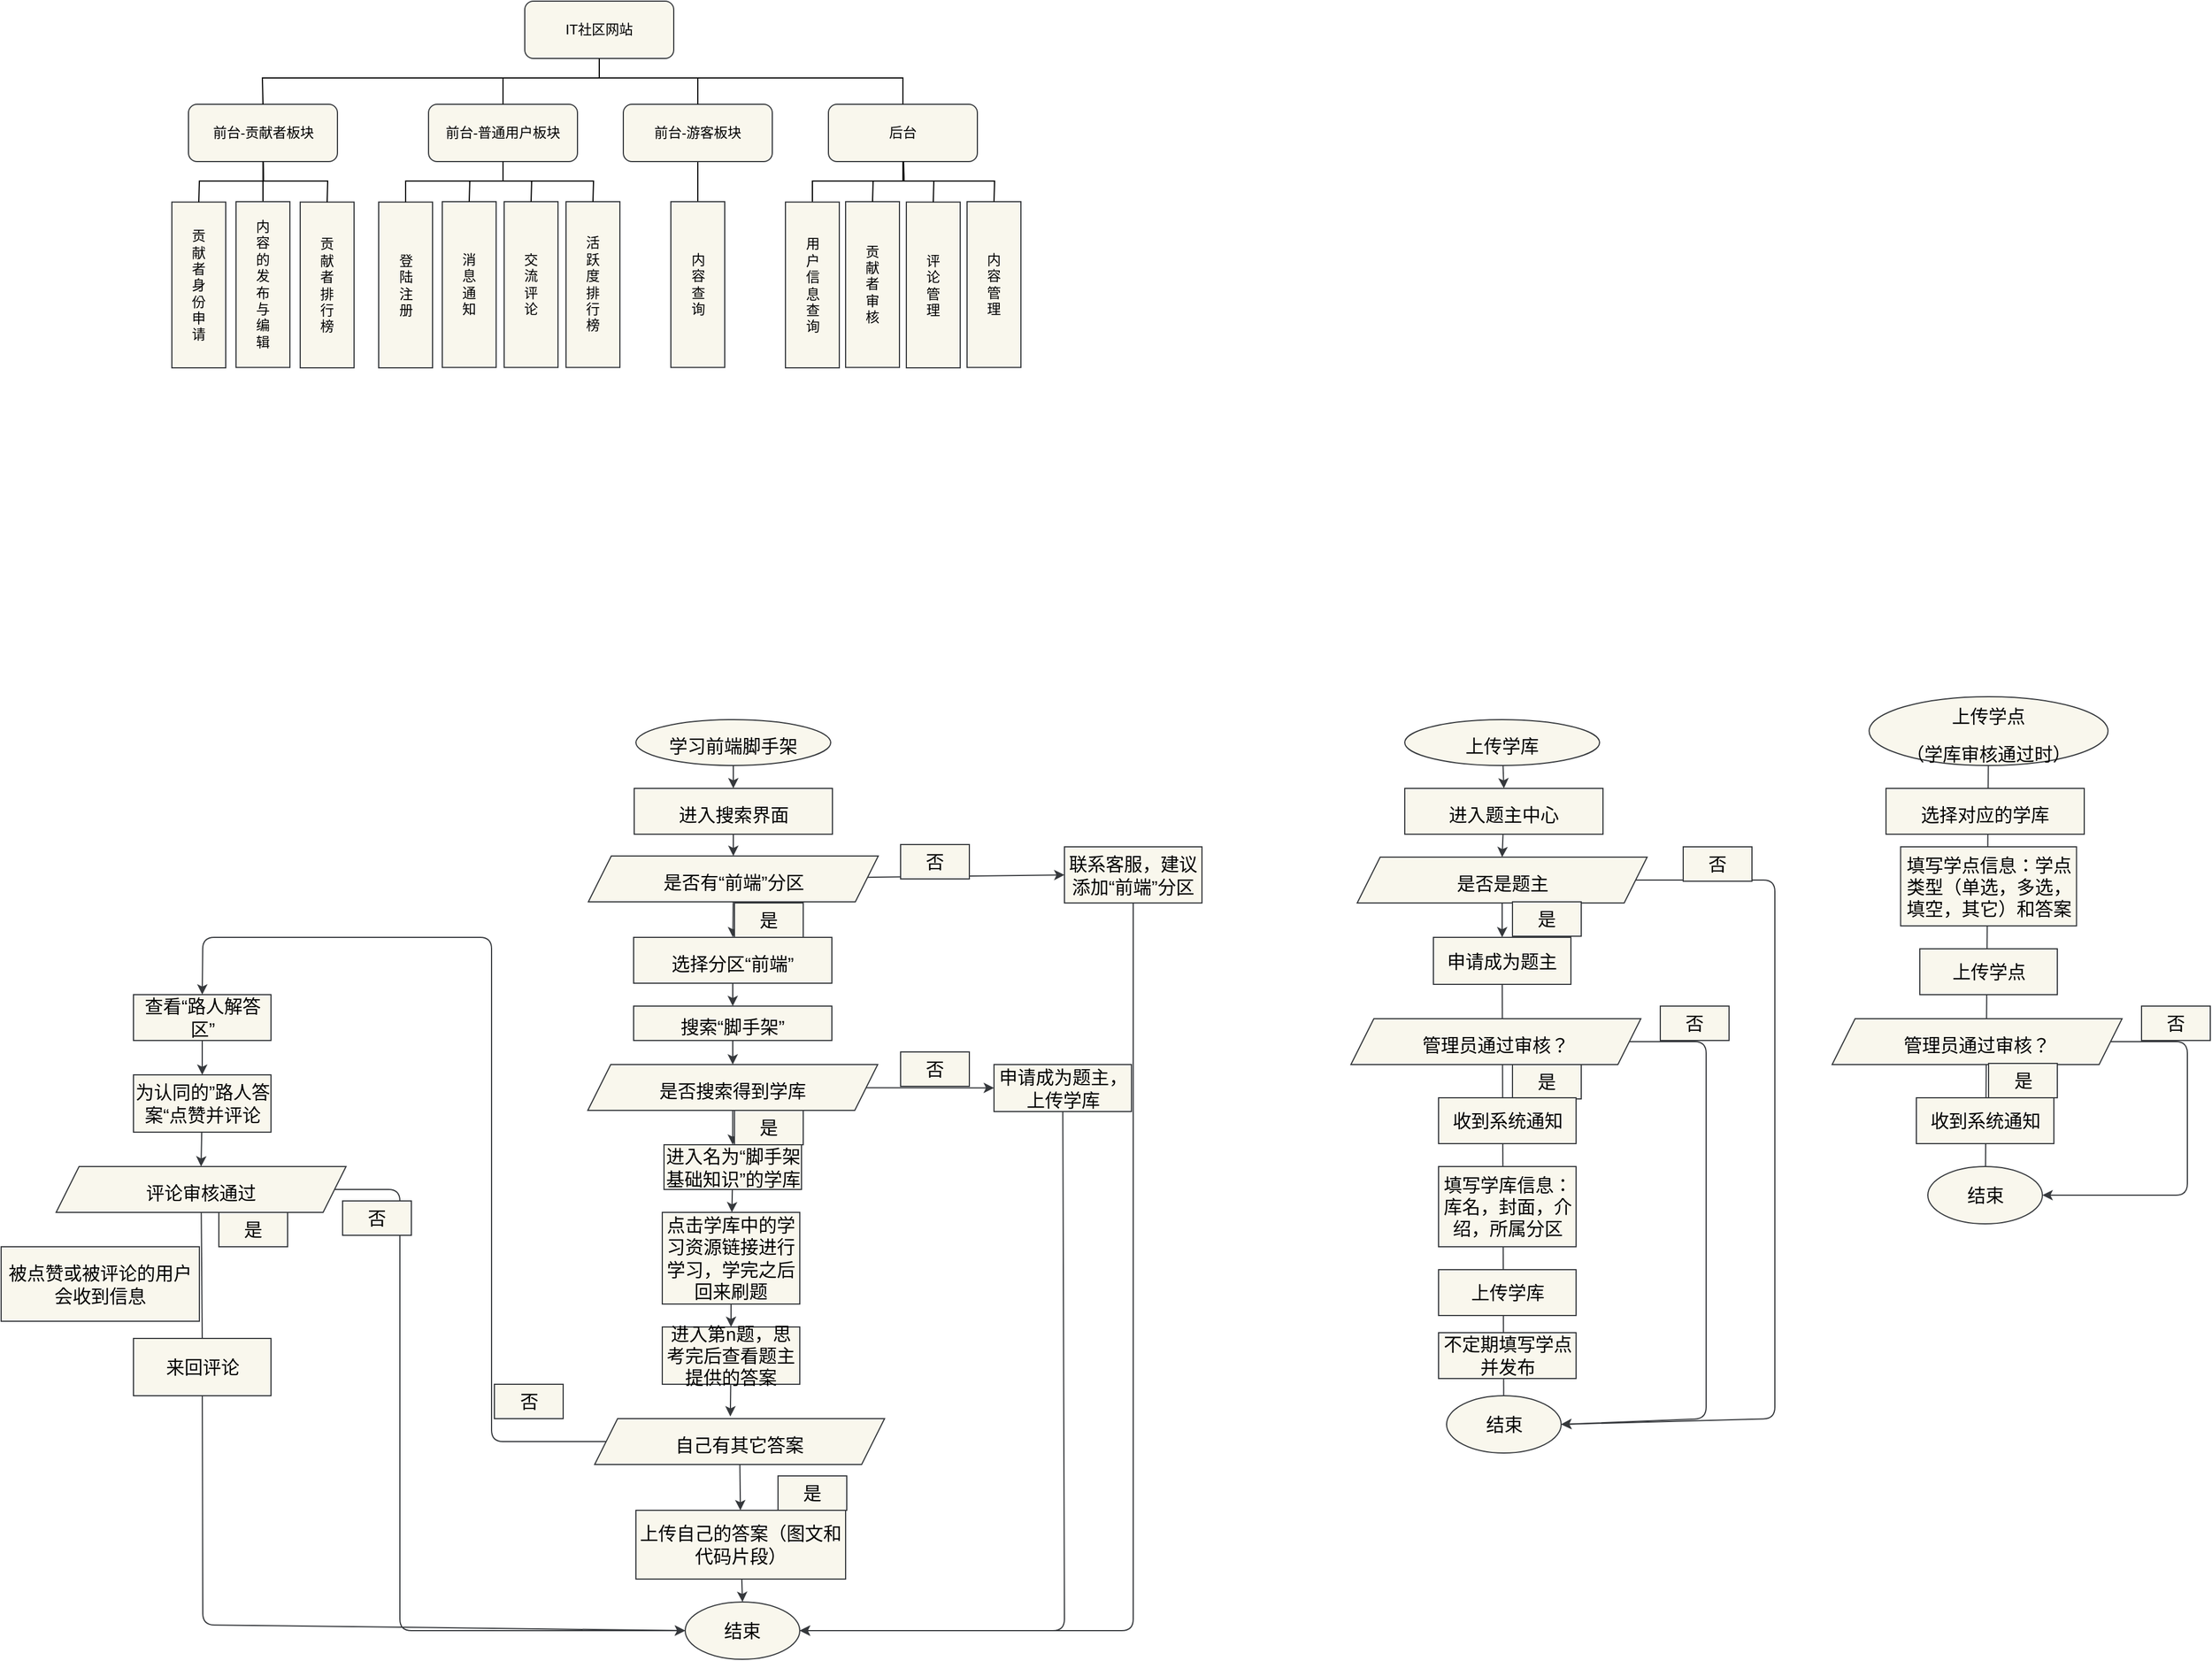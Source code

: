 <mxfile>
    <diagram id="HO1HUnF4FWWk1tN5nvJj" name="第 0 页">
        <mxGraphModel grid="0" gridSize="10" guides="1" tooltips="1" connect="1" arrows="1" page="1" fold="1" pageScale="1" pageWidth="827" pageHeight="1169" background="#FFFFFF" math="0" shadow="0">
            <root>
                <mxCell id="0"/>
                <mxCell id="1" parent="0"/>
                <mxCell id="30" value="贡献者身份申请" style="rounded=0;whiteSpace=wrap;html=1;spacingLeft=14;spacingRight=14;strokeColor=#36393d;fillColor=#f9f7ed;fontColor=#000000;" parent="1" vertex="1">
                    <mxGeometry x="41" y="598.33" width="47" height="144.67" as="geometry"/>
                </mxCell>
                <mxCell id="VWZYQC_vU3HqZmRVpHgf-126" style="edgeStyle=none;html=1;fontSize=16;fontColor=#000000;strokeColor=#36393d;fillColor=#f9f7ed;" parent="1" source="VWZYQC_vU3HqZmRVpHgf-113" target="VWZYQC_vU3HqZmRVpHgf-124" edge="1">
                    <mxGeometry relative="1" as="geometry"/>
                </mxCell>
                <mxCell id="VWZYQC_vU3HqZmRVpHgf-113" value="&lt;font style=&quot;font-size: 16px&quot;&gt;进入搜索界面&lt;/font&gt;" style="rounded=0;whiteSpace=wrap;html=1;fontSize=27;strokeColor=#36393d;fillColor=#f9f7ed;fontColor=#000000;" parent="1" vertex="1">
                    <mxGeometry x="444.5" y="1110" width="173" height="40" as="geometry"/>
                </mxCell>
                <mxCell id="VWZYQC_vU3HqZmRVpHgf-120" style="edgeStyle=none;html=1;fontSize=27;fontColor=#000000;strokeColor=#36393d;fillColor=#f9f7ed;" parent="1" source="VWZYQC_vU3HqZmRVpHgf-114" target="VWZYQC_vU3HqZmRVpHgf-113" edge="1">
                    <mxGeometry relative="1" as="geometry"/>
                </mxCell>
                <mxCell id="VWZYQC_vU3HqZmRVpHgf-114" value="&lt;font style=&quot;font-size: 16px&quot;&gt;学习前端脚手架&lt;/font&gt;" style="ellipse;whiteSpace=wrap;html=1;fontSize=27;strokeColor=#36393d;fillColor=#f9f7ed;fontColor=#000000;" parent="1" vertex="1">
                    <mxGeometry x="446" y="1050" width="170" height="40" as="geometry"/>
                </mxCell>
                <mxCell id="VWZYQC_vU3HqZmRVpHgf-132" style="edgeStyle=none;html=1;fontSize=16;fontColor=#000000;strokeColor=#36393d;fillColor=#f9f7ed;" parent="1" source="VWZYQC_vU3HqZmRVpHgf-115" target="VWZYQC_vU3HqZmRVpHgf-123" edge="1">
                    <mxGeometry relative="1" as="geometry"/>
                </mxCell>
                <mxCell id="VWZYQC_vU3HqZmRVpHgf-115" value="&lt;font style=&quot;font-size: 16px&quot;&gt;选择分区“前端”&lt;/font&gt;" style="rounded=0;whiteSpace=wrap;html=1;fontSize=27;strokeColor=#36393d;fillColor=#f9f7ed;fontColor=#000000;" parent="1" vertex="1">
                    <mxGeometry x="444" y="1240" width="173" height="40" as="geometry"/>
                </mxCell>
                <mxCell id="VWZYQC_vU3HqZmRVpHgf-141" style="edgeStyle=none;html=1;entryX=0.5;entryY=0;entryDx=0;entryDy=0;fontSize=16;fontColor=#000000;strokeColor=#36393d;fillColor=#f9f7ed;" parent="1" source="VWZYQC_vU3HqZmRVpHgf-123" target="VWZYQC_vU3HqZmRVpHgf-138" edge="1">
                    <mxGeometry relative="1" as="geometry"/>
                </mxCell>
                <mxCell id="VWZYQC_vU3HqZmRVpHgf-123" value="&lt;span&gt;&lt;font style=&quot;font-size: 16px&quot;&gt;搜索“脚手架”&lt;/font&gt;&lt;/span&gt;" style="rounded=0;whiteSpace=wrap;html=1;fontSize=27;strokeColor=#36393d;fillColor=#f9f7ed;fontColor=#000000;" parent="1" vertex="1">
                    <mxGeometry x="444" y="1300" width="173" height="30" as="geometry"/>
                </mxCell>
                <mxCell id="VWZYQC_vU3HqZmRVpHgf-128" value="" style="edgeStyle=none;html=1;fontSize=16;fontColor=#000000;strokeColor=#36393d;fillColor=#f9f7ed;" parent="1" source="VWZYQC_vU3HqZmRVpHgf-124" target="VWZYQC_vU3HqZmRVpHgf-115" edge="1">
                    <mxGeometry relative="1" as="geometry"/>
                </mxCell>
                <mxCell id="VWZYQC_vU3HqZmRVpHgf-130" style="edgeStyle=none;html=1;entryX=0;entryY=0.5;entryDx=0;entryDy=0;fontSize=16;fontColor=#000000;strokeColor=#36393d;fillColor=#f9f7ed;" parent="1" source="VWZYQC_vU3HqZmRVpHgf-124" target="VWZYQC_vU3HqZmRVpHgf-127" edge="1">
                    <mxGeometry relative="1" as="geometry"/>
                </mxCell>
                <mxCell id="VWZYQC_vU3HqZmRVpHgf-124" value="&lt;font style=&quot;font-size: 16px&quot;&gt;是否有“前端”分区&lt;/font&gt;" style="shape=parallelogram;perimeter=parallelogramPerimeter;whiteSpace=wrap;html=1;fixedSize=1;fontSize=27;strokeColor=#36393d;fillColor=#f9f7ed;fontColor=#000000;" parent="1" vertex="1">
                    <mxGeometry x="404.5" y="1169" width="253" height="40" as="geometry"/>
                </mxCell>
                <mxCell id="VWZYQC_vU3HqZmRVpHgf-206" style="edgeStyle=none;html=1;entryX=1;entryY=0.5;entryDx=0;entryDy=0;fontSize=16;fontColor=#000000;strokeColor=#36393d;fillColor=#f9f7ed;" parent="1" source="VWZYQC_vU3HqZmRVpHgf-127" target="VWZYQC_vU3HqZmRVpHgf-167" edge="1">
                    <mxGeometry relative="1" as="geometry">
                        <Array as="points">
                            <mxPoint x="880" y="1845"/>
                        </Array>
                    </mxGeometry>
                </mxCell>
                <mxCell id="VWZYQC_vU3HqZmRVpHgf-127" value="联系客服，建议添加“前端”分区" style="rounded=0;whiteSpace=wrap;html=1;fontSize=16;strokeColor=#36393d;fillColor=#f9f7ed;fontColor=#000000;" parent="1" vertex="1">
                    <mxGeometry x="820" y="1161" width="120" height="49" as="geometry"/>
                </mxCell>
                <mxCell id="VWZYQC_vU3HqZmRVpHgf-129" value="是" style="text;html=1;strokeColor=#36393d;fillColor=#f9f7ed;align=center;verticalAlign=middle;whiteSpace=wrap;rounded=0;fontSize=16;fontColor=#000000;" parent="1" vertex="1">
                    <mxGeometry x="532" y="1210" width="60" height="30" as="geometry"/>
                </mxCell>
                <mxCell id="VWZYQC_vU3HqZmRVpHgf-131" value="否" style="text;html=1;strokeColor=#36393d;fillColor=#f9f7ed;align=center;verticalAlign=middle;whiteSpace=wrap;rounded=0;fontSize=16;fontColor=#000000;" parent="1" vertex="1">
                    <mxGeometry x="677" y="1159" width="60" height="30" as="geometry"/>
                </mxCell>
                <mxCell id="VWZYQC_vU3HqZmRVpHgf-146" style="edgeStyle=none;html=1;fontSize=16;fontColor=#000000;strokeColor=#36393d;fillColor=#f9f7ed;" parent="1" source="VWZYQC_vU3HqZmRVpHgf-138" target="VWZYQC_vU3HqZmRVpHgf-145" edge="1">
                    <mxGeometry relative="1" as="geometry"/>
                </mxCell>
                <mxCell id="VWZYQC_vU3HqZmRVpHgf-149" style="edgeStyle=none;html=1;entryX=0.5;entryY=0;entryDx=0;entryDy=0;fontSize=16;fontColor=#000000;strokeColor=#36393d;fillColor=#f9f7ed;" parent="1" source="VWZYQC_vU3HqZmRVpHgf-138" target="VWZYQC_vU3HqZmRVpHgf-144" edge="1">
                    <mxGeometry relative="1" as="geometry"/>
                </mxCell>
                <mxCell id="VWZYQC_vU3HqZmRVpHgf-138" value="&lt;font style=&quot;font-size: 16px&quot;&gt;是否搜索得到学库&lt;/font&gt;" style="shape=parallelogram;perimeter=parallelogramPerimeter;whiteSpace=wrap;html=1;fixedSize=1;fontSize=27;strokeColor=#36393d;fillColor=#f9f7ed;fontColor=#000000;" parent="1" vertex="1">
                    <mxGeometry x="404" y="1351" width="253" height="40" as="geometry"/>
                </mxCell>
                <mxCell id="VWZYQC_vU3HqZmRVpHgf-139" value="是" style="text;html=1;strokeColor=#36393d;fillColor=#f9f7ed;align=center;verticalAlign=middle;whiteSpace=wrap;rounded=0;fontSize=16;fontColor=#000000;" parent="1" vertex="1">
                    <mxGeometry x="532" y="1391" width="60" height="30" as="geometry"/>
                </mxCell>
                <mxCell id="VWZYQC_vU3HqZmRVpHgf-140" value="否" style="text;html=1;strokeColor=#36393d;fillColor=#f9f7ed;align=center;verticalAlign=middle;whiteSpace=wrap;rounded=0;fontSize=16;fontColor=#000000;" parent="1" vertex="1">
                    <mxGeometry x="677" y="1340" width="60" height="30" as="geometry"/>
                </mxCell>
                <mxCell id="VWZYQC_vU3HqZmRVpHgf-152" style="edgeStyle=none;html=1;fontSize=16;fontColor=#000000;strokeColor=#36393d;fillColor=#f9f7ed;" parent="1" source="VWZYQC_vU3HqZmRVpHgf-144" target="VWZYQC_vU3HqZmRVpHgf-150" edge="1">
                    <mxGeometry relative="1" as="geometry"/>
                </mxCell>
                <mxCell id="VWZYQC_vU3HqZmRVpHgf-144" value="进入名为“脚手架基础知识”的学库" style="rounded=0;whiteSpace=wrap;html=1;fontSize=16;strokeColor=#36393d;fillColor=#f9f7ed;fontColor=#000000;" parent="1" vertex="1">
                    <mxGeometry x="470.5" y="1421" width="120" height="39" as="geometry"/>
                </mxCell>
                <mxCell id="VWZYQC_vU3HqZmRVpHgf-205" style="edgeStyle=none;html=1;entryX=1;entryY=0.5;entryDx=0;entryDy=0;fontSize=16;fontColor=#000000;strokeColor=#36393d;fillColor=#f9f7ed;" parent="1" source="VWZYQC_vU3HqZmRVpHgf-145" target="VWZYQC_vU3HqZmRVpHgf-167" edge="1">
                    <mxGeometry relative="1" as="geometry">
                        <Array as="points">
                            <mxPoint x="820" y="1845"/>
                        </Array>
                    </mxGeometry>
                </mxCell>
                <mxCell id="VWZYQC_vU3HqZmRVpHgf-145" value="申请成为题主，上传学库" style="rounded=0;whiteSpace=wrap;html=1;fontSize=16;strokeColor=#36393d;fillColor=#f9f7ed;fontColor=#000000;" parent="1" vertex="1">
                    <mxGeometry x="758.5" y="1351" width="120" height="41" as="geometry"/>
                </mxCell>
                <mxCell id="VWZYQC_vU3HqZmRVpHgf-154" style="edgeStyle=none;html=1;entryX=0.5;entryY=0;entryDx=0;entryDy=0;fontSize=16;fontColor=#000000;strokeColor=#36393d;fillColor=#f9f7ed;" parent="1" source="VWZYQC_vU3HqZmRVpHgf-150" target="VWZYQC_vU3HqZmRVpHgf-153" edge="1">
                    <mxGeometry relative="1" as="geometry"/>
                </mxCell>
                <mxCell id="VWZYQC_vU3HqZmRVpHgf-150" value="&lt;span&gt;点击学库中的学习资源链接进行学习，学完之后回来刷题&lt;/span&gt;" style="rounded=0;whiteSpace=wrap;html=1;fontSize=16;strokeColor=#36393d;fillColor=#f9f7ed;fontColor=#000000;" parent="1" vertex="1">
                    <mxGeometry x="469" y="1480" width="120" height="80" as="geometry"/>
                </mxCell>
                <mxCell id="VWZYQC_vU3HqZmRVpHgf-160" style="edgeStyle=none;html=1;entryX=0.468;entryY=-0.047;entryDx=0;entryDy=0;entryPerimeter=0;fontSize=16;fontColor=#000000;strokeColor=#36393d;fillColor=#f9f7ed;" parent="1" source="VWZYQC_vU3HqZmRVpHgf-153" target="VWZYQC_vU3HqZmRVpHgf-157" edge="1">
                    <mxGeometry relative="1" as="geometry"/>
                </mxCell>
                <mxCell id="VWZYQC_vU3HqZmRVpHgf-153" value="进入第n题，思考完后查看题主提供的答案" style="rounded=0;whiteSpace=wrap;html=1;fontSize=16;strokeColor=#36393d;fillColor=#f9f7ed;fontColor=#000000;" parent="1" vertex="1">
                    <mxGeometry x="469" y="1580" width="120" height="50" as="geometry"/>
                </mxCell>
                <mxCell id="VWZYQC_vU3HqZmRVpHgf-194" style="edgeStyle=none;html=1;fontSize=16;fontColor=#000000;strokeColor=#36393d;fillColor=#f9f7ed;" parent="1" source="VWZYQC_vU3HqZmRVpHgf-157" target="VWZYQC_vU3HqZmRVpHgf-161" edge="1">
                    <mxGeometry relative="1" as="geometry"/>
                </mxCell>
                <mxCell id="VWZYQC_vU3HqZmRVpHgf-196" style="edgeStyle=none;html=1;fontSize=16;entryX=0.5;entryY=0;entryDx=0;entryDy=0;fontColor=#000000;strokeColor=#36393d;fillColor=#f9f7ed;" parent="1" source="VWZYQC_vU3HqZmRVpHgf-157" target="VWZYQC_vU3HqZmRVpHgf-169" edge="1">
                    <mxGeometry relative="1" as="geometry">
                        <mxPoint x="480" y="1820" as="targetPoint"/>
                        <Array as="points">
                            <mxPoint x="320" y="1680"/>
                            <mxPoint x="320" y="1240"/>
                            <mxPoint x="68" y="1240"/>
                        </Array>
                    </mxGeometry>
                </mxCell>
                <mxCell id="VWZYQC_vU3HqZmRVpHgf-157" value="&lt;font style=&quot;font-size: 16px&quot;&gt;自己有其它答案&lt;/font&gt;" style="shape=parallelogram;perimeter=parallelogramPerimeter;whiteSpace=wrap;html=1;fixedSize=1;fontSize=27;strokeColor=#36393d;fillColor=#f9f7ed;fontColor=#000000;" parent="1" vertex="1">
                    <mxGeometry x="410" y="1660" width="253" height="40" as="geometry"/>
                </mxCell>
                <mxCell id="VWZYQC_vU3HqZmRVpHgf-158" value="否" style="text;html=1;strokeColor=#36393d;fillColor=#f9f7ed;align=center;verticalAlign=middle;whiteSpace=wrap;rounded=0;fontSize=16;fontColor=#000000;" parent="1" vertex="1">
                    <mxGeometry x="322.5" y="1630" width="60" height="30" as="geometry"/>
                </mxCell>
                <mxCell id="VWZYQC_vU3HqZmRVpHgf-159" value="是" style="text;html=1;strokeColor=#36393d;fillColor=#f9f7ed;align=center;verticalAlign=middle;whiteSpace=wrap;rounded=0;fontSize=16;fontColor=#000000;" parent="1" vertex="1">
                    <mxGeometry x="570" y="1710" width="60" height="30" as="geometry"/>
                </mxCell>
                <mxCell id="VWZYQC_vU3HqZmRVpHgf-197" style="edgeStyle=none;html=1;entryX=0.5;entryY=0;entryDx=0;entryDy=0;fontSize=16;fontColor=#000000;strokeColor=#36393d;fillColor=#f9f7ed;" parent="1" source="VWZYQC_vU3HqZmRVpHgf-161" target="VWZYQC_vU3HqZmRVpHgf-167" edge="1">
                    <mxGeometry relative="1" as="geometry"/>
                </mxCell>
                <mxCell id="VWZYQC_vU3HqZmRVpHgf-161" value="上传自己的答案（图文和代码片段）" style="rounded=0;whiteSpace=wrap;html=1;fontSize=16;strokeColor=#36393d;fillColor=#f9f7ed;fontColor=#000000;" parent="1" vertex="1">
                    <mxGeometry x="446" y="1740" width="183" height="60" as="geometry"/>
                </mxCell>
                <mxCell id="VWZYQC_vU3HqZmRVpHgf-167" value="结束" style="ellipse;whiteSpace=wrap;html=1;fontSize=16;strokeColor=#36393d;fillColor=#f9f7ed;fontColor=#000000;" parent="1" vertex="1">
                    <mxGeometry x="489" y="1820" width="100" height="50" as="geometry"/>
                </mxCell>
                <mxCell id="VWZYQC_vU3HqZmRVpHgf-172" style="edgeStyle=none;html=1;entryX=0.5;entryY=0;entryDx=0;entryDy=0;fontSize=16;fontColor=#000000;strokeColor=#36393d;fillColor=#f9f7ed;" parent="1" source="VWZYQC_vU3HqZmRVpHgf-169" target="VWZYQC_vU3HqZmRVpHgf-171" edge="1">
                    <mxGeometry relative="1" as="geometry"/>
                </mxCell>
                <mxCell id="VWZYQC_vU3HqZmRVpHgf-169" value="查看“路人解答区”" style="rounded=0;whiteSpace=wrap;html=1;fontSize=16;strokeColor=#36393d;fillColor=#f9f7ed;fontColor=#000000;" parent="1" vertex="1">
                    <mxGeometry x="7.5" y="1290" width="120" height="40" as="geometry"/>
                </mxCell>
                <mxCell id="VWZYQC_vU3HqZmRVpHgf-179" style="edgeStyle=none;html=1;entryX=0.5;entryY=0;entryDx=0;entryDy=0;fontSize=16;fontColor=#000000;strokeColor=#36393d;fillColor=#f9f7ed;" parent="1" source="VWZYQC_vU3HqZmRVpHgf-171" target="VWZYQC_vU3HqZmRVpHgf-176" edge="1">
                    <mxGeometry relative="1" as="geometry"/>
                </mxCell>
                <mxCell id="VWZYQC_vU3HqZmRVpHgf-171" value="为认同的”路人答案“点赞并评论" style="rounded=0;whiteSpace=wrap;html=1;fontSize=16;strokeColor=#36393d;fillColor=#f9f7ed;fontColor=#000000;" parent="1" vertex="1">
                    <mxGeometry x="7.5" y="1360" width="120" height="50" as="geometry"/>
                </mxCell>
                <mxCell id="VWZYQC_vU3HqZmRVpHgf-175" value="被点赞或被评论的用户会收到信息" style="text;html=1;strokeColor=#36393d;fillColor=#f9f7ed;align=center;verticalAlign=middle;whiteSpace=wrap;rounded=0;fontSize=16;fontColor=#000000;" parent="1" vertex="1">
                    <mxGeometry x="-108" y="1510" width="173" height="65" as="geometry"/>
                </mxCell>
                <mxCell id="VWZYQC_vU3HqZmRVpHgf-203" style="edgeStyle=none;html=1;entryX=0;entryY=0.5;entryDx=0;entryDy=0;fontSize=16;fontColor=#000000;strokeColor=#36393d;fillColor=#f9f7ed;" parent="1" source="VWZYQC_vU3HqZmRVpHgf-176" target="VWZYQC_vU3HqZmRVpHgf-167" edge="1">
                    <mxGeometry relative="1" as="geometry">
                        <Array as="points">
                            <mxPoint x="240" y="1460"/>
                            <mxPoint x="240" y="1845"/>
                        </Array>
                    </mxGeometry>
                </mxCell>
                <mxCell id="VWZYQC_vU3HqZmRVpHgf-176" value="&lt;span style=&quot;font-size: 16px&quot;&gt;评论审核通过&lt;/span&gt;" style="shape=parallelogram;perimeter=parallelogramPerimeter;whiteSpace=wrap;html=1;fixedSize=1;fontSize=27;strokeColor=#36393d;fillColor=#f9f7ed;fontColor=#000000;" parent="1" vertex="1">
                    <mxGeometry x="-60" y="1440" width="253" height="40" as="geometry"/>
                </mxCell>
                <mxCell id="VWZYQC_vU3HqZmRVpHgf-177" value="否" style="text;html=1;strokeColor=#36393d;fillColor=#f9f7ed;align=center;verticalAlign=middle;whiteSpace=wrap;rounded=0;fontSize=16;fontColor=#000000;" parent="1" vertex="1">
                    <mxGeometry x="190" y="1470" width="60" height="30" as="geometry"/>
                </mxCell>
                <mxCell id="VWZYQC_vU3HqZmRVpHgf-178" value="是" style="text;html=1;strokeColor=#36393d;fillColor=#f9f7ed;align=center;verticalAlign=middle;whiteSpace=wrap;rounded=0;fontSize=16;fontColor=#000000;" parent="1" vertex="1">
                    <mxGeometry x="82" y="1480" width="60" height="30" as="geometry"/>
                </mxCell>
                <mxCell id="VWZYQC_vU3HqZmRVpHgf-217" style="edgeStyle=none;html=1;entryX=0.5;entryY=1;entryDx=0;entryDy=0;fontSize=16;startArrow=none;fontColor=#000000;strokeColor=#36393d;fillColor=#f9f7ed;" parent="1" source="VWZYQC_vU3HqZmRVpHgf-193" target="VWZYQC_vU3HqZmRVpHgf-190" edge="1">
                    <mxGeometry relative="1" as="geometry"/>
                </mxCell>
                <mxCell id="VWZYQC_vU3HqZmRVpHgf-243" style="edgeStyle=none;html=1;entryX=0.5;entryY=0;entryDx=0;entryDy=0;fontSize=16;fontColor=#000000;strokeColor=#36393d;fillColor=#f9f7ed;" parent="1" source="VWZYQC_vU3HqZmRVpHgf-185" target="VWZYQC_vU3HqZmRVpHgf-186" edge="1">
                    <mxGeometry relative="1" as="geometry"/>
                </mxCell>
                <mxCell id="VWZYQC_vU3HqZmRVpHgf-185" value="&lt;span style=&quot;font-size: 16px&quot;&gt;上传学库&lt;/span&gt;" style="ellipse;whiteSpace=wrap;html=1;fontSize=27;strokeColor=#36393d;fillColor=#f9f7ed;fontColor=#000000;" parent="1" vertex="1">
                    <mxGeometry x="1117" y="1050" width="170" height="40" as="geometry"/>
                </mxCell>
                <mxCell id="VWZYQC_vU3HqZmRVpHgf-244" style="edgeStyle=none;html=1;entryX=0.5;entryY=0;entryDx=0;entryDy=0;fontSize=16;fontColor=#000000;strokeColor=#36393d;fillColor=#f9f7ed;" parent="1" source="VWZYQC_vU3HqZmRVpHgf-186" target="VWZYQC_vU3HqZmRVpHgf-187" edge="1">
                    <mxGeometry relative="1" as="geometry"/>
                </mxCell>
                <mxCell id="VWZYQC_vU3HqZmRVpHgf-186" value="&lt;font style=&quot;font-size: 16px&quot;&gt;进入题主中心&lt;/font&gt;" style="rounded=0;whiteSpace=wrap;html=1;fontSize=27;strokeColor=#36393d;fillColor=#f9f7ed;fontColor=#000000;" parent="1" vertex="1">
                    <mxGeometry x="1117" y="1110" width="173" height="40" as="geometry"/>
                </mxCell>
                <mxCell id="VWZYQC_vU3HqZmRVpHgf-192" style="edgeStyle=none;html=1;entryX=1;entryY=0.5;entryDx=0;entryDy=0;fontSize=16;fontColor=#000000;strokeColor=#36393d;fillColor=#f9f7ed;" parent="1" source="VWZYQC_vU3HqZmRVpHgf-187" target="VWZYQC_vU3HqZmRVpHgf-190" edge="1">
                    <mxGeometry relative="1" as="geometry">
                        <Array as="points">
                            <mxPoint x="1440" y="1190"/>
                            <mxPoint x="1440" y="1660"/>
                        </Array>
                    </mxGeometry>
                </mxCell>
                <mxCell id="VWZYQC_vU3HqZmRVpHgf-245" style="edgeStyle=none;html=1;entryX=0.5;entryY=0;entryDx=0;entryDy=0;fontSize=16;fontColor=#000000;strokeColor=#36393d;fillColor=#f9f7ed;" parent="1" source="VWZYQC_vU3HqZmRVpHgf-187" target="VWZYQC_vU3HqZmRVpHgf-193" edge="1">
                    <mxGeometry relative="1" as="geometry"/>
                </mxCell>
                <mxCell id="VWZYQC_vU3HqZmRVpHgf-187" value="&lt;font style=&quot;font-size: 16px&quot;&gt;是否是题主&lt;/font&gt;" style="shape=parallelogram;perimeter=parallelogramPerimeter;whiteSpace=wrap;html=1;fixedSize=1;fontSize=27;strokeColor=#36393d;fillColor=#f9f7ed;fontColor=#000000;" parent="1" vertex="1">
                    <mxGeometry x="1075.5" y="1170" width="253" height="40" as="geometry"/>
                </mxCell>
                <mxCell id="VWZYQC_vU3HqZmRVpHgf-188" value="否" style="text;html=1;strokeColor=#36393d;fillColor=#f9f7ed;align=center;verticalAlign=middle;whiteSpace=wrap;rounded=0;fontSize=16;fontColor=#000000;" parent="1" vertex="1">
                    <mxGeometry x="1360" y="1161" width="60" height="30" as="geometry"/>
                </mxCell>
                <mxCell id="VWZYQC_vU3HqZmRVpHgf-190" value="结束" style="ellipse;whiteSpace=wrap;html=1;fontSize=16;strokeColor=#36393d;fillColor=#f9f7ed;fontColor=#000000;" parent="1" vertex="1">
                    <mxGeometry x="1153.5" y="1640" width="100" height="50" as="geometry"/>
                </mxCell>
                <mxCell id="VWZYQC_vU3HqZmRVpHgf-204" style="edgeStyle=none;html=1;entryX=0;entryY=0.5;entryDx=0;entryDy=0;fontSize=16;fontColor=#000000;strokeColor=#36393d;fillColor=#f9f7ed;" parent="1" source="VWZYQC_vU3HqZmRVpHgf-199" target="VWZYQC_vU3HqZmRVpHgf-167" edge="1">
                    <mxGeometry relative="1" as="geometry">
                        <Array as="points">
                            <mxPoint x="68" y="1840"/>
                        </Array>
                    </mxGeometry>
                </mxCell>
                <mxCell id="VWZYQC_vU3HqZmRVpHgf-199" value="来回评论" style="rounded=0;whiteSpace=wrap;html=1;fontSize=16;strokeColor=#36393d;fillColor=#f9f7ed;fontColor=#000000;" parent="1" vertex="1">
                    <mxGeometry x="7.5" y="1590" width="120" height="50" as="geometry"/>
                </mxCell>
                <mxCell id="VWZYQC_vU3HqZmRVpHgf-201" value="" style="edgeStyle=none;html=1;entryX=0.5;entryY=0;entryDx=0;entryDy=0;fontSize=16;endArrow=none;fontColor=#000000;strokeColor=#36393d;fillColor=#f9f7ed;" parent="1" source="VWZYQC_vU3HqZmRVpHgf-176" target="VWZYQC_vU3HqZmRVpHgf-199" edge="1">
                    <mxGeometry relative="1" as="geometry">
                        <mxPoint x="66.5" y="1480" as="sourcePoint"/>
                        <mxPoint x="66.5" y="1680" as="targetPoint"/>
                    </mxGeometry>
                </mxCell>
                <mxCell id="VWZYQC_vU3HqZmRVpHgf-214" style="edgeStyle=none;html=1;entryX=1;entryY=0.5;entryDx=0;entryDy=0;fontSize=16;fontColor=#000000;strokeColor=#36393d;fillColor=#f9f7ed;" parent="1" source="VWZYQC_vU3HqZmRVpHgf-208" target="VWZYQC_vU3HqZmRVpHgf-190" edge="1">
                    <mxGeometry relative="1" as="geometry">
                        <Array as="points">
                            <mxPoint x="1380" y="1331"/>
                            <mxPoint x="1380" y="1660"/>
                        </Array>
                    </mxGeometry>
                </mxCell>
                <mxCell id="VWZYQC_vU3HqZmRVpHgf-208" value="&lt;span style=&quot;font-size: 16px&quot;&gt;管理员通过审核？&lt;/span&gt;" style="shape=parallelogram;perimeter=parallelogramPerimeter;whiteSpace=wrap;html=1;fixedSize=1;fontSize=27;strokeColor=#36393d;fillColor=#f9f7ed;fontColor=#000000;" parent="1" vertex="1">
                    <mxGeometry x="1070" y="1311" width="253" height="40" as="geometry"/>
                </mxCell>
                <mxCell id="VWZYQC_vU3HqZmRVpHgf-211" value="是" style="text;html=1;strokeColor=#36393d;fillColor=#f9f7ed;align=center;verticalAlign=middle;whiteSpace=wrap;rounded=0;fontSize=16;fontColor=#000000;" parent="1" vertex="1">
                    <mxGeometry x="1211" y="1209" width="60" height="30" as="geometry"/>
                </mxCell>
                <mxCell id="VWZYQC_vU3HqZmRVpHgf-212" value="否" style="text;html=1;strokeColor=#36393d;fillColor=#f9f7ed;align=center;verticalAlign=middle;whiteSpace=wrap;rounded=0;fontSize=16;fontColor=#000000;" parent="1" vertex="1">
                    <mxGeometry x="1340" y="1300" width="60" height="30" as="geometry"/>
                </mxCell>
                <mxCell id="VWZYQC_vU3HqZmRVpHgf-215" value="填写学库信息：库名，封面，介绍，所属分区" style="rounded=0;whiteSpace=wrap;html=1;fontSize=16;strokeColor=#36393d;fillColor=#f9f7ed;fontColor=#000000;" parent="1" vertex="1">
                    <mxGeometry x="1146.5" y="1440" width="120" height="70" as="geometry"/>
                </mxCell>
                <mxCell id="VWZYQC_vU3HqZmRVpHgf-216" value="上传学库" style="rounded=0;whiteSpace=wrap;html=1;fontSize=16;strokeColor=#36393d;fillColor=#f9f7ed;fontColor=#000000;" parent="1" vertex="1">
                    <mxGeometry x="1146.5" y="1530" width="120" height="40" as="geometry"/>
                </mxCell>
                <mxCell id="VWZYQC_vU3HqZmRVpHgf-218" value="不定期填写学点并发布" style="rounded=0;whiteSpace=wrap;html=1;fontSize=16;strokeColor=#36393d;fillColor=#f9f7ed;fontColor=#000000;" parent="1" vertex="1">
                    <mxGeometry x="1146.5" y="1585" width="120" height="40" as="geometry"/>
                </mxCell>
                <mxCell id="VWZYQC_vU3HqZmRVpHgf-219" style="edgeStyle=none;html=1;entryX=0.5;entryY=1;entryDx=0;entryDy=0;fontSize=16;fontColor=#000000;strokeColor=#36393d;fillColor=#f9f7ed;" parent="1" source="VWZYQC_vU3HqZmRVpHgf-220" target="VWZYQC_vU3HqZmRVpHgf-225" edge="1">
                    <mxGeometry relative="1" as="geometry"/>
                </mxCell>
                <mxCell id="VWZYQC_vU3HqZmRVpHgf-220" value="&lt;span style=&quot;font-size: 16px&quot;&gt;上传学点&lt;br&gt;（学库审核通过时）&lt;/span&gt;" style="ellipse;whiteSpace=wrap;html=1;fontSize=27;strokeColor=#36393d;fillColor=#f9f7ed;fontColor=#000000;" parent="1" vertex="1">
                    <mxGeometry x="1522.25" y="1030" width="208.5" height="60" as="geometry"/>
                </mxCell>
                <mxCell id="VWZYQC_vU3HqZmRVpHgf-221" value="&lt;font style=&quot;font-size: 16px&quot;&gt;选择对应的学库&lt;/font&gt;" style="rounded=0;whiteSpace=wrap;html=1;fontSize=27;strokeColor=#36393d;fillColor=#f9f7ed;fontColor=#000000;" parent="1" vertex="1">
                    <mxGeometry x="1537" y="1110" width="173" height="40" as="geometry"/>
                </mxCell>
                <mxCell id="VWZYQC_vU3HqZmRVpHgf-225" value="结束" style="ellipse;whiteSpace=wrap;html=1;fontSize=16;strokeColor=#36393d;fillColor=#f9f7ed;fontColor=#000000;" parent="1" vertex="1">
                    <mxGeometry x="1573.5" y="1440" width="100" height="50" as="geometry"/>
                </mxCell>
                <mxCell id="VWZYQC_vU3HqZmRVpHgf-226" value="&lt;span&gt;填写学点信息：学点类型（单选，多选，填空，其它）和答案&lt;/span&gt;" style="rounded=0;whiteSpace=wrap;html=1;fontSize=16;strokeColor=#36393d;fillColor=#f9f7ed;fontColor=#000000;" parent="1" vertex="1">
                    <mxGeometry x="1549.75" y="1161" width="153.5" height="69" as="geometry"/>
                </mxCell>
                <mxCell id="VWZYQC_vU3HqZmRVpHgf-227" style="edgeStyle=none;html=1;entryX=1;entryY=0.5;entryDx=0;entryDy=0;fontSize=16;fontColor=#000000;strokeColor=#36393d;fillColor=#f9f7ed;" parent="1" source="VWZYQC_vU3HqZmRVpHgf-228" target="VWZYQC_vU3HqZmRVpHgf-225" edge="1">
                    <mxGeometry relative="1" as="geometry">
                        <Array as="points">
                            <mxPoint x="1800" y="1331"/>
                            <mxPoint x="1800" y="1465"/>
                        </Array>
                    </mxGeometry>
                </mxCell>
                <mxCell id="VWZYQC_vU3HqZmRVpHgf-228" value="&lt;span style=&quot;font-size: 16px&quot;&gt;管理员通过审核？&lt;/span&gt;" style="shape=parallelogram;perimeter=parallelogramPerimeter;whiteSpace=wrap;html=1;fixedSize=1;fontSize=27;strokeColor=#36393d;fillColor=#f9f7ed;fontColor=#000000;" parent="1" vertex="1">
                    <mxGeometry x="1490" y="1311" width="253" height="40" as="geometry"/>
                </mxCell>
                <mxCell id="VWZYQC_vU3HqZmRVpHgf-230" value="否" style="text;html=1;strokeColor=#36393d;fillColor=#f9f7ed;align=center;verticalAlign=middle;whiteSpace=wrap;rounded=0;fontSize=16;fontColor=#000000;" parent="1" vertex="1">
                    <mxGeometry x="1760" y="1300" width="60" height="30" as="geometry"/>
                </mxCell>
                <mxCell id="VWZYQC_vU3HqZmRVpHgf-232" value="上传学点" style="rounded=0;whiteSpace=wrap;html=1;fontSize=16;strokeColor=#36393d;fillColor=#f9f7ed;fontColor=#000000;" parent="1" vertex="1">
                    <mxGeometry x="1566.5" y="1250" width="120" height="40" as="geometry"/>
                </mxCell>
                <mxCell id="VWZYQC_vU3HqZmRVpHgf-237" value="是" style="text;html=1;strokeColor=#36393d;fillColor=#f9f7ed;align=center;verticalAlign=middle;whiteSpace=wrap;rounded=0;fontSize=16;fontColor=#000000;" parent="1" vertex="1">
                    <mxGeometry x="1211" y="1351" width="60" height="30" as="geometry"/>
                </mxCell>
                <mxCell id="VWZYQC_vU3HqZmRVpHgf-193" value="申请成为题主" style="rounded=0;whiteSpace=wrap;html=1;fontSize=16;strokeColor=#36393d;fillColor=#f9f7ed;fontColor=#000000;" parent="1" vertex="1">
                    <mxGeometry x="1142" y="1240" width="120" height="41" as="geometry"/>
                </mxCell>
                <mxCell id="VWZYQC_vU3HqZmRVpHgf-239" value="是" style="text;html=1;strokeColor=#36393d;fillColor=#f9f7ed;align=center;verticalAlign=middle;whiteSpace=wrap;rounded=0;fontSize=16;fontColor=#000000;" parent="1" vertex="1">
                    <mxGeometry x="1626.5" y="1350" width="60" height="30" as="geometry"/>
                </mxCell>
                <mxCell id="VWZYQC_vU3HqZmRVpHgf-240" value="收到系统通知" style="rounded=0;whiteSpace=wrap;html=1;fontSize=16;strokeColor=#36393d;fillColor=#f9f7ed;fontColor=#000000;" parent="1" vertex="1">
                    <mxGeometry x="1146.5" y="1380" width="120" height="40" as="geometry"/>
                </mxCell>
                <mxCell id="VWZYQC_vU3HqZmRVpHgf-241" value="收到系统通知" style="rounded=0;whiteSpace=wrap;html=1;fontSize=16;strokeColor=#36393d;fillColor=#f9f7ed;fontColor=#000000;" parent="1" vertex="1">
                    <mxGeometry x="1563.5" y="1380" width="120" height="40" as="geometry"/>
                </mxCell>
                <mxCell id="6tXeX4u2983_khfGkoRR-157" style="edgeStyle=none;rounded=0;html=1;entryX=0.5;entryY=0;entryDx=0;entryDy=0;labelBackgroundColor=#FFFFFF;fontFamily=Helvetica;fontSize=12;fontColor=#000000;endArrow=none;endFill=0;strokeColor=#000000;strokeWidth=1;" edge="1" parent="1" source="6tXeX4u2983_khfGkoRR-102" target="30">
                    <mxGeometry relative="1" as="geometry">
                        <Array as="points">
                            <mxPoint x="121" y="580"/>
                            <mxPoint x="65" y="580"/>
                        </Array>
                    </mxGeometry>
                </mxCell>
                <mxCell id="6tXeX4u2983_khfGkoRR-159" style="edgeStyle=none;rounded=0;html=1;entryX=0.5;entryY=0;entryDx=0;entryDy=0;labelBackgroundColor=#FFFFFF;fontFamily=Helvetica;fontSize=12;fontColor=#000000;endArrow=none;endFill=0;strokeColor=#000000;strokeWidth=1;" edge="1" parent="1" source="6tXeX4u2983_khfGkoRR-102" target="6tXeX4u2983_khfGkoRR-108">
                    <mxGeometry relative="1" as="geometry"/>
                </mxCell>
                <mxCell id="6tXeX4u2983_khfGkoRR-102" value="前台-贡献者板块" style="rounded=1;whiteSpace=wrap;html=1;fillColor=#f9f7ed;strokeColor=#36393d;fontColor=#000000;" vertex="1" parent="1">
                    <mxGeometry x="55.5" y="513" width="130" height="50" as="geometry"/>
                </mxCell>
                <mxCell id="6tXeX4u2983_khfGkoRR-108" value="&lt;span&gt;内容的发布与编辑&lt;/span&gt;" style="rounded=0;whiteSpace=wrap;html=1;spacingLeft=14;spacingRight=14;strokeColor=#36393d;fillColor=#f9f7ed;fontColor=#000000;" vertex="1" parent="1">
                    <mxGeometry x="97" y="598.0" width="47" height="144.67" as="geometry"/>
                </mxCell>
                <mxCell id="6tXeX4u2983_khfGkoRR-109" value="&lt;span&gt;登陆注册&lt;/span&gt;" style="rounded=0;whiteSpace=wrap;html=1;spacingLeft=14;spacingRight=14;strokeColor=#36393d;fillColor=#f9f7ed;fontColor=#000000;" vertex="1" parent="1">
                    <mxGeometry x="221.5" y="598.33" width="47" height="144.67" as="geometry"/>
                </mxCell>
                <mxCell id="6tXeX4u2983_khfGkoRR-110" value="&lt;span&gt;消息通知&lt;/span&gt;" style="rounded=0;whiteSpace=wrap;html=1;spacingLeft=14;spacingRight=14;strokeColor=#36393d;fillColor=#f9f7ed;fontColor=#000000;" vertex="1" parent="1">
                    <mxGeometry x="277" y="598.0" width="47" height="144.67" as="geometry"/>
                </mxCell>
                <mxCell id="6tXeX4u2983_khfGkoRR-148" style="edgeStyle=none;rounded=0;html=1;entryX=0.5;entryY=0;entryDx=0;entryDy=0;labelBackgroundColor=#FFFFFF;fontFamily=Helvetica;fontSize=12;fontColor=#000000;endArrow=none;endFill=0;strokeColor=#000000;strokeWidth=1;" edge="1" parent="1" source="6tXeX4u2983_khfGkoRR-111" target="6tXeX4u2983_khfGkoRR-109">
                    <mxGeometry relative="1" as="geometry">
                        <Array as="points">
                            <mxPoint x="330" y="580"/>
                            <mxPoint x="245" y="580"/>
                        </Array>
                    </mxGeometry>
                </mxCell>
                <mxCell id="6tXeX4u2983_khfGkoRR-111" value="前台-普通用户板块" style="rounded=1;whiteSpace=wrap;html=1;fillColor=#f9f7ed;strokeColor=#36393d;fontColor=#000000;" vertex="1" parent="1">
                    <mxGeometry x="265" y="513" width="130" height="50" as="geometry"/>
                </mxCell>
                <mxCell id="6tXeX4u2983_khfGkoRR-152" style="edgeStyle=none;rounded=0;html=1;labelBackgroundColor=#FFFFFF;fontFamily=Helvetica;fontSize=12;fontColor=#000000;endArrow=none;endFill=0;strokeColor=#000000;strokeWidth=1;" edge="1" parent="1" source="6tXeX4u2983_khfGkoRR-112" target="6tXeX4u2983_khfGkoRR-115">
                    <mxGeometry relative="1" as="geometry"/>
                </mxCell>
                <mxCell id="6tXeX4u2983_khfGkoRR-112" value="前台-游客板块" style="rounded=1;whiteSpace=wrap;html=1;fillColor=#f9f7ed;strokeColor=#36393d;fontColor=#000000;" vertex="1" parent="1">
                    <mxGeometry x="435" y="513" width="130" height="50" as="geometry"/>
                </mxCell>
                <mxCell id="6tXeX4u2983_khfGkoRR-113" value="交流评论" style="rounded=0;whiteSpace=wrap;html=1;spacingLeft=14;spacingRight=14;strokeColor=#36393d;fillColor=#f9f7ed;fontColor=#000000;" vertex="1" parent="1">
                    <mxGeometry x="331" y="598.0" width="47" height="144.67" as="geometry"/>
                </mxCell>
                <mxCell id="6tXeX4u2983_khfGkoRR-114" value="&lt;span&gt;贡献者排行榜&lt;/span&gt;" style="rounded=0;whiteSpace=wrap;html=1;spacingLeft=14;spacingRight=14;strokeColor=#36393d;fillColor=#f9f7ed;fontColor=#000000;" vertex="1" parent="1">
                    <mxGeometry x="153" y="598.33" width="47" height="144.67" as="geometry"/>
                </mxCell>
                <mxCell id="6tXeX4u2983_khfGkoRR-115" value="&lt;span&gt;内容查询&lt;/span&gt;" style="rounded=0;whiteSpace=wrap;html=1;spacingLeft=14;spacingRight=14;strokeColor=#36393d;fillColor=#f9f7ed;fontColor=#000000;" vertex="1" parent="1">
                    <mxGeometry x="476.5" y="598.0" width="47" height="144.67" as="geometry"/>
                </mxCell>
                <mxCell id="6tXeX4u2983_khfGkoRR-117" value="活跃度排行榜" style="rounded=0;whiteSpace=wrap;html=1;spacingLeft=14;spacingRight=14;strokeColor=#36393d;fillColor=#f9f7ed;fontColor=#000000;" vertex="1" parent="1">
                    <mxGeometry x="385" y="598.0" width="47" height="144.67" as="geometry"/>
                </mxCell>
                <mxCell id="6tXeX4u2983_khfGkoRR-153" style="edgeStyle=none;rounded=0;html=1;entryX=0.5;entryY=0;entryDx=0;entryDy=0;labelBackgroundColor=#FFFFFF;fontFamily=Helvetica;fontSize=12;fontColor=#000000;endArrow=none;endFill=0;strokeColor=#000000;strokeWidth=1;" edge="1" parent="1" source="6tXeX4u2983_khfGkoRR-118" target="6tXeX4u2983_khfGkoRR-119">
                    <mxGeometry relative="1" as="geometry">
                        <Array as="points">
                            <mxPoint x="679" y="580"/>
                            <mxPoint x="600" y="580"/>
                        </Array>
                    </mxGeometry>
                </mxCell>
                <mxCell id="6tXeX4u2983_khfGkoRR-118" value="后台" style="rounded=1;whiteSpace=wrap;html=1;fillColor=#f9f7ed;strokeColor=#36393d;fontColor=#000000;" vertex="1" parent="1">
                    <mxGeometry x="614" y="513" width="130" height="50" as="geometry"/>
                </mxCell>
                <mxCell id="6tXeX4u2983_khfGkoRR-119" value="&lt;span&gt;用户信息查询&lt;/span&gt;" style="rounded=0;whiteSpace=wrap;html=1;spacingLeft=14;spacingRight=14;strokeColor=#36393d;fillColor=#f9f7ed;fontColor=#000000;" vertex="1" parent="1">
                    <mxGeometry x="576.5" y="598.33" width="47" height="144.67" as="geometry"/>
                </mxCell>
                <mxCell id="6tXeX4u2983_khfGkoRR-121" value="贡献者审核" style="rounded=0;whiteSpace=wrap;html=1;spacingLeft=14;spacingRight=14;strokeColor=#36393d;fillColor=#f9f7ed;fontColor=#000000;" vertex="1" parent="1">
                    <mxGeometry x="629" y="598.0" width="47" height="144.67" as="geometry"/>
                </mxCell>
                <mxCell id="6tXeX4u2983_khfGkoRR-122" value="评论管理" style="rounded=0;whiteSpace=wrap;html=1;spacingLeft=14;spacingRight=14;strokeColor=#36393d;fillColor=#f9f7ed;fontColor=#000000;" vertex="1" parent="1">
                    <mxGeometry x="682" y="598.33" width="47" height="144.67" as="geometry"/>
                </mxCell>
                <mxCell id="6tXeX4u2983_khfGkoRR-124" value="内容管理" style="rounded=0;whiteSpace=wrap;html=1;spacingLeft=14;spacingRight=14;strokeColor=#36393d;fillColor=#f9f7ed;fontColor=#000000;" vertex="1" parent="1">
                    <mxGeometry x="735" y="598.0" width="47" height="144.67" as="geometry"/>
                </mxCell>
                <mxCell id="6tXeX4u2983_khfGkoRR-144" style="edgeStyle=none;rounded=0;html=1;labelBackgroundColor=#FFFFFF;fontFamily=Helvetica;fontSize=12;fontColor=#000000;strokeColor=#000000;strokeWidth=1;entryX=0.5;entryY=0;entryDx=0;entryDy=0;endArrow=none;endFill=0;" edge="1" parent="1" source="6tXeX4u2983_khfGkoRR-125" target="6tXeX4u2983_khfGkoRR-102">
                    <mxGeometry relative="1" as="geometry">
                        <mxPoint x="310" y="490" as="targetPoint"/>
                        <Array as="points">
                            <mxPoint x="414" y="490"/>
                            <mxPoint x="120" y="490"/>
                        </Array>
                    </mxGeometry>
                </mxCell>
                <mxCell id="6tXeX4u2983_khfGkoRR-125" value="IT社区网站" style="rounded=1;whiteSpace=wrap;html=1;fillColor=#f9f7ed;strokeColor=#36393d;fontColor=#000000;" vertex="1" parent="1">
                    <mxGeometry x="349" y="423" width="130" height="50" as="geometry"/>
                </mxCell>
                <mxCell id="6tXeX4u2983_khfGkoRR-145" style="edgeStyle=none;rounded=0;html=1;labelBackgroundColor=#FFFFFF;fontFamily=Helvetica;fontSize=12;fontColor=#000000;strokeColor=#000000;strokeWidth=1;entryX=0.5;entryY=0;entryDx=0;entryDy=0;endArrow=none;endFill=0;exitX=0.5;exitY=1;exitDx=0;exitDy=0;" edge="1" parent="1" source="6tXeX4u2983_khfGkoRR-125" target="6tXeX4u2983_khfGkoRR-111">
                    <mxGeometry relative="1" as="geometry">
                        <mxPoint x="130.5" y="523" as="targetPoint"/>
                        <mxPoint x="424" y="483" as="sourcePoint"/>
                        <Array as="points">
                            <mxPoint x="414" y="490"/>
                            <mxPoint x="330" y="490"/>
                        </Array>
                    </mxGeometry>
                </mxCell>
                <mxCell id="6tXeX4u2983_khfGkoRR-146" style="edgeStyle=none;rounded=0;html=1;labelBackgroundColor=#FFFFFF;fontFamily=Helvetica;fontSize=12;fontColor=#000000;strokeColor=#000000;strokeWidth=1;entryX=0.5;entryY=0;entryDx=0;entryDy=0;endArrow=none;endFill=0;exitX=0.5;exitY=1;exitDx=0;exitDy=0;" edge="1" parent="1" source="6tXeX4u2983_khfGkoRR-125" target="6tXeX4u2983_khfGkoRR-112">
                    <mxGeometry relative="1" as="geometry">
                        <mxPoint x="340" y="523" as="targetPoint"/>
                        <mxPoint x="424" y="483" as="sourcePoint"/>
                        <Array as="points">
                            <mxPoint x="414" y="490"/>
                            <mxPoint x="500" y="490"/>
                        </Array>
                    </mxGeometry>
                </mxCell>
                <mxCell id="6tXeX4u2983_khfGkoRR-147" style="edgeStyle=none;rounded=0;html=1;labelBackgroundColor=#FFFFFF;fontFamily=Helvetica;fontSize=12;fontColor=#000000;strokeColor=#000000;strokeWidth=1;entryX=0.5;entryY=0;entryDx=0;entryDy=0;endArrow=none;endFill=0;exitX=0.5;exitY=1;exitDx=0;exitDy=0;" edge="1" parent="1" source="6tXeX4u2983_khfGkoRR-125" target="6tXeX4u2983_khfGkoRR-118">
                    <mxGeometry relative="1" as="geometry">
                        <mxPoint x="510" y="523" as="targetPoint"/>
                        <mxPoint x="424" y="483" as="sourcePoint"/>
                        <Array as="points">
                            <mxPoint x="414" y="490"/>
                            <mxPoint x="679" y="490"/>
                        </Array>
                    </mxGeometry>
                </mxCell>
                <mxCell id="6tXeX4u2983_khfGkoRR-149" style="edgeStyle=none;rounded=0;html=1;entryX=0.5;entryY=0;entryDx=0;entryDy=0;labelBackgroundColor=#FFFFFF;fontFamily=Helvetica;fontSize=12;fontColor=#000000;endArrow=none;endFill=0;strokeColor=#000000;strokeWidth=1;exitX=0.5;exitY=1;exitDx=0;exitDy=0;" edge="1" parent="1" source="6tXeX4u2983_khfGkoRR-111" target="6tXeX4u2983_khfGkoRR-110">
                    <mxGeometry relative="1" as="geometry">
                        <mxPoint x="340" y="573" as="sourcePoint"/>
                        <mxPoint x="255" y="608.33" as="targetPoint"/>
                        <Array as="points">
                            <mxPoint x="330" y="580"/>
                            <mxPoint x="301" y="580"/>
                        </Array>
                    </mxGeometry>
                </mxCell>
                <mxCell id="6tXeX4u2983_khfGkoRR-150" style="edgeStyle=none;rounded=0;html=1;entryX=0.5;entryY=0;entryDx=0;entryDy=0;labelBackgroundColor=#FFFFFF;fontFamily=Helvetica;fontSize=12;fontColor=#000000;endArrow=none;endFill=0;strokeColor=#000000;strokeWidth=1;exitX=0.5;exitY=1;exitDx=0;exitDy=0;" edge="1" parent="1" source="6tXeX4u2983_khfGkoRR-111" target="6tXeX4u2983_khfGkoRR-113">
                    <mxGeometry relative="1" as="geometry">
                        <mxPoint x="340" y="573" as="sourcePoint"/>
                        <mxPoint x="310.5" y="608" as="targetPoint"/>
                        <Array as="points">
                            <mxPoint x="330" y="580"/>
                            <mxPoint x="355" y="580"/>
                        </Array>
                    </mxGeometry>
                </mxCell>
                <mxCell id="6tXeX4u2983_khfGkoRR-151" style="edgeStyle=none;rounded=0;html=1;entryX=0.5;entryY=0;entryDx=0;entryDy=0;labelBackgroundColor=#FFFFFF;fontFamily=Helvetica;fontSize=12;fontColor=#000000;endArrow=none;endFill=0;strokeColor=#000000;strokeWidth=1;exitX=0.5;exitY=1;exitDx=0;exitDy=0;" edge="1" parent="1" source="6tXeX4u2983_khfGkoRR-111" target="6tXeX4u2983_khfGkoRR-117">
                    <mxGeometry relative="1" as="geometry">
                        <mxPoint x="340" y="573" as="sourcePoint"/>
                        <mxPoint x="364.5" y="608" as="targetPoint"/>
                        <Array as="points">
                            <mxPoint x="330" y="580"/>
                            <mxPoint x="409" y="580"/>
                        </Array>
                    </mxGeometry>
                </mxCell>
                <mxCell id="6tXeX4u2983_khfGkoRR-154" style="edgeStyle=none;rounded=0;html=1;entryX=0.5;entryY=0;entryDx=0;entryDy=0;labelBackgroundColor=#FFFFFF;fontFamily=Helvetica;fontSize=12;fontColor=#000000;endArrow=none;endFill=0;strokeColor=#000000;strokeWidth=1;exitX=0.5;exitY=1;exitDx=0;exitDy=0;" edge="1" parent="1" source="6tXeX4u2983_khfGkoRR-118" target="6tXeX4u2983_khfGkoRR-121">
                    <mxGeometry relative="1" as="geometry">
                        <mxPoint x="689" y="573" as="sourcePoint"/>
                        <mxPoint x="610" y="608.33" as="targetPoint"/>
                        <Array as="points">
                            <mxPoint x="679" y="580"/>
                            <mxPoint x="653" y="580"/>
                        </Array>
                    </mxGeometry>
                </mxCell>
                <mxCell id="6tXeX4u2983_khfGkoRR-155" style="edgeStyle=none;rounded=0;html=1;entryX=0.5;entryY=0;entryDx=0;entryDy=0;labelBackgroundColor=#FFFFFF;fontFamily=Helvetica;fontSize=12;fontColor=#000000;endArrow=none;endFill=0;strokeColor=#000000;strokeWidth=1;" edge="1" parent="1" source="6tXeX4u2983_khfGkoRR-118" target="6tXeX4u2983_khfGkoRR-122">
                    <mxGeometry relative="1" as="geometry">
                        <mxPoint x="680" y="560" as="sourcePoint"/>
                        <mxPoint x="662.5" y="608" as="targetPoint"/>
                        <Array as="points">
                            <mxPoint x="680" y="580"/>
                            <mxPoint x="706" y="580"/>
                        </Array>
                    </mxGeometry>
                </mxCell>
                <mxCell id="6tXeX4u2983_khfGkoRR-156" style="edgeStyle=none;rounded=0;html=1;entryX=0.5;entryY=0;entryDx=0;entryDy=0;labelBackgroundColor=#FFFFFF;fontFamily=Helvetica;fontSize=12;fontColor=#000000;endArrow=none;endFill=0;strokeColor=#000000;strokeWidth=1;exitX=0.5;exitY=1;exitDx=0;exitDy=0;" edge="1" parent="1" source="6tXeX4u2983_khfGkoRR-118" target="6tXeX4u2983_khfGkoRR-124">
                    <mxGeometry relative="1" as="geometry">
                        <mxPoint x="780" y="540" as="sourcePoint"/>
                        <mxPoint x="715.5" y="608.33" as="targetPoint"/>
                        <Array as="points">
                            <mxPoint x="680" y="580"/>
                            <mxPoint x="759" y="580"/>
                        </Array>
                    </mxGeometry>
                </mxCell>
                <mxCell id="6tXeX4u2983_khfGkoRR-158" style="edgeStyle=none;rounded=0;html=1;entryX=0.5;entryY=0;entryDx=0;entryDy=0;labelBackgroundColor=#FFFFFF;fontFamily=Helvetica;fontSize=12;fontColor=#000000;endArrow=none;endFill=0;strokeColor=#000000;strokeWidth=1;exitX=0.5;exitY=1;exitDx=0;exitDy=0;" edge="1" parent="1" source="6tXeX4u2983_khfGkoRR-102" target="6tXeX4u2983_khfGkoRR-114">
                    <mxGeometry relative="1" as="geometry">
                        <mxPoint x="130.798" y="573" as="sourcePoint"/>
                        <mxPoint x="74.5" y="608.33" as="targetPoint"/>
                        <Array as="points">
                            <mxPoint x="121" y="580"/>
                            <mxPoint x="177" y="580"/>
                        </Array>
                    </mxGeometry>
                </mxCell>
            </root>
        </mxGraphModel>
    </diagram>
    <diagram id="EIa4qvZDHKH6OuuL19A5" name="第 1 页">
        <mxGraphModel dx="849" dy="484" grid="0" gridSize="10" guides="1" tooltips="1" connect="1" arrows="1" fold="1" page="1" pageScale="1" pageWidth="827" pageHeight="1169" background="#FFFFFF" math="0" shadow="0">
            <root>
                <mxCell id="VtZ1m8lQtsZKApVe8aaa-0"/>
                <mxCell id="VtZ1m8lQtsZKApVe8aaa-1" style="" parent="VtZ1m8lQtsZKApVe8aaa-0"/>
                <mxCell id="wYhf9oRco1ku6UE2jWTh-9" style="edgeStyle=none;html=1;entryX=0;entryY=0.5;entryDx=0;entryDy=0;fontColor=#000000;fillColor=#f9f7ed;strokeColor=#36393d;" parent="VtZ1m8lQtsZKApVe8aaa-1" source="wYhf9oRco1ku6UE2jWTh-0" target="wYhf9oRco1ku6UE2jWTh-6" edge="1">
                    <mxGeometry relative="1" as="geometry"/>
                </mxCell>
                <mxCell id="wYhf9oRco1ku6UE2jWTh-11" style="edgeStyle=none;html=1;entryX=0;entryY=0.5;entryDx=0;entryDy=0;fontColor=#000000;fillColor=#f9f7ed;strokeColor=#36393d;" parent="VtZ1m8lQtsZKApVe8aaa-1" source="wYhf9oRco1ku6UE2jWTh-0" target="wYhf9oRco1ku6UE2jWTh-10" edge="1">
                    <mxGeometry relative="1" as="geometry"/>
                </mxCell>
                <mxCell id="wYhf9oRco1ku6UE2jWTh-33" style="edgeStyle=none;html=1;entryX=0;entryY=0.5;entryDx=0;entryDy=0;fontColor=#000000;fillColor=#f9f7ed;strokeColor=#36393d;" parent="VtZ1m8lQtsZKApVe8aaa-1" source="wYhf9oRco1ku6UE2jWTh-0" target="wYhf9oRco1ku6UE2jWTh-32" edge="1">
                    <mxGeometry relative="1" as="geometry"/>
                </mxCell>
                <mxCell id="wYhf9oRco1ku6UE2jWTh-0" value="游客" style="shape=umlActor;verticalLabelPosition=bottom;verticalAlign=top;html=1;outlineConnect=0;fillColor=#f9f7ed;strokeColor=#36393d;fontColor=#000000;" parent="VtZ1m8lQtsZKApVe8aaa-1" vertex="1">
                    <mxGeometry x="80" y="90" width="30" height="60" as="geometry"/>
                </mxCell>
                <mxCell id="wYhf9oRco1ku6UE2jWTh-14" style="edgeStyle=none;html=1;entryX=1;entryY=0.5;entryDx=0;entryDy=0;fontColor=#000000;fillColor=#f9f7ed;strokeColor=#36393d;" parent="VtZ1m8lQtsZKApVe8aaa-1" source="wYhf9oRco1ku6UE2jWTh-1" target="wYhf9oRco1ku6UE2jWTh-13" edge="1">
                    <mxGeometry relative="1" as="geometry"/>
                </mxCell>
                <mxCell id="wYhf9oRco1ku6UE2jWTh-16" style="edgeStyle=none;html=1;entryX=1;entryY=0.5;entryDx=0;entryDy=0;fontColor=#000000;fillColor=#f9f7ed;strokeColor=#36393d;" parent="VtZ1m8lQtsZKApVe8aaa-1" source="wYhf9oRco1ku6UE2jWTh-1" target="wYhf9oRco1ku6UE2jWTh-15" edge="1">
                    <mxGeometry relative="1" as="geometry"/>
                </mxCell>
                <mxCell id="wYhf9oRco1ku6UE2jWTh-20" style="edgeStyle=none;html=1;entryX=1;entryY=0.5;entryDx=0;entryDy=0;fontColor=#000000;fillColor=#f9f7ed;strokeColor=#36393d;" parent="VtZ1m8lQtsZKApVe8aaa-1" source="wYhf9oRco1ku6UE2jWTh-1" target="wYhf9oRco1ku6UE2jWTh-19" edge="1">
                    <mxGeometry relative="1" as="geometry"/>
                </mxCell>
                <mxCell id="wYhf9oRco1ku6UE2jWTh-21" style="edgeStyle=none;html=1;entryX=1;entryY=0.5;entryDx=0;entryDy=0;fontColor=#000000;fillColor=#f9f7ed;strokeColor=#36393d;" parent="VtZ1m8lQtsZKApVe8aaa-1" source="wYhf9oRco1ku6UE2jWTh-1" target="wYhf9oRco1ku6UE2jWTh-12" edge="1">
                    <mxGeometry relative="1" as="geometry"/>
                </mxCell>
                <mxCell id="wYhf9oRco1ku6UE2jWTh-23" style="edgeStyle=none;html=1;entryX=1;entryY=0.5;entryDx=0;entryDy=0;fontColor=#000000;fillColor=#f9f7ed;strokeColor=#36393d;" parent="VtZ1m8lQtsZKApVe8aaa-1" source="wYhf9oRco1ku6UE2jWTh-1" target="wYhf9oRco1ku6UE2jWTh-22" edge="1">
                    <mxGeometry relative="1" as="geometry"/>
                </mxCell>
                <mxCell id="wYhf9oRco1ku6UE2jWTh-1" value="普通用户" style="shape=umlActor;verticalLabelPosition=bottom;verticalAlign=top;html=1;outlineConnect=0;fillColor=#f9f7ed;strokeColor=#36393d;fontColor=#000000;" parent="VtZ1m8lQtsZKApVe8aaa-1" vertex="1">
                    <mxGeometry x="500" y="190" width="30" height="60" as="geometry"/>
                </mxCell>
                <mxCell id="wYhf9oRco1ku6UE2jWTh-35" style="edgeStyle=none;html=1;entryX=0;entryY=0.5;entryDx=0;entryDy=0;fontColor=#000000;fillColor=#f9f7ed;strokeColor=#36393d;" parent="VtZ1m8lQtsZKApVe8aaa-1" source="wYhf9oRco1ku6UE2jWTh-2" target="wYhf9oRco1ku6UE2jWTh-29" edge="1">
                    <mxGeometry relative="1" as="geometry"/>
                </mxCell>
                <mxCell id="wYhf9oRco1ku6UE2jWTh-37" style="edgeStyle=none;html=1;entryX=0;entryY=0.5;entryDx=0;entryDy=0;fontColor=#000000;fillColor=#f9f7ed;strokeColor=#36393d;" parent="VtZ1m8lQtsZKApVe8aaa-1" source="wYhf9oRco1ku6UE2jWTh-2" target="wYhf9oRco1ku6UE2jWTh-36" edge="1">
                    <mxGeometry relative="1" as="geometry"/>
                </mxCell>
                <mxCell id="wYhf9oRco1ku6UE2jWTh-39" style="edgeStyle=none;html=1;entryX=-0.024;entryY=0.647;entryDx=0;entryDy=0;entryPerimeter=0;fontColor=#000000;fillColor=#f9f7ed;strokeColor=#36393d;" parent="VtZ1m8lQtsZKApVe8aaa-1" source="wYhf9oRco1ku6UE2jWTh-2" target="wYhf9oRco1ku6UE2jWTh-38" edge="1">
                    <mxGeometry relative="1" as="geometry"/>
                </mxCell>
                <mxCell id="wYhf9oRco1ku6UE2jWTh-42" style="edgeStyle=none;html=1;entryX=0;entryY=0.5;entryDx=0;entryDy=0;fontColor=#000000;fillColor=#f9f7ed;strokeColor=#36393d;" parent="VtZ1m8lQtsZKApVe8aaa-1" source="wYhf9oRco1ku6UE2jWTh-2" target="wYhf9oRco1ku6UE2jWTh-41" edge="1">
                    <mxGeometry relative="1" as="geometry"/>
                </mxCell>
                <mxCell id="wYhf9oRco1ku6UE2jWTh-2" value="贡献者" style="shape=umlActor;verticalLabelPosition=bottom;verticalAlign=top;html=1;outlineConnect=0;fillColor=#f9f7ed;strokeColor=#36393d;fontColor=#000000;" parent="VtZ1m8lQtsZKApVe8aaa-1" vertex="1">
                    <mxGeometry x="80" y="300" width="30" height="60" as="geometry"/>
                </mxCell>
                <mxCell id="wYhf9oRco1ku6UE2jWTh-27" style="edgeStyle=none;html=1;entryX=1;entryY=1;entryDx=0;entryDy=0;fontColor=#000000;fillColor=#f9f7ed;strokeColor=#36393d;" parent="VtZ1m8lQtsZKApVe8aaa-1" source="wYhf9oRco1ku6UE2jWTh-3" target="wYhf9oRco1ku6UE2jWTh-25" edge="1">
                    <mxGeometry relative="1" as="geometry"/>
                </mxCell>
                <mxCell id="wYhf9oRco1ku6UE2jWTh-44" style="edgeStyle=none;html=1;entryX=1;entryY=0.5;entryDx=0;entryDy=0;fontColor=#000000;fillColor=#f9f7ed;strokeColor=#36393d;" parent="VtZ1m8lQtsZKApVe8aaa-1" source="wYhf9oRco1ku6UE2jWTh-3" target="wYhf9oRco1ku6UE2jWTh-43" edge="1">
                    <mxGeometry relative="1" as="geometry"/>
                </mxCell>
                <mxCell id="wYhf9oRco1ku6UE2jWTh-46" style="edgeStyle=none;html=1;entryX=1;entryY=0.5;entryDx=0;entryDy=0;fontColor=#000000;fillColor=#f9f7ed;strokeColor=#36393d;" parent="VtZ1m8lQtsZKApVe8aaa-1" source="wYhf9oRco1ku6UE2jWTh-3" target="wYhf9oRco1ku6UE2jWTh-45" edge="1">
                    <mxGeometry relative="1" as="geometry"/>
                </mxCell>
                <mxCell id="wYhf9oRco1ku6UE2jWTh-48" style="edgeStyle=none;html=1;entryX=1;entryY=0.5;entryDx=0;entryDy=0;fontColor=#000000;fillColor=#f9f7ed;strokeColor=#36393d;" parent="VtZ1m8lQtsZKApVe8aaa-1" source="wYhf9oRco1ku6UE2jWTh-3" target="wYhf9oRco1ku6UE2jWTh-47" edge="1">
                    <mxGeometry relative="1" as="geometry"/>
                </mxCell>
                <mxCell id="wYhf9oRco1ku6UE2jWTh-3" value="管理员" style="shape=umlActor;verticalLabelPosition=bottom;verticalAlign=top;html=1;outlineConnect=0;fillColor=#f9f7ed;strokeColor=#36393d;" parent="VtZ1m8lQtsZKApVe8aaa-1" vertex="1">
                    <mxGeometry x="430" y="380" width="30" height="60" as="geometry"/>
                </mxCell>
                <mxCell id="wYhf9oRco1ku6UE2jWTh-6" value="查看学点、学&lt;br&gt;库、学习路线" style="ellipse;whiteSpace=wrap;html=1;fillColor=#f9f7ed;strokeColor=#36393d;fontColor=#000000;" parent="VtZ1m8lQtsZKApVe8aaa-1" vertex="1">
                    <mxGeometry x="140" y="80" width="90" height="50" as="geometry"/>
                </mxCell>
                <mxCell id="wYhf9oRco1ku6UE2jWTh-10" value="查看活跃&lt;br&gt;度排行榜和贡献者排行榜" style="ellipse;whiteSpace=wrap;html=1;fillColor=#f9f7ed;strokeColor=#36393d;fontColor=#000000;" parent="VtZ1m8lQtsZKApVe8aaa-1" vertex="1">
                    <mxGeometry x="140" y="140" width="90" height="50" as="geometry"/>
                </mxCell>
                <mxCell id="wYhf9oRco1ku6UE2jWTh-12" value="查看学点、学&lt;br&gt;库、学习路线" style="ellipse;whiteSpace=wrap;html=1;fillColor=#f9f7ed;strokeColor=#36393d;fontColor=#000000;" parent="VtZ1m8lQtsZKApVe8aaa-1" vertex="1">
                    <mxGeometry x="370" y="80" width="90" height="50" as="geometry"/>
                </mxCell>
                <mxCell id="wYhf9oRco1ku6UE2jWTh-13" value="查看排行&lt;br&gt;榜并参与活跃度排名计算" style="ellipse;whiteSpace=wrap;html=1;fillColor=#f9f7ed;strokeColor=#36393d;fontColor=#000000;" parent="VtZ1m8lQtsZKApVe8aaa-1" vertex="1">
                    <mxGeometry x="370" y="260" width="90" height="50" as="geometry"/>
                </mxCell>
                <mxCell id="wYhf9oRco1ku6UE2jWTh-15" value="评论交流" style="ellipse;whiteSpace=wrap;html=1;fillColor=#f9f7ed;strokeColor=#36393d;fontColor=#000000;" parent="VtZ1m8lQtsZKApVe8aaa-1" vertex="1">
                    <mxGeometry x="370" y="140" width="90" height="50" as="geometry"/>
                </mxCell>
                <mxCell id="wYhf9oRco1ku6UE2jWTh-19" value="对内容进行&lt;br&gt;点赞和踩" style="ellipse;whiteSpace=wrap;html=1;fillColor=#f9f7ed;strokeColor=#36393d;fontColor=#000000;" parent="VtZ1m8lQtsZKApVe8aaa-1" vertex="1">
                    <mxGeometry x="370" y="200" width="90" height="50" as="geometry"/>
                </mxCell>
                <mxCell id="wYhf9oRco1ku6UE2jWTh-30" style="edgeStyle=none;html=1;entryX=1;entryY=0.5;entryDx=0;entryDy=0;fontColor=#000000;fillColor=#f9f7ed;strokeColor=#36393d;" parent="VtZ1m8lQtsZKApVe8aaa-1" source="wYhf9oRco1ku6UE2jWTh-22" target="wYhf9oRco1ku6UE2jWTh-25" edge="1">
                    <mxGeometry relative="1" as="geometry"/>
                </mxCell>
                <mxCell id="wYhf9oRco1ku6UE2jWTh-22" value="申请成为&lt;br&gt;贡献者" style="ellipse;whiteSpace=wrap;html=1;fillColor=#f9f7ed;strokeColor=#36393d;fontColor=#000000;" parent="VtZ1m8lQtsZKApVe8aaa-1" vertex="1">
                    <mxGeometry x="370" y="320" width="90" height="50" as="geometry"/>
                </mxCell>
                <mxCell id="wYhf9oRco1ku6UE2jWTh-31" style="edgeStyle=none;html=1;entryX=0.5;entryY=0.5;entryDx=0;entryDy=0;entryPerimeter=0;fontColor=#000000;fillColor=#f9f7ed;strokeColor=#36393d;" parent="VtZ1m8lQtsZKApVe8aaa-1" source="wYhf9oRco1ku6UE2jWTh-25" target="wYhf9oRco1ku6UE2jWTh-2" edge="1">
                    <mxGeometry relative="1" as="geometry">
                        <Array as="points">
                            <mxPoint x="230" y="450"/>
                            <mxPoint x="70" y="440"/>
                            <mxPoint x="60" y="370"/>
                        </Array>
                    </mxGeometry>
                </mxCell>
                <mxCell id="wYhf9oRco1ku6UE2jWTh-25" value="贡献者审核" style="ellipse;whiteSpace=wrap;html=1;fillColor=#f9f7ed;strokeColor=#36393d;fontColor=#000000;" parent="VtZ1m8lQtsZKApVe8aaa-1" vertex="1">
                    <mxGeometry x="240" y="290" width="90" height="50" as="geometry"/>
                </mxCell>
                <mxCell id="wYhf9oRco1ku6UE2jWTh-29" value="发布、编辑内容" style="ellipse;whiteSpace=wrap;html=1;fillColor=#f9f7ed;strokeColor=#36393d;fontColor=#000000;" parent="VtZ1m8lQtsZKApVe8aaa-1" vertex="1">
                    <mxGeometry x="140" y="260" width="90" height="50" as="geometry"/>
                </mxCell>
                <mxCell id="wYhf9oRco1ku6UE2jWTh-34" style="edgeStyle=none;html=1;entryX=0.5;entryY=0.5;entryDx=0;entryDy=0;entryPerimeter=0;fontColor=#000000;fillColor=#f9f7ed;strokeColor=#36393d;" parent="VtZ1m8lQtsZKApVe8aaa-1" source="wYhf9oRco1ku6UE2jWTh-32" target="wYhf9oRco1ku6UE2jWTh-1" edge="1">
                    <mxGeometry relative="1" as="geometry">
                        <Array as="points">
                            <mxPoint x="370" y="30"/>
                            <mxPoint x="540" y="110"/>
                        </Array>
                    </mxGeometry>
                </mxCell>
                <mxCell id="wYhf9oRco1ku6UE2jWTh-32" value="登陆注册" style="ellipse;whiteSpace=wrap;html=1;fillColor=#f9f7ed;strokeColor=#36393d;fontColor=#000000;" parent="VtZ1m8lQtsZKApVe8aaa-1" vertex="1">
                    <mxGeometry x="140" y="20" width="90" height="50" as="geometry"/>
                </mxCell>
                <mxCell id="wYhf9oRco1ku6UE2jWTh-36" value="拥有普通用户&lt;br&gt;所有权利" style="ellipse;whiteSpace=wrap;html=1;fillColor=#f9f7ed;strokeColor=#36393d;fontColor=#000000;" parent="VtZ1m8lQtsZKApVe8aaa-1" vertex="1">
                    <mxGeometry x="140" y="200" width="90" height="50" as="geometry"/>
                </mxCell>
                <mxCell id="wYhf9oRco1ku6UE2jWTh-38" value="管理自己已&lt;br&gt;发布的内容" style="ellipse;whiteSpace=wrap;html=1;fillColor=#f9f7ed;strokeColor=#36393d;fontColor=#000000;" parent="VtZ1m8lQtsZKApVe8aaa-1" vertex="1">
                    <mxGeometry x="140" y="320" width="90" height="50" as="geometry"/>
                </mxCell>
                <mxCell id="wYhf9oRco1ku6UE2jWTh-41" value="参与贡献者&lt;br&gt;排行榜" style="ellipse;whiteSpace=wrap;html=1;fillColor=#f9f7ed;strokeColor=#36393d;fontColor=#000000;" parent="VtZ1m8lQtsZKApVe8aaa-1" vertex="1">
                    <mxGeometry x="140" y="380" width="90" height="50" as="geometry"/>
                </mxCell>
                <mxCell id="wYhf9oRco1ku6UE2jWTh-43" value="查看并编辑&lt;br&gt;所有用户信息" style="ellipse;whiteSpace=wrap;html=1;fillColor=#f9f7ed;strokeColor=#36393d;fontColor=#000000;" parent="VtZ1m8lQtsZKApVe8aaa-1" vertex="1">
                    <mxGeometry x="290" y="370" width="90" height="50" as="geometry"/>
                </mxCell>
                <mxCell id="wYhf9oRco1ku6UE2jWTh-45" value="专区、学点&lt;br&gt;的管理" style="ellipse;whiteSpace=wrap;html=1;fillColor=#f9f7ed;strokeColor=#36393d;fontColor=#000000;" parent="VtZ1m8lQtsZKApVe8aaa-1" vertex="1">
                    <mxGeometry x="290" y="430" width="90" height="50" as="geometry"/>
                </mxCell>
                <mxCell id="wYhf9oRco1ku6UE2jWTh-47" value="评论管理" style="ellipse;whiteSpace=wrap;html=1;fillColor=#f9f7ed;strokeColor=#36393d;fontColor=#000000;" parent="VtZ1m8lQtsZKApVe8aaa-1" vertex="1">
                    <mxGeometry x="290" y="490" width="90" height="50" as="geometry"/>
                </mxCell>
            </root>
        </mxGraphModel>
    </diagram>
    <diagram id="TwzBJirdyWMJiEJsVNFs" name="第 3 页">
        <mxGraphModel dx="637" dy="363" grid="0" gridSize="10" guides="1" tooltips="1" connect="1" arrows="1" fold="1" page="1" pageScale="1" pageWidth="827" pageHeight="1169" background="#FFFFFF" math="0" shadow="0">
            <root>
                <mxCell id="D-RGXejvxK2Ef9EbWJXM-0"/>
                <mxCell id="D-RGXejvxK2Ef9EbWJXM-1" parent="D-RGXejvxK2Ef9EbWJXM-0"/>
                <mxCell id="D-RGXejvxK2Ef9EbWJXM-4" style="edgeStyle=none;html=1;entryX=0;entryY=0.5;entryDx=0;entryDy=0;fillColor=#f9f7ed;strokeColor=#36393d;fontColor=#000000;" parent="D-RGXejvxK2Ef9EbWJXM-1" source="D-RGXejvxK2Ef9EbWJXM-5" target="D-RGXejvxK2Ef9EbWJXM-34" edge="1">
                    <mxGeometry relative="1" as="geometry"/>
                </mxCell>
                <mxCell id="D-RGXejvxK2Ef9EbWJXM-44" style="edgeStyle=none;html=1;entryX=0;entryY=0.5;entryDx=0;entryDy=0;fillColor=#f9f7ed;strokeColor=#36393d;fontColor=#000000;" parent="D-RGXejvxK2Ef9EbWJXM-1" source="D-RGXejvxK2Ef9EbWJXM-5" target="D-RGXejvxK2Ef9EbWJXM-43" edge="1">
                    <mxGeometry relative="1" as="geometry"/>
                </mxCell>
                <mxCell id="D-RGXejvxK2Ef9EbWJXM-5" value="管理员" style="shape=umlActor;verticalLabelPosition=bottom;verticalAlign=top;html=1;outlineConnect=0;fillColor=#f9f7ed;strokeColor=#36393d;fontColor=#000000;" parent="D-RGXejvxK2Ef9EbWJXM-1" vertex="1">
                    <mxGeometry x="160" y="180" width="30" height="60" as="geometry"/>
                </mxCell>
                <mxCell id="D-RGXejvxK2Ef9EbWJXM-11" value="普通用户" style="shape=umlActor;verticalLabelPosition=bottom;verticalAlign=top;html=1;outlineConnect=0;fillColor=#f9f7ed;strokeColor=#36393d;fontColor=#000000;" parent="D-RGXejvxK2Ef9EbWJXM-1" vertex="1">
                    <mxGeometry x="501" y="172" width="30" height="60" as="geometry"/>
                </mxCell>
                <mxCell id="D-RGXejvxK2Ef9EbWJXM-12" style="edgeStyle=none;html=1;entryX=0;entryY=0.5;entryDx=0;entryDy=0;" parent="D-RGXejvxK2Ef9EbWJXM-1" edge="1">
                    <mxGeometry relative="1" as="geometry">
                        <mxPoint x="140" y="285" as="targetPoint"/>
                    </mxGeometry>
                </mxCell>
                <mxCell id="D-RGXejvxK2Ef9EbWJXM-13" style="edgeStyle=none;html=1;entryX=0;entryY=0.5;entryDx=0;entryDy=0;" parent="D-RGXejvxK2Ef9EbWJXM-1" edge="1">
                    <mxGeometry relative="1" as="geometry">
                        <mxPoint x="140" y="225" as="targetPoint"/>
                    </mxGeometry>
                </mxCell>
                <mxCell id="D-RGXejvxK2Ef9EbWJXM-14" style="edgeStyle=none;html=1;entryX=-0.024;entryY=0.647;entryDx=0;entryDy=0;entryPerimeter=0;" parent="D-RGXejvxK2Ef9EbWJXM-1" edge="1">
                    <mxGeometry relative="1" as="geometry">
                        <mxPoint x="137.84" y="352.35" as="targetPoint"/>
                    </mxGeometry>
                </mxCell>
                <mxCell id="D-RGXejvxK2Ef9EbWJXM-15" style="edgeStyle=none;html=1;entryX=0;entryY=0.5;entryDx=0;entryDy=0;" parent="D-RGXejvxK2Ef9EbWJXM-1" edge="1">
                    <mxGeometry relative="1" as="geometry">
                        <mxPoint x="140" y="405" as="targetPoint"/>
                    </mxGeometry>
                </mxCell>
                <mxCell id="D-RGXejvxK2Ef9EbWJXM-42" style="edgeStyle=none;html=1;entryX=1;entryY=0.5;entryDx=0;entryDy=0;fillColor=#f9f7ed;strokeColor=#36393d;fontColor=#000000;exitX=0;exitY=0.333;exitDx=0;exitDy=0;exitPerimeter=0;" parent="D-RGXejvxK2Ef9EbWJXM-1" source="D-RGXejvxK2Ef9EbWJXM-11" target="D-RGXejvxK2Ef9EbWJXM-41" edge="1">
                    <mxGeometry relative="1" as="geometry">
                        <mxPoint x="424" y="293" as="sourcePoint"/>
                    </mxGeometry>
                </mxCell>
                <mxCell id="D-RGXejvxK2Ef9EbWJXM-34" value="审核贡献者申请" style="ellipse;whiteSpace=wrap;html=1;fillColor=#f9f7ed;strokeColor=#36393d;fontColor=#000000;" parent="D-RGXejvxK2Ef9EbWJXM-1" vertex="1">
                    <mxGeometry x="250" y="240" width="90" height="50" as="geometry"/>
                </mxCell>
                <mxCell id="D-RGXejvxK2Ef9EbWJXM-41" value="申请成为&lt;br&gt;贡献者" style="ellipse;whiteSpace=wrap;html=1;fillColor=#f9f7ed;strokeColor=#36393d;fontColor=#000000;" parent="D-RGXejvxK2Ef9EbWJXM-1" vertex="1">
                    <mxGeometry x="384" y="180" width="90" height="50" as="geometry"/>
                </mxCell>
                <mxCell id="D-RGXejvxK2Ef9EbWJXM-43" value="查看申请者信息" style="ellipse;whiteSpace=wrap;html=1;fillColor=#f9f7ed;strokeColor=#36393d;fontColor=#000000;" parent="D-RGXejvxK2Ef9EbWJXM-1" vertex="1">
                    <mxGeometry x="230" y="150" width="90" height="50" as="geometry"/>
                </mxCell>
            </root>
        </mxGraphModel>
    </diagram>
    <diagram id="xq0aLztIy5Fsgj5LhsNU" name="第 4 页">
        <mxGraphModel dx="637" dy="363" grid="1" gridSize="10" guides="1" tooltips="1" connect="1" arrows="1" fold="1" page="1" pageScale="1" pageWidth="827" pageHeight="1169" math="0" shadow="0">
            <root>
                <mxCell id="MreZIjnUmABxjRKnKKci-0"/>
                <mxCell id="MreZIjnUmABxjRKnKKci-1" parent="MreZIjnUmABxjRKnKKci-0"/>
                <mxCell id="MreZIjnUmABxjRKnKKci-14" style="edgeStyle=none;html=1;entryX=1;entryY=1;entryDx=0;entryDy=0;" parent="MreZIjnUmABxjRKnKKci-1" source="MreZIjnUmABxjRKnKKci-6" target="MreZIjnUmABxjRKnKKci-11" edge="1">
                    <mxGeometry relative="1" as="geometry"/>
                </mxCell>
                <mxCell id="MreZIjnUmABxjRKnKKci-18" style="edgeStyle=none;html=1;entryX=1;entryY=0.5;entryDx=0;entryDy=0;fontSize=10;" parent="MreZIjnUmABxjRKnKKci-1" source="MreZIjnUmABxjRKnKKci-6" target="MreZIjnUmABxjRKnKKci-16" edge="1">
                    <mxGeometry relative="1" as="geometry"/>
                </mxCell>
                <mxCell id="MreZIjnUmABxjRKnKKci-6" value="普通用户" style="shape=umlActor;verticalLabelPosition=bottom;verticalAlign=top;html=1;outlineConnect=0;" parent="MreZIjnUmABxjRKnKKci-1" vertex="1">
                    <mxGeometry x="630" y="200" width="30" height="60" as="geometry"/>
                </mxCell>
                <mxCell id="MreZIjnUmABxjRKnKKci-11" value="进入活跃度&lt;br&gt;排行榜" style="ellipse;whiteSpace=wrap;html=1;" parent="MreZIjnUmABxjRKnKKci-1" vertex="1">
                    <mxGeometry x="460" y="120" width="90" height="50" as="geometry"/>
                </mxCell>
                <mxCell id="MreZIjnUmABxjRKnKKci-15" value="&lt;font style=&quot;font-size: 10px&quot;&gt;（活跃值进前一百）&lt;/font&gt;" style="text;html=1;strokeColor=none;fillColor=none;align=center;verticalAlign=middle;whiteSpace=wrap;rounded=0;" parent="MreZIjnUmABxjRKnKKci-1" vertex="1">
                    <mxGeometry x="534" y="160" width="110" height="30" as="geometry"/>
                </mxCell>
                <mxCell id="MreZIjnUmABxjRKnKKci-16" value="自见活跃值" style="ellipse;whiteSpace=wrap;html=1;" parent="MreZIjnUmABxjRKnKKci-1" vertex="1">
                    <mxGeometry x="460" y="250" width="90" height="50" as="geometry"/>
                </mxCell>
                <mxCell id="MreZIjnUmABxjRKnKKci-17" value="&lt;font style=&quot;font-size: 10px&quot;&gt;（活跃值未进前一百）&lt;/font&gt;" style="text;html=1;strokeColor=none;fillColor=none;align=center;verticalAlign=middle;whiteSpace=wrap;rounded=0;" parent="MreZIjnUmABxjRKnKKci-1" vertex="1">
                    <mxGeometry x="520" y="230" width="110" height="30" as="geometry"/>
                </mxCell>
                <mxCell id="MreZIjnUmABxjRKnKKci-20" style="edgeStyle=none;html=1;entryX=1;entryY=0.5;entryDx=0;entryDy=0;fontSize=10;" parent="MreZIjnUmABxjRKnKKci-1" source="MreZIjnUmABxjRKnKKci-21" target="MreZIjnUmABxjRKnKKci-24" edge="1">
                    <mxGeometry relative="1" as="geometry"/>
                </mxCell>
                <mxCell id="MreZIjnUmABxjRKnKKci-26" style="edgeStyle=none;html=1;fontSize=10;" parent="MreZIjnUmABxjRKnKKci-1" source="MreZIjnUmABxjRKnKKci-21" target="MreZIjnUmABxjRKnKKci-22" edge="1">
                    <mxGeometry relative="1" as="geometry"/>
                </mxCell>
                <mxCell id="MreZIjnUmABxjRKnKKci-33" style="edgeStyle=none;html=1;entryX=0;entryY=0.5;entryDx=0;entryDy=0;fontSize=10;" parent="MreZIjnUmABxjRKnKKci-1" source="MreZIjnUmABxjRKnKKci-21" target="MreZIjnUmABxjRKnKKci-31" edge="1">
                    <mxGeometry relative="1" as="geometry"/>
                </mxCell>
                <mxCell id="MreZIjnUmABxjRKnKKci-35" style="edgeStyle=none;html=1;entryX=0;entryY=0.5;entryDx=0;entryDy=0;fontSize=10;" parent="MreZIjnUmABxjRKnKKci-1" source="MreZIjnUmABxjRKnKKci-21" target="MreZIjnUmABxjRKnKKci-29" edge="1">
                    <mxGeometry relative="1" as="geometry"/>
                </mxCell>
                <mxCell id="MreZIjnUmABxjRKnKKci-21" value="贡献者" style="shape=umlActor;verticalLabelPosition=bottom;verticalAlign=top;html=1;outlineConnect=0;" parent="MreZIjnUmABxjRKnKKci-1" vertex="1">
                    <mxGeometry x="230" y="200" width="30" height="60" as="geometry"/>
                </mxCell>
                <mxCell id="MreZIjnUmABxjRKnKKci-22" value="进入活跃度&lt;br&gt;排行榜" style="ellipse;whiteSpace=wrap;html=1;" parent="MreZIjnUmABxjRKnKKci-1" vertex="1">
                    <mxGeometry x="346" y="200" width="90" height="50" as="geometry"/>
                </mxCell>
                <mxCell id="MreZIjnUmABxjRKnKKci-23" value="&lt;span style=&quot;font-size: 10px&quot;&gt;（活跃值进前一百）&lt;/span&gt;" style="text;html=1;strokeColor=none;fillColor=none;align=center;verticalAlign=middle;whiteSpace=wrap;rounded=0;" parent="MreZIjnUmABxjRKnKKci-1" vertex="1">
                    <mxGeometry x="250" y="200" width="110" height="30" as="geometry"/>
                </mxCell>
                <mxCell id="MreZIjnUmABxjRKnKKci-24" value="自见活跃值" style="ellipse;whiteSpace=wrap;html=1;" parent="MreZIjnUmABxjRKnKKci-1" vertex="1">
                    <mxGeometry x="320" y="310" width="90" height="50" as="geometry"/>
                </mxCell>
                <mxCell id="MreZIjnUmABxjRKnKKci-25" value="&lt;span style=&quot;font-size: 10px&quot;&gt;（活跃值未进前一百）&lt;/span&gt;" style="text;html=1;strokeColor=none;fillColor=none;align=center;verticalAlign=middle;whiteSpace=wrap;rounded=0;" parent="MreZIjnUmABxjRKnKKci-1" vertex="1">
                    <mxGeometry x="270" y="270" width="110" height="30" as="geometry"/>
                </mxCell>
                <mxCell id="MreZIjnUmABxjRKnKKci-29" value="进入贡献者&lt;br&gt;排行榜" style="ellipse;whiteSpace=wrap;html=1;" parent="MreZIjnUmABxjRKnKKci-1" vertex="1">
                    <mxGeometry x="346" y="60" width="90" height="50" as="geometry"/>
                </mxCell>
                <mxCell id="MreZIjnUmABxjRKnKKci-30" value="&lt;font style=&quot;font-size: 10px&quot;&gt;（贡献值进前一百）&lt;/font&gt;" style="text;html=1;strokeColor=none;fillColor=none;align=center;verticalAlign=middle;whiteSpace=wrap;rounded=0;" parent="MreZIjnUmABxjRKnKKci-1" vertex="1">
                    <mxGeometry x="230" y="120" width="110" height="30" as="geometry"/>
                </mxCell>
                <mxCell id="MreZIjnUmABxjRKnKKci-31" value="自见贡献值" style="ellipse;whiteSpace=wrap;html=1;" parent="MreZIjnUmABxjRKnKKci-1" vertex="1">
                    <mxGeometry x="346" y="130" width="90" height="50" as="geometry"/>
                </mxCell>
                <mxCell id="MreZIjnUmABxjRKnKKci-32" value="&lt;font style=&quot;font-size: 10px&quot;&gt;（贡献值未进前一百）&lt;/font&gt;" style="text;html=1;strokeColor=none;fillColor=none;align=center;verticalAlign=middle;whiteSpace=wrap;rounded=0;" parent="MreZIjnUmABxjRKnKKci-1" vertex="1">
                    <mxGeometry x="250" y="170" width="110" height="30" as="geometry"/>
                </mxCell>
            </root>
        </mxGraphModel>
    </diagram>
    <diagram id="nE02KXopQ0D0NHW_h1ix" name="第 5 页">
        <mxGraphModel dx="637" dy="363" grid="0" gridSize="10" guides="1" tooltips="1" connect="1" arrows="1" fold="1" page="1" pageScale="1" pageWidth="827" pageHeight="1169" background="#FFFFFF" math="0" shadow="0">
            <root>
                <mxCell id="IXfRFynRbGpFJ6Fxab4s-0"/>
                <mxCell id="IXfRFynRbGpFJ6Fxab4s-1" parent="IXfRFynRbGpFJ6Fxab4s-0"/>
                <mxCell id="IXfRFynRbGpFJ6Fxab4s-11" style="edgeStyle=none;html=1;entryX=0;entryY=0.5;entryDx=0;entryDy=0;fontSize=10;fillColor=#f9f7ed;strokeColor=#36393d;fontColor=#000000;" parent="IXfRFynRbGpFJ6Fxab4s-1" source="IXfRFynRbGpFJ6Fxab4s-4" target="IXfRFynRbGpFJ6Fxab4s-5" edge="1">
                    <mxGeometry relative="1" as="geometry"/>
                </mxCell>
                <mxCell id="IXfRFynRbGpFJ6Fxab4s-4" value="普通用户" style="shape=umlActor;verticalLabelPosition=bottom;verticalAlign=top;html=1;outlineConnect=0;fillColor=#f9f7ed;strokeColor=#36393d;fontColor=#000000;" parent="IXfRFynRbGpFJ6Fxab4s-1" vertex="1">
                    <mxGeometry x="250" y="150" width="30" height="60" as="geometry"/>
                </mxCell>
                <mxCell id="IXfRFynRbGpFJ6Fxab4s-16" style="edgeStyle=none;html=1;entryX=0;entryY=0.5;entryDx=0;entryDy=0;fontSize=10;fillColor=#f9f7ed;strokeColor=#36393d;fontColor=#000000;" parent="IXfRFynRbGpFJ6Fxab4s-1" source="IXfRFynRbGpFJ6Fxab4s-5" target="IXfRFynRbGpFJ6Fxab4s-15" edge="1">
                    <mxGeometry relative="1" as="geometry"/>
                </mxCell>
                <mxCell id="IXfRFynRbGpFJ6Fxab4s-17" style="edgeStyle=none;html=1;entryX=0;entryY=0.5;entryDx=0;entryDy=0;fontSize=10;fillColor=#f9f7ed;strokeColor=#36393d;fontColor=#000000;" parent="IXfRFynRbGpFJ6Fxab4s-1" source="IXfRFynRbGpFJ6Fxab4s-5" target="IXfRFynRbGpFJ6Fxab4s-14" edge="1">
                    <mxGeometry relative="1" as="geometry"/>
                </mxCell>
                <mxCell id="IXfRFynRbGpFJ6Fxab4s-18" style="edgeStyle=none;html=1;entryX=0;entryY=0.5;entryDx=0;entryDy=0;fontSize=10;fillColor=#f9f7ed;strokeColor=#36393d;fontColor=#000000;" parent="IXfRFynRbGpFJ6Fxab4s-1" source="IXfRFynRbGpFJ6Fxab4s-5" target="IXfRFynRbGpFJ6Fxab4s-13" edge="1">
                    <mxGeometry relative="1" as="geometry"/>
                </mxCell>
                <mxCell id="IXfRFynRbGpFJ6Fxab4s-5" value="消息通知" style="ellipse;whiteSpace=wrap;html=1;fillColor=#f9f7ed;strokeColor=#36393d;fontColor=#000000;" parent="IXfRFynRbGpFJ6Fxab4s-1" vertex="1">
                    <mxGeometry x="324" y="155" width="90" height="50" as="geometry"/>
                </mxCell>
                <mxCell id="IXfRFynRbGpFJ6Fxab4s-13" value="系统通知列表" style="ellipse;whiteSpace=wrap;html=1;fillColor=#f9f7ed;strokeColor=#36393d;fontColor=#000000;" parent="IXfRFynRbGpFJ6Fxab4s-1" vertex="1">
                    <mxGeometry x="434" y="210" width="90" height="50" as="geometry"/>
                </mxCell>
                <mxCell id="IXfRFynRbGpFJ6Fxab4s-14" value="点赞通知列表" style="ellipse;whiteSpace=wrap;html=1;fillColor=#f9f7ed;strokeColor=#36393d;fontColor=#000000;" parent="IXfRFynRbGpFJ6Fxab4s-1" vertex="1">
                    <mxGeometry x="434" y="140" width="90" height="50" as="geometry"/>
                </mxCell>
                <mxCell id="IXfRFynRbGpFJ6Fxab4s-15" value="评论通知列表" style="ellipse;whiteSpace=wrap;html=1;fillColor=#f9f7ed;strokeColor=#36393d;fontColor=#000000;" parent="IXfRFynRbGpFJ6Fxab4s-1" vertex="1">
                    <mxGeometry x="434" y="70" width="90" height="50" as="geometry"/>
                </mxCell>
            </root>
        </mxGraphModel>
    </diagram>
    <diagram id="J7HZElHTuFCpCxcOrOyZ" name="第 6 页">
        <mxGraphModel grid="0" gridSize="10" guides="1" tooltips="1" connect="1" arrows="1" page="1" fold="1" pageScale="1" pageWidth="827" pageHeight="1169" background="#FFFFFF" math="0" shadow="0">
            <root>
                <mxCell id="nR6MwsmQ193-DHhurH7L-0"/>
                <mxCell id="nR6MwsmQ193-DHhurH7L-1" parent="nR6MwsmQ193-DHhurH7L-0"/>
                <mxCell id="nR6MwsmQ193-DHhurH7L-2" style="edgeStyle=none;html=1;entryX=0;entryY=0.5;entryDx=0;entryDy=0;fontSize=10;fontColor=#000000;fillColor=#f9f7ed;strokeColor=#36393d;" parent="nR6MwsmQ193-DHhurH7L-1" source="nR6MwsmQ193-DHhurH7L-3" target="nR6MwsmQ193-DHhurH7L-7" edge="1">
                    <mxGeometry relative="1" as="geometry"/>
                </mxCell>
                <mxCell id="p95iwAEaaQ0LqGujKTuq-7" style="edgeStyle=none;html=1;labelBackgroundColor=#FFFFFF;fontFamily=Helvetica;fontSize=12;fontColor=#000000;entryX=0;entryY=0.5;entryDx=0;entryDy=0;fillColor=#f9f7ed;strokeColor=#36393d;" edge="1" parent="nR6MwsmQ193-DHhurH7L-1" source="nR6MwsmQ193-DHhurH7L-3" target="p95iwAEaaQ0LqGujKTuq-6">
                    <mxGeometry relative="1" as="geometry">
                        <mxPoint x="213" y="143" as="targetPoint"/>
                    </mxGeometry>
                </mxCell>
                <mxCell id="nR6MwsmQ193-DHhurH7L-3" value="管理员" style="shape=umlActor;verticalLabelPosition=bottom;verticalAlign=top;html=1;outlineConnect=0;fillColor=#f9f7ed;strokeColor=#36393d;fontColor=#000000;" parent="nR6MwsmQ193-DHhurH7L-1" vertex="1">
                    <mxGeometry x="160" y="140" width="30" height="60" as="geometry"/>
                </mxCell>
                <mxCell id="nR6MwsmQ193-DHhurH7L-7" value="审核学点" style="ellipse;whiteSpace=wrap;html=1;fillColor=#f9f7ed;strokeColor=#36393d;fontColor=#000000;" parent="nR6MwsmQ193-DHhurH7L-1" vertex="1">
                    <mxGeometry x="231" y="183" width="90" height="50" as="geometry"/>
                </mxCell>
                <mxCell id="nR6MwsmQ193-DHhurH7L-13" style="edgeStyle=none;html=1;entryX=1;entryY=0.5;entryDx=0;entryDy=0;fontSize=10;fontColor=#000000;fillColor=#f9f7ed;strokeColor=#36393d;" parent="nR6MwsmQ193-DHhurH7L-1" source="nR6MwsmQ193-DHhurH7L-11" target="nR6MwsmQ193-DHhurH7L-12" edge="1">
                    <mxGeometry relative="1" as="geometry"/>
                </mxCell>
                <mxCell id="nR6MwsmQ193-DHhurH7L-11" value="用户" style="shape=umlActor;verticalLabelPosition=bottom;verticalAlign=top;html=1;outlineConnect=0;fillColor=#f9f7ed;strokeColor=#36393d;fontColor=#000000;" parent="nR6MwsmQ193-DHhurH7L-1" vertex="1">
                    <mxGeometry x="480" y="140" width="30" height="60" as="geometry"/>
                </mxCell>
                <mxCell id="nR6MwsmQ193-DHhurH7L-12" value="发布、编辑学点、学库、学习路线" style="ellipse;whiteSpace=wrap;html=1;fillColor=#f9f7ed;strokeColor=#36393d;fontColor=#000000;" parent="nR6MwsmQ193-DHhurH7L-1" vertex="1">
                    <mxGeometry x="340" y="145" width="90" height="50" as="geometry"/>
                </mxCell>
                <mxCell id="p95iwAEaaQ0LqGujKTuq-0" style="edgeStyle=none;html=1;entryX=0;entryY=0.5;entryDx=0;entryDy=0;fontSize=10;fontColor=#000000;fillColor=#f9f7ed;strokeColor=#36393d;" edge="1" parent="nR6MwsmQ193-DHhurH7L-1" source="p95iwAEaaQ0LqGujKTuq-1" target="p95iwAEaaQ0LqGujKTuq-2">
                    <mxGeometry relative="1" as="geometry"/>
                </mxCell>
                <mxCell id="p95iwAEaaQ0LqGujKTuq-1" value="管理员" style="shape=umlActor;verticalLabelPosition=bottom;verticalAlign=top;html=1;outlineConnect=0;fillColor=#f9f7ed;strokeColor=#36393d;fontColor=#000000;" vertex="1" parent="nR6MwsmQ193-DHhurH7L-1">
                    <mxGeometry x="160" y="270" width="30" height="60" as="geometry"/>
                </mxCell>
                <mxCell id="p95iwAEaaQ0LqGujKTuq-2" value="删除评论" style="ellipse;whiteSpace=wrap;html=1;fillColor=#f9f7ed;strokeColor=#36393d;fontColor=#000000;" vertex="1" parent="nR6MwsmQ193-DHhurH7L-1">
                    <mxGeometry x="234" y="275" width="90" height="50" as="geometry"/>
                </mxCell>
                <mxCell id="p95iwAEaaQ0LqGujKTuq-3" style="edgeStyle=none;html=1;entryX=1;entryY=0.5;entryDx=0;entryDy=0;fontSize=10;fontColor=#000000;fillColor=#f9f7ed;strokeColor=#36393d;" edge="1" parent="nR6MwsmQ193-DHhurH7L-1" source="p95iwAEaaQ0LqGujKTuq-4" target="p95iwAEaaQ0LqGujKTuq-5">
                    <mxGeometry relative="1" as="geometry"/>
                </mxCell>
                <mxCell id="p95iwAEaaQ0LqGujKTuq-9" style="edgeStyle=none;html=1;entryX=1;entryY=0.5;entryDx=0;entryDy=0;labelBackgroundColor=#FFFFFF;fontFamily=Helvetica;fontSize=12;fontColor=#000000;fillColor=#f9f7ed;strokeColor=#36393d;" edge="1" parent="nR6MwsmQ193-DHhurH7L-1" source="p95iwAEaaQ0LqGujKTuq-4" target="p95iwAEaaQ0LqGujKTuq-8">
                    <mxGeometry relative="1" as="geometry"/>
                </mxCell>
                <mxCell id="p95iwAEaaQ0LqGujKTuq-4" value="用户" style="shape=umlActor;verticalLabelPosition=bottom;verticalAlign=top;html=1;outlineConnect=0;fillColor=#f9f7ed;strokeColor=#36393d;fontColor=#000000;" vertex="1" parent="nR6MwsmQ193-DHhurH7L-1">
                    <mxGeometry x="480" y="270" width="30" height="60" as="geometry"/>
                </mxCell>
                <mxCell id="p95iwAEaaQ0LqGujKTuq-5" value="发布评论" style="ellipse;whiteSpace=wrap;html=1;fillColor=#f9f7ed;strokeColor=#36393d;fontColor=#000000;" vertex="1" parent="nR6MwsmQ193-DHhurH7L-1">
                    <mxGeometry x="342" y="248" width="90" height="50" as="geometry"/>
                </mxCell>
                <mxCell id="p95iwAEaaQ0LqGujKTuq-6" value="新增专区" style="ellipse;whiteSpace=wrap;html=1;fillColor=#f9f7ed;strokeColor=#36393d;fontColor=#000000;" vertex="1" parent="nR6MwsmQ193-DHhurH7L-1">
                    <mxGeometry x="231" y="119" width="90" height="50" as="geometry"/>
                </mxCell>
                <mxCell id="p95iwAEaaQ0LqGujKTuq-8" value="回复评论" style="ellipse;whiteSpace=wrap;html=1;fillColor=#f9f7ed;strokeColor=#36393d;fontColor=#000000;" vertex="1" parent="nR6MwsmQ193-DHhurH7L-1">
                    <mxGeometry x="340" y="317" width="90" height="50" as="geometry"/>
                </mxCell>
            </root>
        </mxGraphModel>
    </diagram>
    <diagram id="H4LLyTY81Kc20V70DgnZ" name="第 7 页">
        <mxGraphModel grid="0" gridSize="10" guides="1" tooltips="1" connect="1" arrows="1" page="1" fold="1" pageScale="1" pageWidth="827" pageHeight="1169" background="#FFFFFF" math="0" shadow="0">
            <root>
                <mxCell id="JP2gHlEQqtvS0dyz0oOD-0"/>
                <mxCell id="JP2gHlEQqtvS0dyz0oOD-1" parent="JP2gHlEQqtvS0dyz0oOD-0"/>
                <mxCell id="JP2gHlEQqtvS0dyz0oOD-134" style="edgeStyle=none;html=1;entryX=0;entryY=0.5;entryDx=0;entryDy=0;fillColor=#f9f7ed;strokeColor=#36393d;fontColor=#000000;" parent="JP2gHlEQqtvS0dyz0oOD-1" source="JP2gHlEQqtvS0dyz0oOD-9" target="JP2gHlEQqtvS0dyz0oOD-123" edge="1">
                    <mxGeometry relative="1" as="geometry"/>
                </mxCell>
                <mxCell id="JP2gHlEQqtvS0dyz0oOD-9" value="学库管理" style="rounded=0;whiteSpace=wrap;html=1;fillColor=#f9f7ed;strokeColor=#36393d;fontColor=#000000;" parent="JP2gHlEQqtvS0dyz0oOD-1" vertex="1">
                    <mxGeometry x="532" y="390" width="78" height="60" as="geometry"/>
                </mxCell>
                <mxCell id="JP2gHlEQqtvS0dyz0oOD-11" value="编辑学点和标准答案" style="rounded=0;whiteSpace=wrap;html=1;fillColor=#f9f7ed;strokeColor=#36393d;fontColor=#000000;" parent="JP2gHlEQqtvS0dyz0oOD-1" vertex="1">
                    <mxGeometry x="404.5" y="240" width="80" height="60" as="geometry"/>
                </mxCell>
                <mxCell id="JP2gHlEQqtvS0dyz0oOD-12" style="edgeStyle=none;html=1;entryX=0.5;entryY=0;entryDx=0;entryDy=0;fillColor=#f9f7ed;strokeColor=#36393d;fontColor=#000000;" parent="JP2gHlEQqtvS0dyz0oOD-1" source="JP2gHlEQqtvS0dyz0oOD-16" target="JP2gHlEQqtvS0dyz0oOD-31" edge="1">
                    <mxGeometry relative="1" as="geometry"/>
                </mxCell>
                <mxCell id="JP2gHlEQqtvS0dyz0oOD-13" style="edgeStyle=none;html=1;entryX=0.5;entryY=0;entryDx=0;entryDy=0;fillColor=#f9f7ed;strokeColor=#36393d;fontColor=#000000;" parent="JP2gHlEQqtvS0dyz0oOD-1" source="JP2gHlEQqtvS0dyz0oOD-16" target="JP2gHlEQqtvS0dyz0oOD-36" edge="1">
                    <mxGeometry relative="1" as="geometry"/>
                </mxCell>
                <mxCell id="JP2gHlEQqtvS0dyz0oOD-131" style="edgeStyle=none;html=1;entryX=0.5;entryY=0;entryDx=0;entryDy=0;fillColor=#f9f7ed;strokeColor=#36393d;fontColor=#000000;" parent="JP2gHlEQqtvS0dyz0oOD-1" source="JP2gHlEQqtvS0dyz0oOD-16" target="JP2gHlEQqtvS0dyz0oOD-26" edge="1">
                    <mxGeometry relative="1" as="geometry"/>
                </mxCell>
                <mxCell id="JP2gHlEQqtvS0dyz0oOD-132" style="edgeStyle=none;html=1;entryX=0.5;entryY=0;entryDx=0;entryDy=0;fillColor=#f9f7ed;strokeColor=#36393d;fontColor=#000000;" parent="JP2gHlEQqtvS0dyz0oOD-1" source="JP2gHlEQqtvS0dyz0oOD-16" target="JP2gHlEQqtvS0dyz0oOD-130" edge="1">
                    <mxGeometry relative="1" as="geometry"/>
                </mxCell>
                <mxCell id="JP2gHlEQqtvS0dyz0oOD-133" style="edgeStyle=none;html=1;entryX=0;entryY=0.5;entryDx=0;entryDy=0;fillColor=#f9f7ed;strokeColor=#36393d;fontColor=#000000;" parent="JP2gHlEQqtvS0dyz0oOD-1" source="JP2gHlEQqtvS0dyz0oOD-16" target="JP2gHlEQqtvS0dyz0oOD-9" edge="1">
                    <mxGeometry relative="1" as="geometry"/>
                </mxCell>
                <mxCell id="JP2gHlEQqtvS0dyz0oOD-144" style="edgeStyle=none;html=1;entryX=0.5;entryY=1;entryDx=0;entryDy=0;fillColor=#f9f7ed;strokeColor=#36393d;fontColor=#000000;" parent="JP2gHlEQqtvS0dyz0oOD-1" source="JP2gHlEQqtvS0dyz0oOD-16" target="JP2gHlEQqtvS0dyz0oOD-44" edge="1">
                    <mxGeometry relative="1" as="geometry"/>
                </mxCell>
                <mxCell id="JP2gHlEQqtvS0dyz0oOD-146" style="edgeStyle=none;html=1;entryX=1;entryY=0.5;entryDx=0;entryDy=0;fillColor=#f9f7ed;strokeColor=#36393d;fontColor=#000000;" parent="JP2gHlEQqtvS0dyz0oOD-1" source="JP2gHlEQqtvS0dyz0oOD-16" target="JP2gHlEQqtvS0dyz0oOD-46" edge="1">
                    <mxGeometry relative="1" as="geometry"/>
                </mxCell>
                <mxCell id="JP2gHlEQqtvS0dyz0oOD-16" value="IT社区" style="rounded=0;whiteSpace=wrap;html=1;fillColor=#f9f7ed;strokeColor=#36393d;fontColor=#000000;" parent="JP2gHlEQqtvS0dyz0oOD-1" vertex="1">
                    <mxGeometry x="404.5" y="410" width="77.5" height="60" as="geometry"/>
                </mxCell>
                <mxCell id="JP2gHlEQqtvS0dyz0oOD-17" style="edgeStyle=none;html=1;entryX=0.5;entryY=0;entryDx=0;entryDy=0;fontSize=27;exitX=0.5;exitY=1;exitDx=0;exitDy=0;fillColor=#f9f7ed;strokeColor=#36393d;fontColor=#000000;" parent="JP2gHlEQqtvS0dyz0oOD-1" source="JP2gHlEQqtvS0dyz0oOD-130" target="JP2gHlEQqtvS0dyz0oOD-42" edge="1">
                    <mxGeometry relative="1" as="geometry">
                        <mxPoint x="336.173" y="560.33" as="sourcePoint"/>
                    </mxGeometry>
                </mxCell>
                <mxCell id="JP2gHlEQqtvS0dyz0oOD-19" style="edgeStyle=none;html=1;entryX=0.5;entryY=0;entryDx=0;entryDy=0;fontSize=27;exitX=0.5;exitY=1;exitDx=0;exitDy=0;fillColor=#f9f7ed;strokeColor=#36393d;fontColor=#000000;" parent="JP2gHlEQqtvS0dyz0oOD-1" source="JP2gHlEQqtvS0dyz0oOD-130" target="JP2gHlEQqtvS0dyz0oOD-48" edge="1">
                    <mxGeometry relative="1" as="geometry">
                        <mxPoint x="350" y="560" as="sourcePoint"/>
                    </mxGeometry>
                </mxCell>
                <mxCell id="JP2gHlEQqtvS0dyz0oOD-21" value="申请成为题主" style="rounded=0;whiteSpace=wrap;html=1;fillColor=#f9f7ed;strokeColor=#36393d;fontColor=#000000;" parent="JP2gHlEQqtvS0dyz0oOD-1" vertex="1">
                    <mxGeometry x="108" y="585" width="80" height="60" as="geometry"/>
                </mxCell>
                <mxCell id="JP2gHlEQqtvS0dyz0oOD-23" style="edgeStyle=none;html=1;entryX=0.5;entryY=0;entryDx=0;entryDy=0;fillColor=#f9f7ed;strokeColor=#36393d;fontColor=#000000;" parent="JP2gHlEQqtvS0dyz0oOD-1" source="JP2gHlEQqtvS0dyz0oOD-26" target="JP2gHlEQqtvS0dyz0oOD-27" edge="1">
                    <mxGeometry relative="1" as="geometry"/>
                </mxCell>
                <mxCell id="JP2gHlEQqtvS0dyz0oOD-25" style="edgeStyle=none;html=1;entryX=0.5;entryY=0;entryDx=0;entryDy=0;fillColor=#f9f7ed;strokeColor=#36393d;fontColor=#000000;" parent="JP2gHlEQqtvS0dyz0oOD-1" source="JP2gHlEQqtvS0dyz0oOD-26" target="JP2gHlEQqtvS0dyz0oOD-33" edge="1">
                    <mxGeometry relative="1" as="geometry"/>
                </mxCell>
                <mxCell id="JP2gHlEQqtvS0dyz0oOD-26" value="学库版块" style="rounded=0;whiteSpace=wrap;html=1;fillColor=#f9f7ed;strokeColor=#36393d;fontColor=#000000;" parent="JP2gHlEQqtvS0dyz0oOD-1" vertex="1">
                    <mxGeometry x="446" y="500" width="77.5" height="60" as="geometry"/>
                </mxCell>
                <mxCell id="JP2gHlEQqtvS0dyz0oOD-27" value="搜索学库或学习路线" style="rounded=0;whiteSpace=wrap;html=1;fillColor=#f9f7ed;strokeColor=#36393d;fontColor=#000000;" parent="JP2gHlEQqtvS0dyz0oOD-1" vertex="1">
                    <mxGeometry x="420" y="585.33" width="70" height="60" as="geometry"/>
                </mxCell>
                <mxCell id="JP2gHlEQqtvS0dyz0oOD-29" style="edgeStyle=none;html=1;entryX=0.5;entryY=0;entryDx=0;entryDy=0;fillColor=#f9f7ed;strokeColor=#36393d;fontColor=#000000;" parent="JP2gHlEQqtvS0dyz0oOD-1" source="JP2gHlEQqtvS0dyz0oOD-31" target="JP2gHlEQqtvS0dyz0oOD-21" edge="1">
                    <mxGeometry relative="1" as="geometry"/>
                </mxCell>
                <mxCell id="JP2gHlEQqtvS0dyz0oOD-30" style="edgeStyle=none;html=1;entryX=0.5;entryY=0;entryDx=0;entryDy=0;fillColor=#f9f7ed;strokeColor=#36393d;fontColor=#000000;" parent="JP2gHlEQqtvS0dyz0oOD-1" source="JP2gHlEQqtvS0dyz0oOD-31" target="JP2gHlEQqtvS0dyz0oOD-32" edge="1">
                    <mxGeometry relative="1" as="geometry"/>
                </mxCell>
                <mxCell id="JP2gHlEQqtvS0dyz0oOD-31" value="题主中心" style="rounded=0;whiteSpace=wrap;html=1;fillColor=#f9f7ed;strokeColor=#36393d;fontColor=#000000;" parent="JP2gHlEQqtvS0dyz0oOD-1" vertex="1">
                    <mxGeometry x="172.5" y="500.33" width="77.5" height="60" as="geometry"/>
                </mxCell>
                <mxCell id="JP2gHlEQqtvS0dyz0oOD-32" value="上传 / 更新 / 修改学习路线或学库" style="rounded=0;whiteSpace=wrap;html=1;fillColor=#f9f7ed;strokeColor=#36393d;fontColor=#000000;" parent="JP2gHlEQqtvS0dyz0oOD-1" vertex="1">
                    <mxGeometry x="198" y="585" width="70" height="60" as="geometry"/>
                </mxCell>
                <mxCell id="JP2gHlEQqtvS0dyz0oOD-33" value="评论，点赞，踩" style="rounded=0;whiteSpace=wrap;html=1;fillColor=#f9f7ed;strokeColor=#36393d;fontColor=#000000;" parent="JP2gHlEQqtvS0dyz0oOD-1" vertex="1">
                    <mxGeometry x="500" y="585.33" width="70" height="60" as="geometry"/>
                </mxCell>
                <mxCell id="JP2gHlEQqtvS0dyz0oOD-34" style="edgeStyle=none;html=1;entryX=0.5;entryY=0;entryDx=0;entryDy=0;fillColor=#f9f7ed;strokeColor=#36393d;fontColor=#000000;" parent="JP2gHlEQqtvS0dyz0oOD-1" source="JP2gHlEQqtvS0dyz0oOD-36" target="JP2gHlEQqtvS0dyz0oOD-37" edge="1">
                    <mxGeometry relative="1" as="geometry"/>
                </mxCell>
                <mxCell id="JP2gHlEQqtvS0dyz0oOD-35" style="edgeStyle=none;html=1;entryX=0.5;entryY=0;entryDx=0;entryDy=0;fillColor=#f9f7ed;strokeColor=#36393d;fontColor=#000000;" parent="JP2gHlEQqtvS0dyz0oOD-1" source="JP2gHlEQqtvS0dyz0oOD-36" target="JP2gHlEQqtvS0dyz0oOD-38" edge="1">
                    <mxGeometry relative="1" as="geometry"/>
                </mxCell>
                <mxCell id="JP2gHlEQqtvS0dyz0oOD-36" value="排行榜" style="rounded=0;whiteSpace=wrap;html=1;fillColor=#f9f7ed;strokeColor=#36393d;fontColor=#000000;" parent="JP2gHlEQqtvS0dyz0oOD-1" vertex="1">
                    <mxGeometry x="610" y="500.33" width="80" height="60" as="geometry"/>
                </mxCell>
                <mxCell id="JP2gHlEQqtvS0dyz0oOD-37" value="活跃度排行榜" style="rounded=0;whiteSpace=wrap;html=1;fillColor=#f9f7ed;strokeColor=#36393d;fontColor=#000000;" parent="JP2gHlEQqtvS0dyz0oOD-1" vertex="1">
                    <mxGeometry x="581.75" y="585.33" width="70" height="60" as="geometry"/>
                </mxCell>
                <mxCell id="JP2gHlEQqtvS0dyz0oOD-38" value="题主排行榜" style="rounded=0;whiteSpace=wrap;html=1;fillColor=#f9f7ed;strokeColor=#36393d;fontColor=#000000;" parent="JP2gHlEQqtvS0dyz0oOD-1" vertex="1">
                    <mxGeometry x="661.75" y="585.33" width="70" height="60" as="geometry"/>
                </mxCell>
                <mxCell id="JP2gHlEQqtvS0dyz0oOD-42" value="登陆注册" style="rounded=0;whiteSpace=wrap;html=1;fillColor=#f9f7ed;strokeColor=#36393d;fontColor=#000000;" parent="JP2gHlEQqtvS0dyz0oOD-1" vertex="1">
                    <mxGeometry x="277" y="585" width="66" height="60" as="geometry"/>
                </mxCell>
                <mxCell id="JP2gHlEQqtvS0dyz0oOD-145" style="edgeStyle=none;html=1;entryX=0.5;entryY=1;entryDx=0;entryDy=0;fillColor=#f9f7ed;strokeColor=#36393d;fontColor=#000000;" parent="JP2gHlEQqtvS0dyz0oOD-1" source="JP2gHlEQqtvS0dyz0oOD-44" target="JP2gHlEQqtvS0dyz0oOD-11" edge="1">
                    <mxGeometry relative="1" as="geometry"/>
                </mxCell>
                <mxCell id="JP2gHlEQqtvS0dyz0oOD-44" value="学点管理" style="rounded=0;whiteSpace=wrap;html=1;fillColor=#f9f7ed;strokeColor=#36393d;fontColor=#000000;" parent="JP2gHlEQqtvS0dyz0oOD-1" vertex="1">
                    <mxGeometry x="404.5" y="320" width="80" height="60" as="geometry"/>
                </mxCell>
                <mxCell id="JP2gHlEQqtvS0dyz0oOD-143" style="edgeStyle=none;html=1;entryX=1;entryY=0.5;entryDx=0;entryDy=0;fillColor=#f9f7ed;strokeColor=#36393d;fontColor=#000000;" parent="JP2gHlEQqtvS0dyz0oOD-1" source="JP2gHlEQqtvS0dyz0oOD-46" target="JP2gHlEQqtvS0dyz0oOD-47" edge="1">
                    <mxGeometry relative="1" as="geometry"/>
                </mxCell>
                <mxCell id="JP2gHlEQqtvS0dyz0oOD-46" value="评论审核" style="rounded=0;whiteSpace=wrap;html=1;fillColor=#f9f7ed;strokeColor=#36393d;fontColor=#000000;" parent="JP2gHlEQqtvS0dyz0oOD-1" vertex="1">
                    <mxGeometry x="272.5" y="390" width="75.5" height="60" as="geometry"/>
                </mxCell>
                <mxCell id="JP2gHlEQqtvS0dyz0oOD-47" value="通过 / 拒绝" style="rounded=0;whiteSpace=wrap;html=1;fillColor=#f9f7ed;strokeColor=#36393d;fontColor=#000000;" parent="JP2gHlEQqtvS0dyz0oOD-1" vertex="1">
                    <mxGeometry x="160" y="380" width="76" height="60" as="geometry"/>
                </mxCell>
                <mxCell id="JP2gHlEQqtvS0dyz0oOD-48" value="消息通知（点赞和评论）" style="rounded=0;whiteSpace=wrap;html=1;fillColor=#f9f7ed;strokeColor=#36393d;fontColor=#000000;" parent="JP2gHlEQqtvS0dyz0oOD-1" vertex="1">
                    <mxGeometry x="348" y="585" width="66" height="60" as="geometry"/>
                </mxCell>
                <mxCell id="JP2gHlEQqtvS0dyz0oOD-49" style="edgeStyle=none;html=1;fontSize=16;fillColor=#f9f7ed;strokeColor=#36393d;fontColor=#000000;" parent="JP2gHlEQqtvS0dyz0oOD-1" source="JP2gHlEQqtvS0dyz0oOD-50" target="JP2gHlEQqtvS0dyz0oOD-59" edge="1">
                    <mxGeometry relative="1" as="geometry"/>
                </mxCell>
                <mxCell id="JP2gHlEQqtvS0dyz0oOD-50" value="&lt;font style=&quot;font-size: 16px&quot;&gt;进入搜索界面&lt;/font&gt;" style="rounded=0;whiteSpace=wrap;html=1;fontSize=27;fillColor=#f9f7ed;strokeColor=#36393d;fontColor=#000000;" parent="JP2gHlEQqtvS0dyz0oOD-1" vertex="1">
                    <mxGeometry x="444.5" y="1110" width="173" height="40" as="geometry"/>
                </mxCell>
                <mxCell id="JP2gHlEQqtvS0dyz0oOD-51" style="edgeStyle=none;html=1;fontSize=27;fillColor=#f9f7ed;strokeColor=#36393d;fontColor=#000000;" parent="JP2gHlEQqtvS0dyz0oOD-1" source="JP2gHlEQqtvS0dyz0oOD-52" target="JP2gHlEQqtvS0dyz0oOD-50" edge="1">
                    <mxGeometry relative="1" as="geometry"/>
                </mxCell>
                <mxCell id="JP2gHlEQqtvS0dyz0oOD-52" value="&lt;font style=&quot;font-size: 16px&quot;&gt;学习前端脚手架&lt;/font&gt;" style="ellipse;whiteSpace=wrap;html=1;fontSize=27;fillColor=#f9f7ed;strokeColor=#36393d;fontColor=#000000;" parent="JP2gHlEQqtvS0dyz0oOD-1" vertex="1">
                    <mxGeometry x="446" y="1050" width="170" height="40" as="geometry"/>
                </mxCell>
                <mxCell id="JP2gHlEQqtvS0dyz0oOD-53" style="edgeStyle=none;html=1;fontSize=16;fillColor=#f9f7ed;strokeColor=#36393d;fontColor=#000000;" parent="JP2gHlEQqtvS0dyz0oOD-1" source="JP2gHlEQqtvS0dyz0oOD-54" target="JP2gHlEQqtvS0dyz0oOD-56" edge="1">
                    <mxGeometry relative="1" as="geometry"/>
                </mxCell>
                <mxCell id="JP2gHlEQqtvS0dyz0oOD-54" value="&lt;font style=&quot;font-size: 16px&quot;&gt;选择分区“前端”&lt;/font&gt;" style="rounded=0;whiteSpace=wrap;html=1;fontSize=27;fillColor=#f9f7ed;strokeColor=#36393d;fontColor=#000000;" parent="JP2gHlEQqtvS0dyz0oOD-1" vertex="1">
                    <mxGeometry x="444" y="1240" width="173" height="40" as="geometry"/>
                </mxCell>
                <mxCell id="JP2gHlEQqtvS0dyz0oOD-55" style="edgeStyle=none;html=1;entryX=0.5;entryY=0;entryDx=0;entryDy=0;fontSize=16;fillColor=#f9f7ed;strokeColor=#36393d;fontColor=#000000;" parent="JP2gHlEQqtvS0dyz0oOD-1" source="JP2gHlEQqtvS0dyz0oOD-56" target="JP2gHlEQqtvS0dyz0oOD-66" edge="1">
                    <mxGeometry relative="1" as="geometry"/>
                </mxCell>
                <mxCell id="JP2gHlEQqtvS0dyz0oOD-56" value="&lt;span&gt;&lt;font style=&quot;font-size: 16px&quot;&gt;搜索“脚手架”&lt;/font&gt;&lt;/span&gt;" style="rounded=0;whiteSpace=wrap;html=1;fontSize=27;fillColor=#f9f7ed;strokeColor=#36393d;fontColor=#000000;" parent="JP2gHlEQqtvS0dyz0oOD-1" vertex="1">
                    <mxGeometry x="444" y="1300" width="173" height="30" as="geometry"/>
                </mxCell>
                <mxCell id="JP2gHlEQqtvS0dyz0oOD-57" value="" style="edgeStyle=none;html=1;fontSize=16;fillColor=#f9f7ed;strokeColor=#36393d;fontColor=#000000;" parent="JP2gHlEQqtvS0dyz0oOD-1" source="JP2gHlEQqtvS0dyz0oOD-59" target="JP2gHlEQqtvS0dyz0oOD-54" edge="1">
                    <mxGeometry relative="1" as="geometry"/>
                </mxCell>
                <mxCell id="JP2gHlEQqtvS0dyz0oOD-58" style="edgeStyle=none;html=1;entryX=0;entryY=0.5;entryDx=0;entryDy=0;fontSize=16;fillColor=#f9f7ed;strokeColor=#36393d;fontColor=#000000;" parent="JP2gHlEQqtvS0dyz0oOD-1" source="JP2gHlEQqtvS0dyz0oOD-59" target="JP2gHlEQqtvS0dyz0oOD-61" edge="1">
                    <mxGeometry relative="1" as="geometry"/>
                </mxCell>
                <mxCell id="JP2gHlEQqtvS0dyz0oOD-59" value="&lt;font style=&quot;font-size: 16px&quot;&gt;是否有“前端”分区&lt;/font&gt;" style="shape=parallelogram;perimeter=parallelogramPerimeter;whiteSpace=wrap;html=1;fixedSize=1;fontSize=27;fillColor=#f9f7ed;strokeColor=#36393d;fontColor=#000000;" parent="JP2gHlEQqtvS0dyz0oOD-1" vertex="1">
                    <mxGeometry x="404.5" y="1169" width="253" height="40" as="geometry"/>
                </mxCell>
                <mxCell id="JP2gHlEQqtvS0dyz0oOD-60" style="edgeStyle=none;html=1;entryX=1;entryY=0.5;entryDx=0;entryDy=0;fontSize=16;fillColor=#f9f7ed;strokeColor=#36393d;fontColor=#000000;" parent="JP2gHlEQqtvS0dyz0oOD-1" source="JP2gHlEQqtvS0dyz0oOD-61" target="JP2gHlEQqtvS0dyz0oOD-84" edge="1">
                    <mxGeometry relative="1" as="geometry">
                        <Array as="points">
                            <mxPoint x="880" y="1845"/>
                        </Array>
                    </mxGeometry>
                </mxCell>
                <mxCell id="JP2gHlEQqtvS0dyz0oOD-61" value="联系客服，建议添加“前端”分区" style="rounded=0;whiteSpace=wrap;html=1;fontSize=16;fillColor=#f9f7ed;strokeColor=#36393d;fontColor=#000000;" parent="JP2gHlEQqtvS0dyz0oOD-1" vertex="1">
                    <mxGeometry x="820" y="1161" width="120" height="49" as="geometry"/>
                </mxCell>
                <mxCell id="JP2gHlEQqtvS0dyz0oOD-62" value="是" style="text;html=1;strokeColor=#36393d;fillColor=#f9f7ed;align=center;verticalAlign=middle;whiteSpace=wrap;rounded=0;fontSize=16;fontColor=#000000;" parent="JP2gHlEQqtvS0dyz0oOD-1" vertex="1">
                    <mxGeometry x="532" y="1210" width="60" height="30" as="geometry"/>
                </mxCell>
                <mxCell id="JP2gHlEQqtvS0dyz0oOD-63" value="否" style="text;html=1;strokeColor=#36393d;fillColor=#f9f7ed;align=center;verticalAlign=middle;whiteSpace=wrap;rounded=0;fontSize=16;fontColor=#000000;" parent="JP2gHlEQqtvS0dyz0oOD-1" vertex="1">
                    <mxGeometry x="677" y="1159" width="60" height="30" as="geometry"/>
                </mxCell>
                <mxCell id="JP2gHlEQqtvS0dyz0oOD-64" style="edgeStyle=none;html=1;fontSize=16;fillColor=#f9f7ed;strokeColor=#36393d;fontColor=#000000;" parent="JP2gHlEQqtvS0dyz0oOD-1" source="JP2gHlEQqtvS0dyz0oOD-66" target="JP2gHlEQqtvS0dyz0oOD-72" edge="1">
                    <mxGeometry relative="1" as="geometry"/>
                </mxCell>
                <mxCell id="JP2gHlEQqtvS0dyz0oOD-65" style="edgeStyle=none;html=1;entryX=0.5;entryY=0;entryDx=0;entryDy=0;fontSize=16;fillColor=#f9f7ed;strokeColor=#36393d;fontColor=#000000;" parent="JP2gHlEQqtvS0dyz0oOD-1" source="JP2gHlEQqtvS0dyz0oOD-66" target="JP2gHlEQqtvS0dyz0oOD-70" edge="1">
                    <mxGeometry relative="1" as="geometry"/>
                </mxCell>
                <mxCell id="JP2gHlEQqtvS0dyz0oOD-66" value="&lt;font style=&quot;font-size: 16px&quot;&gt;是否搜索得到学库&lt;/font&gt;" style="shape=parallelogram;perimeter=parallelogramPerimeter;whiteSpace=wrap;html=1;fixedSize=1;fontSize=27;fillColor=#f9f7ed;strokeColor=#36393d;fontColor=#000000;" parent="JP2gHlEQqtvS0dyz0oOD-1" vertex="1">
                    <mxGeometry x="404" y="1351" width="253" height="40" as="geometry"/>
                </mxCell>
                <mxCell id="JP2gHlEQqtvS0dyz0oOD-67" value="是" style="text;html=1;strokeColor=#36393d;fillColor=#f9f7ed;align=center;verticalAlign=middle;whiteSpace=wrap;rounded=0;fontSize=16;fontColor=#000000;" parent="JP2gHlEQqtvS0dyz0oOD-1" vertex="1">
                    <mxGeometry x="532" y="1391" width="60" height="30" as="geometry"/>
                </mxCell>
                <mxCell id="JP2gHlEQqtvS0dyz0oOD-68" value="否" style="text;html=1;strokeColor=#36393d;fillColor=#f9f7ed;align=center;verticalAlign=middle;whiteSpace=wrap;rounded=0;fontSize=16;fontColor=#000000;" parent="JP2gHlEQqtvS0dyz0oOD-1" vertex="1">
                    <mxGeometry x="677" y="1340" width="60" height="30" as="geometry"/>
                </mxCell>
                <mxCell id="JP2gHlEQqtvS0dyz0oOD-69" style="edgeStyle=none;html=1;fontSize=16;fillColor=#f9f7ed;strokeColor=#36393d;fontColor=#000000;" parent="JP2gHlEQqtvS0dyz0oOD-1" source="JP2gHlEQqtvS0dyz0oOD-70" target="JP2gHlEQqtvS0dyz0oOD-74" edge="1">
                    <mxGeometry relative="1" as="geometry"/>
                </mxCell>
                <mxCell id="JP2gHlEQqtvS0dyz0oOD-70" value="进入名为“脚手架基础知识”的学库" style="rounded=0;whiteSpace=wrap;html=1;fontSize=16;fillColor=#f9f7ed;strokeColor=#36393d;fontColor=#000000;" parent="JP2gHlEQqtvS0dyz0oOD-1" vertex="1">
                    <mxGeometry x="470.5" y="1421" width="120" height="39" as="geometry"/>
                </mxCell>
                <mxCell id="JP2gHlEQqtvS0dyz0oOD-71" style="edgeStyle=none;html=1;entryX=1;entryY=0.5;entryDx=0;entryDy=0;fontSize=16;fillColor=#f9f7ed;strokeColor=#36393d;fontColor=#000000;" parent="JP2gHlEQqtvS0dyz0oOD-1" source="JP2gHlEQqtvS0dyz0oOD-72" target="JP2gHlEQqtvS0dyz0oOD-84" edge="1">
                    <mxGeometry relative="1" as="geometry">
                        <Array as="points">
                            <mxPoint x="820" y="1845"/>
                        </Array>
                    </mxGeometry>
                </mxCell>
                <mxCell id="JP2gHlEQqtvS0dyz0oOD-72" value="申请成为题主，上传学库" style="rounded=0;whiteSpace=wrap;html=1;fontSize=16;fillColor=#f9f7ed;strokeColor=#36393d;fontColor=#000000;" parent="JP2gHlEQqtvS0dyz0oOD-1" vertex="1">
                    <mxGeometry x="758.5" y="1351" width="120" height="41" as="geometry"/>
                </mxCell>
                <mxCell id="JP2gHlEQqtvS0dyz0oOD-73" style="edgeStyle=none;html=1;entryX=0.5;entryY=0;entryDx=0;entryDy=0;fontSize=16;fillColor=#f9f7ed;strokeColor=#36393d;fontColor=#000000;" parent="JP2gHlEQqtvS0dyz0oOD-1" source="JP2gHlEQqtvS0dyz0oOD-74" target="JP2gHlEQqtvS0dyz0oOD-76" edge="1">
                    <mxGeometry relative="1" as="geometry"/>
                </mxCell>
                <mxCell id="JP2gHlEQqtvS0dyz0oOD-74" value="&lt;span&gt;点击学库中的学习资源链接进行学习，学完之后回来刷题&lt;/span&gt;" style="rounded=0;whiteSpace=wrap;html=1;fontSize=16;fillColor=#f9f7ed;strokeColor=#36393d;fontColor=#000000;" parent="JP2gHlEQqtvS0dyz0oOD-1" vertex="1">
                    <mxGeometry x="469" y="1480" width="120" height="80" as="geometry"/>
                </mxCell>
                <mxCell id="JP2gHlEQqtvS0dyz0oOD-75" style="edgeStyle=none;html=1;entryX=0.468;entryY=-0.047;entryDx=0;entryDy=0;entryPerimeter=0;fontSize=16;fillColor=#f9f7ed;strokeColor=#36393d;fontColor=#000000;" parent="JP2gHlEQqtvS0dyz0oOD-1" source="JP2gHlEQqtvS0dyz0oOD-76" target="JP2gHlEQqtvS0dyz0oOD-79" edge="1">
                    <mxGeometry relative="1" as="geometry"/>
                </mxCell>
                <mxCell id="JP2gHlEQqtvS0dyz0oOD-76" value="进入第n题，思考完后查看题主提供的答案" style="rounded=0;whiteSpace=wrap;html=1;fontSize=16;fillColor=#f9f7ed;strokeColor=#36393d;fontColor=#000000;" parent="JP2gHlEQqtvS0dyz0oOD-1" vertex="1">
                    <mxGeometry x="469" y="1580" width="120" height="50" as="geometry"/>
                </mxCell>
                <mxCell id="JP2gHlEQqtvS0dyz0oOD-77" style="edgeStyle=none;html=1;fontSize=16;fillColor=#f9f7ed;strokeColor=#36393d;fontColor=#000000;" parent="JP2gHlEQqtvS0dyz0oOD-1" source="JP2gHlEQqtvS0dyz0oOD-79" target="JP2gHlEQqtvS0dyz0oOD-83" edge="1">
                    <mxGeometry relative="1" as="geometry"/>
                </mxCell>
                <mxCell id="JP2gHlEQqtvS0dyz0oOD-78" style="edgeStyle=none;html=1;fontSize=16;entryX=0.5;entryY=0;entryDx=0;entryDy=0;fillColor=#f9f7ed;strokeColor=#36393d;fontColor=#000000;" parent="JP2gHlEQqtvS0dyz0oOD-1" source="JP2gHlEQqtvS0dyz0oOD-79" target="JP2gHlEQqtvS0dyz0oOD-86" edge="1">
                    <mxGeometry relative="1" as="geometry">
                        <mxPoint x="480" y="1820" as="targetPoint"/>
                        <Array as="points">
                            <mxPoint x="320" y="1680"/>
                            <mxPoint x="320" y="1240"/>
                            <mxPoint x="68" y="1240"/>
                        </Array>
                    </mxGeometry>
                </mxCell>
                <mxCell id="JP2gHlEQqtvS0dyz0oOD-79" value="&lt;font style=&quot;font-size: 16px&quot;&gt;自己有其它答案&lt;/font&gt;" style="shape=parallelogram;perimeter=parallelogramPerimeter;whiteSpace=wrap;html=1;fixedSize=1;fontSize=27;fillColor=#f9f7ed;strokeColor=#36393d;fontColor=#000000;" parent="JP2gHlEQqtvS0dyz0oOD-1" vertex="1">
                    <mxGeometry x="410" y="1660" width="253" height="40" as="geometry"/>
                </mxCell>
                <mxCell id="JP2gHlEQqtvS0dyz0oOD-80" value="否" style="text;html=1;strokeColor=#36393d;fillColor=#f9f7ed;align=center;verticalAlign=middle;whiteSpace=wrap;rounded=0;fontSize=16;fontColor=#000000;" parent="JP2gHlEQqtvS0dyz0oOD-1" vertex="1">
                    <mxGeometry x="322.5" y="1630" width="60" height="30" as="geometry"/>
                </mxCell>
                <mxCell id="JP2gHlEQqtvS0dyz0oOD-81" value="是" style="text;html=1;strokeColor=#36393d;fillColor=#f9f7ed;align=center;verticalAlign=middle;whiteSpace=wrap;rounded=0;fontSize=16;fontColor=#000000;" parent="JP2gHlEQqtvS0dyz0oOD-1" vertex="1">
                    <mxGeometry x="570" y="1710" width="60" height="30" as="geometry"/>
                </mxCell>
                <mxCell id="JP2gHlEQqtvS0dyz0oOD-82" style="edgeStyle=none;html=1;entryX=0.5;entryY=0;entryDx=0;entryDy=0;fontSize=16;fillColor=#f9f7ed;strokeColor=#36393d;fontColor=#000000;" parent="JP2gHlEQqtvS0dyz0oOD-1" source="JP2gHlEQqtvS0dyz0oOD-83" target="JP2gHlEQqtvS0dyz0oOD-84" edge="1">
                    <mxGeometry relative="1" as="geometry"/>
                </mxCell>
                <mxCell id="JP2gHlEQqtvS0dyz0oOD-83" value="上传自己的答案（图文和代码片段）" style="rounded=0;whiteSpace=wrap;html=1;fontSize=16;fillColor=#f9f7ed;strokeColor=#36393d;fontColor=#000000;" parent="JP2gHlEQqtvS0dyz0oOD-1" vertex="1">
                    <mxGeometry x="446" y="1740" width="183" height="60" as="geometry"/>
                </mxCell>
                <mxCell id="JP2gHlEQqtvS0dyz0oOD-84" value="结束" style="ellipse;whiteSpace=wrap;html=1;fontSize=16;fillColor=#f9f7ed;strokeColor=#36393d;fontColor=#000000;" parent="JP2gHlEQqtvS0dyz0oOD-1" vertex="1">
                    <mxGeometry x="489" y="1820" width="100" height="50" as="geometry"/>
                </mxCell>
                <mxCell id="JP2gHlEQqtvS0dyz0oOD-85" style="edgeStyle=none;html=1;entryX=0.5;entryY=0;entryDx=0;entryDy=0;fontSize=16;fillColor=#f9f7ed;strokeColor=#36393d;fontColor=#000000;" parent="JP2gHlEQqtvS0dyz0oOD-1" source="JP2gHlEQqtvS0dyz0oOD-86" target="JP2gHlEQqtvS0dyz0oOD-88" edge="1">
                    <mxGeometry relative="1" as="geometry"/>
                </mxCell>
                <mxCell id="JP2gHlEQqtvS0dyz0oOD-86" value="查看“路人解答区”" style="rounded=0;whiteSpace=wrap;html=1;fontSize=16;fillColor=#f9f7ed;strokeColor=#36393d;fontColor=#000000;" parent="JP2gHlEQqtvS0dyz0oOD-1" vertex="1">
                    <mxGeometry x="7.5" y="1290" width="120" height="40" as="geometry"/>
                </mxCell>
                <mxCell id="JP2gHlEQqtvS0dyz0oOD-87" style="edgeStyle=none;html=1;entryX=0.5;entryY=0;entryDx=0;entryDy=0;fontSize=16;fillColor=#f9f7ed;strokeColor=#36393d;fontColor=#000000;" parent="JP2gHlEQqtvS0dyz0oOD-1" source="JP2gHlEQqtvS0dyz0oOD-88" target="JP2gHlEQqtvS0dyz0oOD-91" edge="1">
                    <mxGeometry relative="1" as="geometry"/>
                </mxCell>
                <mxCell id="JP2gHlEQqtvS0dyz0oOD-88" value="为认同的”路人答案“点赞并评论" style="rounded=0;whiteSpace=wrap;html=1;fontSize=16;fillColor=#f9f7ed;strokeColor=#36393d;fontColor=#000000;" parent="JP2gHlEQqtvS0dyz0oOD-1" vertex="1">
                    <mxGeometry x="7.5" y="1360" width="120" height="50" as="geometry"/>
                </mxCell>
                <mxCell id="JP2gHlEQqtvS0dyz0oOD-89" value="被点赞或被评论的用户会收到信息" style="text;html=1;strokeColor=#36393d;fillColor=#f9f7ed;align=center;verticalAlign=middle;whiteSpace=wrap;rounded=0;fontSize=16;fontColor=#000000;" parent="JP2gHlEQqtvS0dyz0oOD-1" vertex="1">
                    <mxGeometry x="-108" y="1510" width="173" height="65" as="geometry"/>
                </mxCell>
                <mxCell id="JP2gHlEQqtvS0dyz0oOD-90" style="edgeStyle=none;html=1;entryX=0;entryY=0.5;entryDx=0;entryDy=0;fontSize=16;fillColor=#f9f7ed;strokeColor=#36393d;fontColor=#000000;" parent="JP2gHlEQqtvS0dyz0oOD-1" source="JP2gHlEQqtvS0dyz0oOD-91" target="JP2gHlEQqtvS0dyz0oOD-84" edge="1">
                    <mxGeometry relative="1" as="geometry">
                        <Array as="points">
                            <mxPoint x="240" y="1460"/>
                            <mxPoint x="240" y="1845"/>
                        </Array>
                    </mxGeometry>
                </mxCell>
                <mxCell id="JP2gHlEQqtvS0dyz0oOD-91" value="&lt;span style=&quot;font-size: 16px&quot;&gt;评论审核通过&lt;/span&gt;" style="shape=parallelogram;perimeter=parallelogramPerimeter;whiteSpace=wrap;html=1;fixedSize=1;fontSize=27;fillColor=#f9f7ed;strokeColor=#36393d;fontColor=#000000;" parent="JP2gHlEQqtvS0dyz0oOD-1" vertex="1">
                    <mxGeometry x="-60" y="1440" width="253" height="40" as="geometry"/>
                </mxCell>
                <mxCell id="JP2gHlEQqtvS0dyz0oOD-92" value="否" style="text;html=1;strokeColor=#36393d;fillColor=#f9f7ed;align=center;verticalAlign=middle;whiteSpace=wrap;rounded=0;fontSize=16;fontColor=#000000;" parent="JP2gHlEQqtvS0dyz0oOD-1" vertex="1">
                    <mxGeometry x="190" y="1470" width="60" height="30" as="geometry"/>
                </mxCell>
                <mxCell id="JP2gHlEQqtvS0dyz0oOD-93" value="是" style="text;html=1;strokeColor=#36393d;fillColor=#f9f7ed;align=center;verticalAlign=middle;whiteSpace=wrap;rounded=0;fontSize=16;fontColor=#000000;" parent="JP2gHlEQqtvS0dyz0oOD-1" vertex="1">
                    <mxGeometry x="82" y="1480" width="60" height="30" as="geometry"/>
                </mxCell>
                <mxCell id="JP2gHlEQqtvS0dyz0oOD-94" style="edgeStyle=none;html=1;entryX=0.5;entryY=1;entryDx=0;entryDy=0;fontSize=16;startArrow=none;fillColor=#f9f7ed;strokeColor=#36393d;fontColor=#000000;" parent="JP2gHlEQqtvS0dyz0oOD-1" source="JP2gHlEQqtvS0dyz0oOD-125" target="JP2gHlEQqtvS0dyz0oOD-103" edge="1">
                    <mxGeometry relative="1" as="geometry"/>
                </mxCell>
                <mxCell id="JP2gHlEQqtvS0dyz0oOD-95" style="edgeStyle=none;html=1;entryX=0.5;entryY=0;entryDx=0;entryDy=0;fontSize=16;fillColor=#f9f7ed;strokeColor=#36393d;fontColor=#000000;" parent="JP2gHlEQqtvS0dyz0oOD-1" source="JP2gHlEQqtvS0dyz0oOD-96" target="JP2gHlEQqtvS0dyz0oOD-98" edge="1">
                    <mxGeometry relative="1" as="geometry"/>
                </mxCell>
                <mxCell id="JP2gHlEQqtvS0dyz0oOD-96" value="&lt;span style=&quot;font-size: 16px&quot;&gt;上传学库&lt;/span&gt;" style="ellipse;whiteSpace=wrap;html=1;fontSize=27;fillColor=#f9f7ed;strokeColor=#36393d;fontColor=#000000;" parent="JP2gHlEQqtvS0dyz0oOD-1" vertex="1">
                    <mxGeometry x="1117" y="1050" width="170" height="40" as="geometry"/>
                </mxCell>
                <mxCell id="JP2gHlEQqtvS0dyz0oOD-97" style="edgeStyle=none;html=1;entryX=0.5;entryY=0;entryDx=0;entryDy=0;fontSize=16;fillColor=#f9f7ed;strokeColor=#36393d;fontColor=#000000;" parent="JP2gHlEQqtvS0dyz0oOD-1" source="JP2gHlEQqtvS0dyz0oOD-98" target="JP2gHlEQqtvS0dyz0oOD-101" edge="1">
                    <mxGeometry relative="1" as="geometry"/>
                </mxCell>
                <mxCell id="JP2gHlEQqtvS0dyz0oOD-98" value="&lt;font style=&quot;font-size: 16px&quot;&gt;进入题主中心&lt;/font&gt;" style="rounded=0;whiteSpace=wrap;html=1;fontSize=27;fillColor=#f9f7ed;strokeColor=#36393d;fontColor=#000000;" parent="JP2gHlEQqtvS0dyz0oOD-1" vertex="1">
                    <mxGeometry x="1117" y="1110" width="173" height="40" as="geometry"/>
                </mxCell>
                <mxCell id="JP2gHlEQqtvS0dyz0oOD-99" style="edgeStyle=none;html=1;entryX=1;entryY=0.5;entryDx=0;entryDy=0;fontSize=16;fillColor=#f9f7ed;strokeColor=#36393d;fontColor=#000000;" parent="JP2gHlEQqtvS0dyz0oOD-1" source="JP2gHlEQqtvS0dyz0oOD-101" target="JP2gHlEQqtvS0dyz0oOD-103" edge="1">
                    <mxGeometry relative="1" as="geometry">
                        <Array as="points">
                            <mxPoint x="1440" y="1190"/>
                            <mxPoint x="1440" y="1660"/>
                        </Array>
                    </mxGeometry>
                </mxCell>
                <mxCell id="JP2gHlEQqtvS0dyz0oOD-100" style="edgeStyle=none;html=1;entryX=0.5;entryY=0;entryDx=0;entryDy=0;fontSize=16;fillColor=#f9f7ed;strokeColor=#36393d;fontColor=#000000;" parent="JP2gHlEQqtvS0dyz0oOD-1" source="JP2gHlEQqtvS0dyz0oOD-101" target="JP2gHlEQqtvS0dyz0oOD-125" edge="1">
                    <mxGeometry relative="1" as="geometry"/>
                </mxCell>
                <mxCell id="JP2gHlEQqtvS0dyz0oOD-101" value="&lt;font style=&quot;font-size: 16px&quot;&gt;是否是题主&lt;/font&gt;" style="shape=parallelogram;perimeter=parallelogramPerimeter;whiteSpace=wrap;html=1;fixedSize=1;fontSize=27;fillColor=#f9f7ed;strokeColor=#36393d;fontColor=#000000;" parent="JP2gHlEQqtvS0dyz0oOD-1" vertex="1">
                    <mxGeometry x="1075.5" y="1170" width="253" height="40" as="geometry"/>
                </mxCell>
                <mxCell id="JP2gHlEQqtvS0dyz0oOD-102" value="否" style="text;html=1;strokeColor=#36393d;fillColor=#f9f7ed;align=center;verticalAlign=middle;whiteSpace=wrap;rounded=0;fontSize=16;fontColor=#000000;" parent="JP2gHlEQqtvS0dyz0oOD-1" vertex="1">
                    <mxGeometry x="1360" y="1161" width="60" height="30" as="geometry"/>
                </mxCell>
                <mxCell id="JP2gHlEQqtvS0dyz0oOD-103" value="结束" style="ellipse;whiteSpace=wrap;html=1;fontSize=16;fillColor=#f9f7ed;strokeColor=#36393d;fontColor=#000000;" parent="JP2gHlEQqtvS0dyz0oOD-1" vertex="1">
                    <mxGeometry x="1153.5" y="1640" width="100" height="50" as="geometry"/>
                </mxCell>
                <mxCell id="JP2gHlEQqtvS0dyz0oOD-104" style="edgeStyle=none;html=1;entryX=0;entryY=0.5;entryDx=0;entryDy=0;fontSize=16;fillColor=#f9f7ed;strokeColor=#36393d;fontColor=#000000;" parent="JP2gHlEQqtvS0dyz0oOD-1" source="JP2gHlEQqtvS0dyz0oOD-105" target="JP2gHlEQqtvS0dyz0oOD-84" edge="1">
                    <mxGeometry relative="1" as="geometry">
                        <Array as="points">
                            <mxPoint x="68" y="1840"/>
                        </Array>
                    </mxGeometry>
                </mxCell>
                <mxCell id="JP2gHlEQqtvS0dyz0oOD-105" value="来回评论" style="rounded=0;whiteSpace=wrap;html=1;fontSize=16;fillColor=#f9f7ed;strokeColor=#36393d;fontColor=#000000;" parent="JP2gHlEQqtvS0dyz0oOD-1" vertex="1">
                    <mxGeometry x="7.5" y="1590" width="120" height="50" as="geometry"/>
                </mxCell>
                <mxCell id="JP2gHlEQqtvS0dyz0oOD-106" value="" style="edgeStyle=none;html=1;entryX=0.5;entryY=0;entryDx=0;entryDy=0;fontSize=16;endArrow=none;fillColor=#f9f7ed;strokeColor=#36393d;fontColor=#000000;" parent="JP2gHlEQqtvS0dyz0oOD-1" source="JP2gHlEQqtvS0dyz0oOD-91" target="JP2gHlEQqtvS0dyz0oOD-105" edge="1">
                    <mxGeometry relative="1" as="geometry">
                        <mxPoint x="66.5" y="1480" as="sourcePoint"/>
                        <mxPoint x="66.5" y="1680" as="targetPoint"/>
                    </mxGeometry>
                </mxCell>
                <mxCell id="JP2gHlEQqtvS0dyz0oOD-107" style="edgeStyle=none;html=1;entryX=1;entryY=0.5;entryDx=0;entryDy=0;fontSize=16;fillColor=#f9f7ed;strokeColor=#36393d;fontColor=#000000;" parent="JP2gHlEQqtvS0dyz0oOD-1" source="JP2gHlEQqtvS0dyz0oOD-108" target="JP2gHlEQqtvS0dyz0oOD-103" edge="1">
                    <mxGeometry relative="1" as="geometry">
                        <Array as="points">
                            <mxPoint x="1380" y="1331"/>
                            <mxPoint x="1380" y="1660"/>
                        </Array>
                    </mxGeometry>
                </mxCell>
                <mxCell id="JP2gHlEQqtvS0dyz0oOD-108" value="&lt;span style=&quot;font-size: 16px&quot;&gt;管理员通过审核？&lt;/span&gt;" style="shape=parallelogram;perimeter=parallelogramPerimeter;whiteSpace=wrap;html=1;fixedSize=1;fontSize=27;fillColor=#f9f7ed;strokeColor=#36393d;fontColor=#000000;" parent="JP2gHlEQqtvS0dyz0oOD-1" vertex="1">
                    <mxGeometry x="1070" y="1311" width="253" height="40" as="geometry"/>
                </mxCell>
                <mxCell id="JP2gHlEQqtvS0dyz0oOD-109" value="是" style="text;html=1;strokeColor=#36393d;fillColor=#f9f7ed;align=center;verticalAlign=middle;whiteSpace=wrap;rounded=0;fontSize=16;fontColor=#000000;" parent="JP2gHlEQqtvS0dyz0oOD-1" vertex="1">
                    <mxGeometry x="1211" y="1209" width="60" height="30" as="geometry"/>
                </mxCell>
                <mxCell id="JP2gHlEQqtvS0dyz0oOD-110" value="否" style="text;html=1;strokeColor=#36393d;fillColor=#f9f7ed;align=center;verticalAlign=middle;whiteSpace=wrap;rounded=0;fontSize=16;fontColor=#000000;" parent="JP2gHlEQqtvS0dyz0oOD-1" vertex="1">
                    <mxGeometry x="1340" y="1300" width="60" height="30" as="geometry"/>
                </mxCell>
                <mxCell id="JP2gHlEQqtvS0dyz0oOD-111" value="填写学库信息：库名，封面，介绍，所属分区" style="rounded=0;whiteSpace=wrap;html=1;fontSize=16;fillColor=#f9f7ed;strokeColor=#36393d;fontColor=#000000;" parent="JP2gHlEQqtvS0dyz0oOD-1" vertex="1">
                    <mxGeometry x="1146.5" y="1440" width="120" height="70" as="geometry"/>
                </mxCell>
                <mxCell id="JP2gHlEQqtvS0dyz0oOD-112" value="上传学库" style="rounded=0;whiteSpace=wrap;html=1;fontSize=16;fillColor=#f9f7ed;strokeColor=#36393d;fontColor=#000000;" parent="JP2gHlEQqtvS0dyz0oOD-1" vertex="1">
                    <mxGeometry x="1146.5" y="1530" width="120" height="40" as="geometry"/>
                </mxCell>
                <mxCell id="JP2gHlEQqtvS0dyz0oOD-113" value="不定期填写学点并发布" style="rounded=0;whiteSpace=wrap;html=1;fontSize=16;fillColor=#f9f7ed;strokeColor=#36393d;fontColor=#000000;" parent="JP2gHlEQqtvS0dyz0oOD-1" vertex="1">
                    <mxGeometry x="1146.5" y="1585" width="120" height="40" as="geometry"/>
                </mxCell>
                <mxCell id="JP2gHlEQqtvS0dyz0oOD-114" style="edgeStyle=none;html=1;entryX=0.5;entryY=1;entryDx=0;entryDy=0;fontSize=16;fillColor=#f9f7ed;strokeColor=#36393d;fontColor=#000000;" parent="JP2gHlEQqtvS0dyz0oOD-1" source="JP2gHlEQqtvS0dyz0oOD-115" target="JP2gHlEQqtvS0dyz0oOD-117" edge="1">
                    <mxGeometry relative="1" as="geometry"/>
                </mxCell>
                <mxCell id="JP2gHlEQqtvS0dyz0oOD-115" value="&lt;span style=&quot;font-size: 16px&quot;&gt;上传学点&lt;br&gt;（学库审核通过时）&lt;/span&gt;" style="ellipse;whiteSpace=wrap;html=1;fontSize=27;fillColor=#f9f7ed;strokeColor=#36393d;fontColor=#000000;" parent="JP2gHlEQqtvS0dyz0oOD-1" vertex="1">
                    <mxGeometry x="1522.25" y="1030" width="208.5" height="60" as="geometry"/>
                </mxCell>
                <mxCell id="JP2gHlEQqtvS0dyz0oOD-116" value="&lt;font style=&quot;font-size: 16px&quot;&gt;选择对应的学库&lt;/font&gt;" style="rounded=0;whiteSpace=wrap;html=1;fontSize=27;fillColor=#f9f7ed;strokeColor=#36393d;fontColor=#000000;" parent="JP2gHlEQqtvS0dyz0oOD-1" vertex="1">
                    <mxGeometry x="1537" y="1110" width="173" height="40" as="geometry"/>
                </mxCell>
                <mxCell id="JP2gHlEQqtvS0dyz0oOD-117" value="结束" style="ellipse;whiteSpace=wrap;html=1;fontSize=16;fillColor=#f9f7ed;strokeColor=#36393d;fontColor=#000000;" parent="JP2gHlEQqtvS0dyz0oOD-1" vertex="1">
                    <mxGeometry x="1573.5" y="1440" width="100" height="50" as="geometry"/>
                </mxCell>
                <mxCell id="JP2gHlEQqtvS0dyz0oOD-118" value="&lt;span&gt;填写学点信息：学点类型（单选，多选，填空，其它）和答案&lt;/span&gt;" style="rounded=0;whiteSpace=wrap;html=1;fontSize=16;fillColor=#f9f7ed;strokeColor=#36393d;fontColor=#000000;" parent="JP2gHlEQqtvS0dyz0oOD-1" vertex="1">
                    <mxGeometry x="1549.75" y="1161" width="153.5" height="69" as="geometry"/>
                </mxCell>
                <mxCell id="JP2gHlEQqtvS0dyz0oOD-119" style="edgeStyle=none;html=1;entryX=1;entryY=0.5;entryDx=0;entryDy=0;fontSize=16;fillColor=#f9f7ed;strokeColor=#36393d;fontColor=#000000;" parent="JP2gHlEQqtvS0dyz0oOD-1" source="JP2gHlEQqtvS0dyz0oOD-120" target="JP2gHlEQqtvS0dyz0oOD-117" edge="1">
                    <mxGeometry relative="1" as="geometry">
                        <Array as="points">
                            <mxPoint x="1800" y="1331"/>
                            <mxPoint x="1800" y="1465"/>
                        </Array>
                    </mxGeometry>
                </mxCell>
                <mxCell id="JP2gHlEQqtvS0dyz0oOD-120" value="&lt;span style=&quot;font-size: 16px&quot;&gt;管理员通过审核？&lt;/span&gt;" style="shape=parallelogram;perimeter=parallelogramPerimeter;whiteSpace=wrap;html=1;fixedSize=1;fontSize=27;fillColor=#f9f7ed;strokeColor=#36393d;fontColor=#000000;" parent="JP2gHlEQqtvS0dyz0oOD-1" vertex="1">
                    <mxGeometry x="1490" y="1311" width="253" height="40" as="geometry"/>
                </mxCell>
                <mxCell id="JP2gHlEQqtvS0dyz0oOD-121" value="否" style="text;html=1;strokeColor=#36393d;fillColor=#f9f7ed;align=center;verticalAlign=middle;whiteSpace=wrap;rounded=0;fontSize=16;fontColor=#000000;" parent="JP2gHlEQqtvS0dyz0oOD-1" vertex="1">
                    <mxGeometry x="1760" y="1300" width="60" height="30" as="geometry"/>
                </mxCell>
                <mxCell id="JP2gHlEQqtvS0dyz0oOD-122" value="上传学点" style="rounded=0;whiteSpace=wrap;html=1;fontSize=16;fillColor=#f9f7ed;strokeColor=#36393d;fontColor=#000000;" parent="JP2gHlEQqtvS0dyz0oOD-1" vertex="1">
                    <mxGeometry x="1566.5" y="1250" width="120" height="40" as="geometry"/>
                </mxCell>
                <mxCell id="JP2gHlEQqtvS0dyz0oOD-123" value="同意学库审核" style="rounded=0;whiteSpace=wrap;html=1;fillColor=#f9f7ed;strokeColor=#36393d;fontColor=#000000;" parent="JP2gHlEQqtvS0dyz0oOD-1" vertex="1">
                    <mxGeometry x="640" y="390" width="80" height="60" as="geometry"/>
                </mxCell>
                <mxCell id="JP2gHlEQqtvS0dyz0oOD-124" value="是" style="text;html=1;strokeColor=#36393d;fillColor=#f9f7ed;align=center;verticalAlign=middle;whiteSpace=wrap;rounded=0;fontSize=16;fontColor=#000000;" parent="JP2gHlEQqtvS0dyz0oOD-1" vertex="1">
                    <mxGeometry x="1211" y="1351" width="60" height="30" as="geometry"/>
                </mxCell>
                <mxCell id="JP2gHlEQqtvS0dyz0oOD-125" value="申请成为题主" style="rounded=0;whiteSpace=wrap;html=1;fontSize=16;fillColor=#f9f7ed;strokeColor=#36393d;fontColor=#000000;" parent="JP2gHlEQqtvS0dyz0oOD-1" vertex="1">
                    <mxGeometry x="1142" y="1240" width="120" height="41" as="geometry"/>
                </mxCell>
                <mxCell id="JP2gHlEQqtvS0dyz0oOD-126" value="是" style="text;html=1;strokeColor=#36393d;fillColor=#f9f7ed;align=center;verticalAlign=middle;whiteSpace=wrap;rounded=0;fontSize=16;fontColor=#000000;" parent="JP2gHlEQqtvS0dyz0oOD-1" vertex="1">
                    <mxGeometry x="1626.5" y="1350" width="60" height="30" as="geometry"/>
                </mxCell>
                <mxCell id="JP2gHlEQqtvS0dyz0oOD-127" value="收到系统通知" style="rounded=0;whiteSpace=wrap;html=1;fontSize=16;fillColor=#f9f7ed;strokeColor=#36393d;fontColor=#000000;" parent="JP2gHlEQqtvS0dyz0oOD-1" vertex="1">
                    <mxGeometry x="1146.5" y="1380" width="120" height="40" as="geometry"/>
                </mxCell>
                <mxCell id="JP2gHlEQqtvS0dyz0oOD-128" value="收到系统通知" style="rounded=0;whiteSpace=wrap;html=1;fontSize=16;fillColor=#f9f7ed;strokeColor=#36393d;fontColor=#000000;" parent="JP2gHlEQqtvS0dyz0oOD-1" vertex="1">
                    <mxGeometry x="1563.5" y="1380" width="120" height="40" as="geometry"/>
                </mxCell>
                <mxCell id="JP2gHlEQqtvS0dyz0oOD-130" value="个人中心" style="rounded=0;whiteSpace=wrap;html=1;fillColor=#f9f7ed;strokeColor=#36393d;fontColor=#000000;" parent="JP2gHlEQqtvS0dyz0oOD-1" vertex="1">
                    <mxGeometry x="312.5" y="500" width="77.5" height="60" as="geometry"/>
                </mxCell>
            </root>
        </mxGraphModel>
    </diagram>
    <diagram id="Gnic7Hxr9GgduVrjsal0" name="第 8 页">
        <mxGraphModel grid="0" gridSize="10" guides="1" tooltips="1" connect="1" arrows="1" page="1" fold="1" pageScale="1" pageWidth="827" pageHeight="1169" background="#FFFFFF" math="0" shadow="0">
            <root>
                <mxCell id="dPo6ljg0HIue0L6zbnJL-0"/>
                <mxCell id="dPo6ljg0HIue0L6zbnJL-1" parent="dPo6ljg0HIue0L6zbnJL-0"/>
                <mxCell id="dPo6ljg0HIue0L6zbnJL-23" style="edgeStyle=none;html=1;entryX=0.5;entryY=0;entryDx=0;entryDy=0;fillColor=#f9f7ed;strokeColor=#36393d;fontColor=#000000;" parent="dPo6ljg0HIue0L6zbnJL-1" source="dPo6ljg0HIue0L6zbnJL-2" target="dPo6ljg0HIue0L6zbnJL-4" edge="1">
                    <mxGeometry relative="1" as="geometry"/>
                </mxCell>
                <mxCell id="dPo6ljg0HIue0L6zbnJL-2" value="开始" style="rounded=1;whiteSpace=wrap;html=1;fillColor=#f9f7ed;strokeColor=#36393d;fontColor=#000000;" parent="dPo6ljg0HIue0L6zbnJL-1" vertex="1">
                    <mxGeometry x="200" y="60" width="70" height="30" as="geometry"/>
                </mxCell>
                <mxCell id="dPo6ljg0HIue0L6zbnJL-3" value="结束" style="rounded=1;whiteSpace=wrap;html=1;fillColor=#f9f7ed;strokeColor=#36393d;fontColor=#000000;" parent="dPo6ljg0HIue0L6zbnJL-1" vertex="1">
                    <mxGeometry x="200" y="365" width="70" height="30" as="geometry"/>
                </mxCell>
                <mxCell id="dPo6ljg0HIue0L6zbnJL-40" style="edgeStyle=none;html=1;entryX=0.5;entryY=0;entryDx=0;entryDy=0;fillColor=#f9f7ed;strokeColor=#36393d;fontColor=#000000;" parent="dPo6ljg0HIue0L6zbnJL-1" source="dPo6ljg0HIue0L6zbnJL-4" target="dPo6ljg0HIue0L6zbnJL-5" edge="1">
                    <mxGeometry relative="1" as="geometry"/>
                </mxCell>
                <mxCell id="dPo6ljg0HIue0L6zbnJL-4" value="填写用户信息&lt;br&gt;(用户名、密码)" style="shape=parallelogram;perimeter=parallelogramPerimeter;whiteSpace=wrap;html=1;fixedSize=1;fillColor=#f9f7ed;strokeColor=#36393d;fontColor=#000000;" parent="dPo6ljg0HIue0L6zbnJL-1" vertex="1">
                    <mxGeometry x="175" y="120" width="120" height="40" as="geometry"/>
                </mxCell>
                <mxCell id="dPo6ljg0HIue0L6zbnJL-14" style="edgeStyle=none;html=1;entryX=0.5;entryY=0;entryDx=0;entryDy=0;fillColor=#f9f7ed;strokeColor=#36393d;fontColor=#000000;" parent="dPo6ljg0HIue0L6zbnJL-1" source="dPo6ljg0HIue0L6zbnJL-5" target="dPo6ljg0HIue0L6zbnJL-13" edge="1">
                    <mxGeometry relative="1" as="geometry">
                        <Array as="points">
                            <mxPoint x="330" y="230"/>
                        </Array>
                    </mxGeometry>
                </mxCell>
                <mxCell id="dPo6ljg0HIue0L6zbnJL-18" style="edgeStyle=none;html=1;entryX=0.5;entryY=0;entryDx=0;entryDy=0;fillColor=#f9f7ed;strokeColor=#36393d;fontColor=#000000;" parent="dPo6ljg0HIue0L6zbnJL-1" source="dPo6ljg0HIue0L6zbnJL-5" target="dPo6ljg0HIue0L6zbnJL-17" edge="1">
                    <mxGeometry relative="1" as="geometry"/>
                </mxCell>
                <mxCell id="dPo6ljg0HIue0L6zbnJL-5" value="验证用&lt;br&gt;户名是否已&lt;br&gt;被注册" style="rhombus;whiteSpace=wrap;html=1;fillColor=#f9f7ed;strokeColor=#36393d;fontColor=#000000;" parent="dPo6ljg0HIue0L6zbnJL-1" vertex="1">
                    <mxGeometry x="185" y="190" width="100" height="80" as="geometry"/>
                </mxCell>
                <mxCell id="dPo6ljg0HIue0L6zbnJL-7" value="否" style="text;html=1;strokeColor=none;fillColor=none;align=center;verticalAlign=middle;whiteSpace=wrap;rounded=0;fontColor=#000000;glass=1;" parent="dPo6ljg0HIue0L6zbnJL-1" vertex="1">
                    <mxGeometry x="288" y="212" width="60" height="30" as="geometry"/>
                </mxCell>
                <mxCell id="dPo6ljg0HIue0L6zbnJL-12" value="是" style="text;html=1;strokeColor=none;fillColor=none;align=center;verticalAlign=middle;whiteSpace=wrap;rounded=0;fontColor=#000000;" parent="dPo6ljg0HIue0L6zbnJL-1" vertex="1">
                    <mxGeometry x="230" y="270" width="40" height="30" as="geometry"/>
                </mxCell>
                <mxCell id="dPo6ljg0HIue0L6zbnJL-15" style="edgeStyle=none;html=1;entryX=1;entryY=0.5;entryDx=0;entryDy=0;fillColor=#f9f7ed;strokeColor=#36393d;fontColor=#000000;" parent="dPo6ljg0HIue0L6zbnJL-1" source="dPo6ljg0HIue0L6zbnJL-13" target="dPo6ljg0HIue0L6zbnJL-3" edge="1">
                    <mxGeometry relative="1" as="geometry">
                        <Array as="points">
                            <mxPoint x="330" y="380"/>
                        </Array>
                    </mxGeometry>
                </mxCell>
                <mxCell id="dPo6ljg0HIue0L6zbnJL-13" value="提示注册失败，&lt;br&gt;用户名重复" style="rounded=1;whiteSpace=wrap;html=1;fillColor=#f9f7ed;strokeColor=#36393d;fontColor=#000000;" parent="dPo6ljg0HIue0L6zbnJL-1" vertex="1">
                    <mxGeometry x="285" y="277" width="90" height="40" as="geometry"/>
                </mxCell>
                <mxCell id="dPo6ljg0HIue0L6zbnJL-17" value="注册成功" style="rounded=1;whiteSpace=wrap;html=1;fillColor=#f9f7ed;strokeColor=#36393d;fontColor=#000000;" parent="dPo6ljg0HIue0L6zbnJL-1" vertex="1">
                    <mxGeometry x="190" y="300" width="90" height="40" as="geometry"/>
                </mxCell>
                <mxCell id="dPo6ljg0HIue0L6zbnJL-21" style="edgeStyle=none;html=1;entryX=0.5;entryY=0;entryDx=0;entryDy=0;fillColor=#f9f7ed;strokeColor=#36393d;fontColor=#000000;exitX=0.5;exitY=1;exitDx=0;exitDy=0;" parent="dPo6ljg0HIue0L6zbnJL-1" source="dPo6ljg0HIue0L6zbnJL-17" target="dPo6ljg0HIue0L6zbnJL-3" edge="1">
                    <mxGeometry relative="1" as="geometry">
                        <mxPoint x="235" y="400" as="sourcePoint"/>
                    </mxGeometry>
                </mxCell>
                <mxCell id="dPo6ljg0HIue0L6zbnJL-24" style="edgeStyle=none;html=1;entryX=0.5;entryY=0;entryDx=0;entryDy=0;fillColor=#f9f7ed;strokeColor=#36393d;fontColor=#000000;" parent="dPo6ljg0HIue0L6zbnJL-1" source="dPo6ljg0HIue0L6zbnJL-25" target="dPo6ljg0HIue0L6zbnJL-27" edge="1">
                    <mxGeometry relative="1" as="geometry"/>
                </mxCell>
                <mxCell id="dPo6ljg0HIue0L6zbnJL-25" value="开始" style="rounded=1;whiteSpace=wrap;html=1;fillColor=#f9f7ed;strokeColor=#36393d;fontColor=#000000;" parent="dPo6ljg0HIue0L6zbnJL-1" vertex="1">
                    <mxGeometry x="505" y="87" width="70" height="30" as="geometry"/>
                </mxCell>
                <mxCell id="dPo6ljg0HIue0L6zbnJL-26" value="结束" style="rounded=1;whiteSpace=wrap;html=1;fillColor=#f9f7ed;strokeColor=#36393d;fontColor=#000000;" parent="dPo6ljg0HIue0L6zbnJL-1" vertex="1">
                    <mxGeometry x="505" y="363" width="70" height="30" as="geometry"/>
                </mxCell>
                <mxCell id="dPo6ljg0HIue0L6zbnJL-42" style="edgeStyle=none;html=1;entryX=0.5;entryY=0;entryDx=0;entryDy=0;fillColor=#f9f7ed;strokeColor=#36393d;fontColor=#000000;" parent="dPo6ljg0HIue0L6zbnJL-1" source="dPo6ljg0HIue0L6zbnJL-27" target="dPo6ljg0HIue0L6zbnJL-31" edge="1">
                    <mxGeometry relative="1" as="geometry"/>
                </mxCell>
                <mxCell id="dPo6ljg0HIue0L6zbnJL-27" value="填写用户名、&lt;br&gt;密码" style="shape=parallelogram;perimeter=parallelogramPerimeter;whiteSpace=wrap;html=1;fixedSize=1;fillColor=#f9f7ed;strokeColor=#36393d;fontColor=#000000;" parent="dPo6ljg0HIue0L6zbnJL-1" vertex="1">
                    <mxGeometry x="480" y="131" width="120" height="40" as="geometry"/>
                </mxCell>
                <mxCell id="dPo6ljg0HIue0L6zbnJL-29" style="edgeStyle=none;html=1;entryX=0.5;entryY=0;entryDx=0;entryDy=0;fillColor=#f9f7ed;strokeColor=#36393d;fontColor=#000000;" parent="dPo6ljg0HIue0L6zbnJL-1" source="dPo6ljg0HIue0L6zbnJL-31" target="dPo6ljg0HIue0L6zbnJL-35" edge="1">
                    <mxGeometry relative="1" as="geometry">
                        <Array as="points">
                            <mxPoint x="643" y="230"/>
                        </Array>
                    </mxGeometry>
                </mxCell>
                <mxCell id="dPo6ljg0HIue0L6zbnJL-30" style="edgeStyle=none;html=1;entryX=0.5;entryY=0;entryDx=0;entryDy=0;fillColor=#f9f7ed;strokeColor=#36393d;fontColor=#000000;" parent="dPo6ljg0HIue0L6zbnJL-1" source="dPo6ljg0HIue0L6zbnJL-31" target="dPo6ljg0HIue0L6zbnJL-37" edge="1">
                    <mxGeometry relative="1" as="geometry"/>
                </mxCell>
                <mxCell id="dPo6ljg0HIue0L6zbnJL-31" value="验证用户&lt;br&gt;名是否已存在、密码是否正确" style="rhombus;whiteSpace=wrap;html=1;fillColor=#f9f7ed;strokeColor=#36393d;fontColor=#000000;" parent="dPo6ljg0HIue0L6zbnJL-1" vertex="1">
                    <mxGeometry x="490" y="190" width="100" height="80" as="geometry"/>
                </mxCell>
                <mxCell id="dPo6ljg0HIue0L6zbnJL-32" value="否" style="text;html=1;strokeColor=none;fillColor=none;align=center;verticalAlign=middle;whiteSpace=wrap;rounded=0;fontColor=#000000;" parent="dPo6ljg0HIue0L6zbnJL-1" vertex="1">
                    <mxGeometry x="590" y="200" width="60" height="30" as="geometry"/>
                </mxCell>
                <mxCell id="dPo6ljg0HIue0L6zbnJL-33" value="是" style="text;html=1;strokeColor=none;fillColor=none;align=center;verticalAlign=middle;whiteSpace=wrap;rounded=0;fontColor=#000000;" parent="dPo6ljg0HIue0L6zbnJL-1" vertex="1">
                    <mxGeometry x="535" y="270" width="40" height="30" as="geometry"/>
                </mxCell>
                <mxCell id="dPo6ljg0HIue0L6zbnJL-34" style="edgeStyle=none;html=1;entryX=1;entryY=0.5;entryDx=0;entryDy=0;fillColor=#f9f7ed;strokeColor=#36393d;fontColor=#000000;" parent="dPo6ljg0HIue0L6zbnJL-1" source="dPo6ljg0HIue0L6zbnJL-35" target="dPo6ljg0HIue0L6zbnJL-26" edge="1">
                    <mxGeometry relative="1" as="geometry">
                        <Array as="points">
                            <mxPoint x="643" y="378"/>
                        </Array>
                    </mxGeometry>
                </mxCell>
                <mxCell id="dPo6ljg0HIue0L6zbnJL-35" value="提示登陆失败" style="rounded=1;whiteSpace=wrap;html=1;fillColor=#f9f7ed;strokeColor=#36393d;fontColor=#000000;" parent="dPo6ljg0HIue0L6zbnJL-1" vertex="1">
                    <mxGeometry x="598" y="280" width="90" height="40" as="geometry"/>
                </mxCell>
                <mxCell id="dPo6ljg0HIue0L6zbnJL-44" style="edgeStyle=none;html=1;entryX=0.5;entryY=0;entryDx=0;entryDy=0;fillColor=#f9f7ed;strokeColor=#36393d;fontColor=#000000;" parent="dPo6ljg0HIue0L6zbnJL-1" source="dPo6ljg0HIue0L6zbnJL-37" target="dPo6ljg0HIue0L6zbnJL-26" edge="1">
                    <mxGeometry relative="1" as="geometry">
                        <mxPoint x="540" y="360" as="targetPoint"/>
                    </mxGeometry>
                </mxCell>
                <mxCell id="dPo6ljg0HIue0L6zbnJL-37" value="登陆成功" style="rounded=1;whiteSpace=wrap;html=1;fillColor=#f9f7ed;strokeColor=#36393d;fontColor=#000000;" parent="dPo6ljg0HIue0L6zbnJL-1" vertex="1">
                    <mxGeometry x="495" y="300" width="90" height="40" as="geometry"/>
                </mxCell>
                <mxCell id="dPo6ljg0HIue0L6zbnJL-46" style="edgeStyle=none;html=1;entryX=0.5;entryY=0;entryDx=0;entryDy=0;fillColor=#f9f7ed;strokeColor=#36393d;fontColor=#000000;" parent="dPo6ljg0HIue0L6zbnJL-1" source="dPo6ljg0HIue0L6zbnJL-47" target="dPo6ljg0HIue0L6zbnJL-62" edge="1">
                    <mxGeometry relative="1" as="geometry">
                        <mxPoint x="900" y="120" as="targetPoint"/>
                    </mxGeometry>
                </mxCell>
                <mxCell id="dPo6ljg0HIue0L6zbnJL-47" value="开始" style="rounded=1;whiteSpace=wrap;html=1;fillColor=#f9f7ed;strokeColor=#36393d;fontColor=#000000;" parent="dPo6ljg0HIue0L6zbnJL-1" vertex="1">
                    <mxGeometry x="865" y="87" width="70" height="30" as="geometry"/>
                </mxCell>
                <mxCell id="dPo6ljg0HIue0L6zbnJL-48" value="结束" style="rounded=1;whiteSpace=wrap;html=1;fillColor=#f9f7ed;strokeColor=#36393d;fontColor=#000000;" parent="dPo6ljg0HIue0L6zbnJL-1" vertex="1">
                    <mxGeometry x="865" y="470" width="70" height="30" as="geometry"/>
                </mxCell>
                <mxCell id="dPo6ljg0HIue0L6zbnJL-49" style="edgeStyle=none;html=1;entryX=0.5;entryY=0;entryDx=0;entryDy=0;exitX=0.5;exitY=1;exitDx=0;exitDy=0;startArrow=none;fillColor=#f9f7ed;strokeColor=#36393d;fontColor=#000000;" parent="dPo6ljg0HIue0L6zbnJL-1" source="dPo6ljg0HIue0L6zbnJL-63" target="dPo6ljg0HIue0L6zbnJL-53" edge="1">
                    <mxGeometry relative="1" as="geometry">
                        <mxPoint x="900" y="160" as="sourcePoint"/>
                    </mxGeometry>
                </mxCell>
                <mxCell id="dPo6ljg0HIue0L6zbnJL-51" style="edgeStyle=none;html=1;entryX=0.5;entryY=0;entryDx=0;entryDy=0;fillColor=#f9f7ed;strokeColor=#36393d;fontColor=#000000;" parent="dPo6ljg0HIue0L6zbnJL-1" source="dPo6ljg0HIue0L6zbnJL-53" target="dPo6ljg0HIue0L6zbnJL-57" edge="1">
                    <mxGeometry relative="1" as="geometry">
                        <Array as="points">
                            <mxPoint x="1000" y="285"/>
                        </Array>
                    </mxGeometry>
                </mxCell>
                <mxCell id="dPo6ljg0HIue0L6zbnJL-52" style="edgeStyle=none;html=1;entryX=0.5;entryY=0;entryDx=0;entryDy=0;fillColor=#f9f7ed;strokeColor=#36393d;fontColor=#000000;" parent="dPo6ljg0HIue0L6zbnJL-1" source="dPo6ljg0HIue0L6zbnJL-53" target="dPo6ljg0HIue0L6zbnJL-59" edge="1">
                    <mxGeometry relative="1" as="geometry"/>
                </mxCell>
                <mxCell id="dPo6ljg0HIue0L6zbnJL-53" value="验证用户&lt;br&gt;名是否已存在、密码是否正确" style="rhombus;whiteSpace=wrap;html=1;fillColor=#f9f7ed;strokeColor=#36393d;fontColor=#000000;" parent="dPo6ljg0HIue0L6zbnJL-1" vertex="1">
                    <mxGeometry x="850" y="245" width="100" height="80" as="geometry"/>
                </mxCell>
                <mxCell id="dPo6ljg0HIue0L6zbnJL-54" value="否" style="text;html=1;strokeColor=none;fillColor=none;align=center;verticalAlign=middle;whiteSpace=wrap;rounded=0;fontColor=#000000;" parent="dPo6ljg0HIue0L6zbnJL-1" vertex="1">
                    <mxGeometry x="950" y="255" width="60" height="30" as="geometry"/>
                </mxCell>
                <mxCell id="dPo6ljg0HIue0L6zbnJL-55" value="是" style="text;html=1;strokeColor=none;fillColor=none;align=center;verticalAlign=middle;whiteSpace=wrap;rounded=0;fontColor=#000000;" parent="dPo6ljg0HIue0L6zbnJL-1" vertex="1">
                    <mxGeometry x="895" y="325" width="40" height="30" as="geometry"/>
                </mxCell>
                <mxCell id="dPo6ljg0HIue0L6zbnJL-56" style="edgeStyle=none;html=1;entryX=1;entryY=0.5;entryDx=0;entryDy=0;fillColor=#f9f7ed;strokeColor=#36393d;fontColor=#000000;" parent="dPo6ljg0HIue0L6zbnJL-1" source="dPo6ljg0HIue0L6zbnJL-57" target="dPo6ljg0HIue0L6zbnJL-48" edge="1">
                    <mxGeometry relative="1" as="geometry">
                        <Array as="points">
                            <mxPoint x="1000" y="485"/>
                        </Array>
                    </mxGeometry>
                </mxCell>
                <mxCell id="dPo6ljg0HIue0L6zbnJL-57" value="提示登陆失败" style="rounded=1;whiteSpace=wrap;html=1;fillColor=#f9f7ed;strokeColor=#36393d;fontColor=#000000;" parent="dPo6ljg0HIue0L6zbnJL-1" vertex="1">
                    <mxGeometry x="955" y="334" width="90" height="40" as="geometry"/>
                </mxCell>
                <mxCell id="dPo6ljg0HIue0L6zbnJL-58" style="edgeStyle=none;html=1;entryX=0.5;entryY=0;entryDx=0;entryDy=0;fillColor=#f9f7ed;strokeColor=#36393d;fontColor=#000000;" parent="dPo6ljg0HIue0L6zbnJL-1" source="dPo6ljg0HIue0L6zbnJL-59" target="dPo6ljg0HIue0L6zbnJL-61" edge="1">
                    <mxGeometry relative="1" as="geometry"/>
                </mxCell>
                <mxCell id="dPo6ljg0HIue0L6zbnJL-59" value="登陆成功" style="rounded=1;whiteSpace=wrap;html=1;fillColor=#f9f7ed;strokeColor=#36393d;fontColor=#000000;" parent="dPo6ljg0HIue0L6zbnJL-1" vertex="1">
                    <mxGeometry x="855" y="355" width="90" height="40" as="geometry"/>
                </mxCell>
                <mxCell id="dPo6ljg0HIue0L6zbnJL-60" style="edgeStyle=none;html=1;entryX=0.5;entryY=0;entryDx=0;entryDy=0;fillColor=#f9f7ed;strokeColor=#36393d;fontColor=#000000;" parent="dPo6ljg0HIue0L6zbnJL-1" source="dPo6ljg0HIue0L6zbnJL-61" target="dPo6ljg0HIue0L6zbnJL-48" edge="1">
                    <mxGeometry relative="1" as="geometry"/>
                </mxCell>
                <mxCell id="dPo6ljg0HIue0L6zbnJL-61" value="后续请求携带token" style="rounded=1;whiteSpace=wrap;html=1;fillColor=#f9f7ed;strokeColor=#36393d;fontColor=#000000;" parent="dPo6ljg0HIue0L6zbnJL-1" vertex="1">
                    <mxGeometry x="855" y="415" width="90" height="40" as="geometry"/>
                </mxCell>
                <mxCell id="dPo6ljg0HIue0L6zbnJL-62" value="访问后台管理&lt;br&gt;系统" style="rounded=1;whiteSpace=wrap;html=1;fillColor=#f9f7ed;strokeColor=#36393d;fontColor=#000000;" parent="dPo6ljg0HIue0L6zbnJL-1" vertex="1">
                    <mxGeometry x="855" y="133" width="90" height="40" as="geometry"/>
                </mxCell>
                <mxCell id="dPo6ljg0HIue0L6zbnJL-63" value="自动登陆管理员账号" style="rounded=1;whiteSpace=wrap;html=1;fillColor=#f9f7ed;strokeColor=#36393d;fontColor=#000000;" parent="dPo6ljg0HIue0L6zbnJL-1" vertex="1">
                    <mxGeometry x="855" y="190" width="90" height="40" as="geometry"/>
                </mxCell>
                <mxCell id="dPo6ljg0HIue0L6zbnJL-64" value="" style="edgeStyle=none;html=1;entryX=0.5;entryY=0;entryDx=0;entryDy=0;exitX=0.5;exitY=1;exitDx=0;exitDy=0;endArrow=none;fillColor=#f9f7ed;strokeColor=#36393d;fontColor=#000000;" parent="dPo6ljg0HIue0L6zbnJL-1" source="dPo6ljg0HIue0L6zbnJL-62" target="dPo6ljg0HIue0L6zbnJL-63" edge="1">
                    <mxGeometry relative="1" as="geometry">
                        <mxPoint x="900" y="160" as="sourcePoint"/>
                        <mxPoint x="900" y="245" as="targetPoint"/>
                    </mxGeometry>
                </mxCell>
                <object label="users" role="common" id="NadZoAxqUL0MqxjgnOA--0">
                    <mxCell style="swimlane;fontStyle=0;childLayout=stackLayout;horizontal=1;startSize=30;horizontalStack=0;resizeParent=1;resizeParentMax=0;resizeLast=0;collapsible=1;marginBottom=0;fillColor=#f9f7ed;strokeColor=#36393d;fontColor=#000000;" parent="dPo6ljg0HIue0L6zbnJL-1" vertex="1">
                        <mxGeometry x="180" y="510" width="240" height="150" as="geometry">
                            <mxRectangle x="220" y="110" width="60" height="30" as="alternateBounds"/>
                        </mxGeometry>
                    </mxCell>
                </object>
                <mxCell id="NadZoAxqUL0MqxjgnOA--1" value="uid             用户id                     bigint" style="text;strokeColor=#36393d;fillColor=#f9f7ed;align=left;verticalAlign=middle;spacingLeft=4;spacingRight=4;overflow=hidden;points=[[0,0.5],[1,0.5]];portConstraint=eastwest;rotatable=0;fontColor=#000000;" parent="NadZoAxqUL0MqxjgnOA--0" vertex="1">
                    <mxGeometry y="30" width="240" height="30" as="geometry"/>
                </mxCell>
                <mxCell id="NadZoAxqUL0MqxjgnOA--2" value="name         用户名即账号         varchar(100)" style="text;strokeColor=#36393d;fillColor=#f9f7ed;align=left;verticalAlign=middle;spacingLeft=4;spacingRight=4;overflow=hidden;points=[[0,0.5],[1,0.5]];portConstraint=eastwest;rotatable=0;fontColor=#000000;" parent="NadZoAxqUL0MqxjgnOA--0" vertex="1">
                    <mxGeometry y="60" width="240" height="30" as="geometry"/>
                </mxCell>
                <mxCell id="NadZoAxqUL0MqxjgnOA--3" value="password   密码                       varchar(100)" style="text;strokeColor=#36393d;fillColor=#f9f7ed;align=left;verticalAlign=middle;spacingLeft=4;spacingRight=4;overflow=hidden;points=[[0,0.5],[1,0.5]];portConstraint=eastwest;rotatable=0;fontColor=#000000;" parent="NadZoAxqUL0MqxjgnOA--0" vertex="1">
                    <mxGeometry y="90" width="240" height="30" as="geometry"/>
                </mxCell>
                <mxCell id="NadZoAxqUL0MqxjgnOA--4" value="role            用户类型                varchar(100)" style="text;strokeColor=#36393d;fillColor=#f9f7ed;align=left;verticalAlign=middle;spacingLeft=4;spacingRight=4;overflow=hidden;points=[[0,0.5],[1,0.5]];portConstraint=eastwest;rotatable=0;fontColor=#000000;" parent="NadZoAxqUL0MqxjgnOA--0" vertex="1">
                    <mxGeometry y="120" width="240" height="30" as="geometry"/>
                </mxCell>
            </root>
        </mxGraphModel>
    </diagram>
    <diagram id="HS113vXA6JmJUS2GQvok" name="第 9 页">
        <mxGraphModel grid="0" gridSize="10" guides="1" tooltips="1" connect="1" arrows="1" page="1" fold="1" pageScale="1" pageWidth="827" pageHeight="1169" background="#FFFFFF" math="0" shadow="0">
            <root>
                <mxCell id="YASTnjq0TC7jasmNFE8c-0"/>
                <mxCell id="YASTnjq0TC7jasmNFE8c-1" parent="YASTnjq0TC7jasmNFE8c-0"/>
                <mxCell id="MvYWWdcPfsu6eCISjqYa-17" style="edgeStyle=none;html=1;entryX=0.5;entryY=0;entryDx=0;entryDy=0;fillColor=#f9f7ed;strokeColor=#36393d;fontColor=#000000;" parent="YASTnjq0TC7jasmNFE8c-1" source="MvYWWdcPfsu6eCISjqYa-1" target="LRTey7Y8JVetcc-Gy28Z-1" edge="1">
                    <mxGeometry relative="1" as="geometry">
                        <mxPoint x="235" y="130" as="targetPoint"/>
                    </mxGeometry>
                </mxCell>
                <mxCell id="MvYWWdcPfsu6eCISjqYa-1" value="开始" style="rounded=1;whiteSpace=wrap;html=1;fillColor=#f9f7ed;strokeColor=#36393d;fontColor=#000000;" parent="YASTnjq0TC7jasmNFE8c-1" vertex="1">
                    <mxGeometry x="200" y="80" width="70" height="30" as="geometry"/>
                </mxCell>
                <mxCell id="MvYWWdcPfsu6eCISjqYa-2" value="结束" style="rounded=1;whiteSpace=wrap;html=1;fillColor=#f9f7ed;strokeColor=#36393d;fontColor=#000000;" parent="YASTnjq0TC7jasmNFE8c-1" vertex="1">
                    <mxGeometry x="200" y="406" width="70" height="30" as="geometry"/>
                </mxCell>
                <mxCell id="MvYWWdcPfsu6eCISjqYa-5" style="edgeStyle=none;html=1;entryX=0.5;entryY=0;entryDx=0;entryDy=0;exitX=1;exitY=0.5;exitDx=0;exitDy=0;fillColor=#f9f7ed;strokeColor=#36393d;fontColor=#000000;" parent="YASTnjq0TC7jasmNFE8c-1" source="MvYWWdcPfsu6eCISjqYa-16" target="t7OuLwKxpxlx4lOhKDAv-2" edge="1">
                    <mxGeometry relative="1" as="geometry">
                        <Array as="points">
                            <mxPoint x="342" y="230"/>
                        </Array>
                        <mxPoint x="375" y="280" as="targetPoint"/>
                        <mxPoint x="285" y="230" as="sourcePoint"/>
                    </mxGeometry>
                </mxCell>
                <mxCell id="MvYWWdcPfsu6eCISjqYa-6" style="edgeStyle=none;html=1;entryX=0.5;entryY=0;entryDx=0;entryDy=0;exitX=0.5;exitY=1;exitDx=0;exitDy=0;fillColor=#f9f7ed;strokeColor=#36393d;fontColor=#000000;" parent="YASTnjq0TC7jasmNFE8c-1" source="MvYWWdcPfsu6eCISjqYa-16" target="MvYWWdcPfsu6eCISjqYa-12" edge="1">
                    <mxGeometry relative="1" as="geometry">
                        <mxPoint x="235" y="270" as="sourcePoint"/>
                    </mxGeometry>
                </mxCell>
                <mxCell id="MvYWWdcPfsu6eCISjqYa-8" value="否" style="text;html=1;strokeColor=none;fillColor=none;align=center;verticalAlign=middle;whiteSpace=wrap;rounded=0;fontColor=#000000;" parent="YASTnjq0TC7jasmNFE8c-1" vertex="1">
                    <mxGeometry x="290" y="200" width="60" height="30" as="geometry"/>
                </mxCell>
                <mxCell id="MvYWWdcPfsu6eCISjqYa-9" value="是" style="text;html=1;strokeColor=none;fillColor=none;align=center;verticalAlign=middle;whiteSpace=wrap;rounded=0;fontColor=#000000;" parent="YASTnjq0TC7jasmNFE8c-1" vertex="1">
                    <mxGeometry x="230" y="260" width="40" height="30" as="geometry"/>
                </mxCell>
                <mxCell id="MvYWWdcPfsu6eCISjqYa-10" style="edgeStyle=none;html=1;entryX=1;entryY=0.5;entryDx=0;entryDy=0;exitX=0.5;exitY=1;exitDx=0;exitDy=0;fillColor=#f9f7ed;strokeColor=#36393d;fontColor=#000000;" parent="YASTnjq0TC7jasmNFE8c-1" source="t7OuLwKxpxlx4lOhKDAv-2" target="MvYWWdcPfsu6eCISjqYa-2" edge="1">
                    <mxGeometry relative="1" as="geometry">
                        <Array as="points">
                            <mxPoint x="342" y="421"/>
                        </Array>
                        <mxPoint x="375" y="320" as="sourcePoint"/>
                    </mxGeometry>
                </mxCell>
                <mxCell id="MvYWWdcPfsu6eCISjqYa-12" value="展示&quot;贡献者须知&quot;文案和申请成为贡献者的按钮" style="rounded=1;whiteSpace=wrap;html=1;fillColor=#f9f7ed;strokeColor=#36393d;fontColor=#000000;" parent="YASTnjq0TC7jasmNFE8c-1" vertex="1">
                    <mxGeometry x="185" y="290" width="100" height="50" as="geometry"/>
                </mxCell>
                <mxCell id="MvYWWdcPfsu6eCISjqYa-13" style="edgeStyle=none;html=1;entryX=0.5;entryY=0;entryDx=0;entryDy=0;fillColor=#f9f7ed;strokeColor=#36393d;fontColor=#000000;exitX=0.5;exitY=1;exitDx=0;exitDy=0;" parent="YASTnjq0TC7jasmNFE8c-1" source="LRTey7Y8JVetcc-Gy28Z-0" target="MvYWWdcPfsu6eCISjqYa-2" edge="1">
                    <mxGeometry relative="1" as="geometry">
                        <mxPoint x="235" y="450" as="sourcePoint"/>
                    </mxGeometry>
                </mxCell>
                <mxCell id="t7OuLwKxpxlx4lOhKDAv-0" style="edgeStyle=none;html=1;entryX=0.5;entryY=0;entryDx=0;entryDy=0;exitX=0.5;exitY=1;exitDx=0;exitDy=0;fillColor=#f9f7ed;strokeColor=#36393d;fontColor=#000000;" parent="YASTnjq0TC7jasmNFE8c-1" source="LRTey7Y8JVetcc-Gy28Z-1" target="MvYWWdcPfsu6eCISjqYa-16" edge="1">
                    <mxGeometry relative="1" as="geometry">
                        <mxPoint x="235" y="170" as="sourcePoint"/>
                    </mxGeometry>
                </mxCell>
                <mxCell id="MvYWWdcPfsu6eCISjqYa-16" value="该用户是&lt;br&gt;否为已登陆的&lt;br&gt;普通用户" style="rhombus;whiteSpace=wrap;html=1;fillColor=#f9f7ed;strokeColor=#36393d;fontColor=#000000;" parent="YASTnjq0TC7jasmNFE8c-1" vertex="1">
                    <mxGeometry x="185" y="190" width="100" height="80" as="geometry"/>
                </mxCell>
                <mxCell id="t7OuLwKxpxlx4lOhKDAv-2" value="展示贡献者中心板块" style="rounded=1;whiteSpace=wrap;html=1;fillColor=#f9f7ed;strokeColor=#36393d;fontColor=#000000;" parent="YASTnjq0TC7jasmNFE8c-1" vertex="1">
                    <mxGeometry x="297" y="268" width="90" height="40" as="geometry"/>
                </mxCell>
                <mxCell id="LRTey7Y8JVetcc-Gy28Z-1" value="用户进入前台的&lt;br&gt;贡献者板块" style="shape=parallelogram;perimeter=parallelogramPerimeter;whiteSpace=wrap;html=1;fixedSize=1;fillColor=#f9f7ed;strokeColor=#36393d;fontColor=#000000;" parent="YASTnjq0TC7jasmNFE8c-1" vertex="1">
                    <mxGeometry x="175" y="130" width="120" height="40" as="geometry"/>
                </mxCell>
                <mxCell id="LRTey7Y8JVetcc-Gy28Z-0" value="点击申请成为&lt;br&gt;贡献则会按钮" style="shape=parallelogram;perimeter=parallelogramPerimeter;whiteSpace=wrap;html=1;fixedSize=1;fillColor=#f9f7ed;strokeColor=#36393d;fontColor=#000000;" parent="YASTnjq0TC7jasmNFE8c-1" vertex="1">
                    <mxGeometry x="175" y="350" width="120" height="40" as="geometry"/>
                </mxCell>
                <mxCell id="LRTey7Y8JVetcc-Gy28Z-2" value="" style="edgeStyle=none;html=1;endArrow=none;fillColor=#f9f7ed;strokeColor=#36393d;fontColor=#000000;" parent="YASTnjq0TC7jasmNFE8c-1" source="MvYWWdcPfsu6eCISjqYa-12" target="LRTey7Y8JVetcc-Gy28Z-0" edge="1">
                    <mxGeometry relative="1" as="geometry">
                        <mxPoint x="235" y="340" as="sourcePoint"/>
                        <mxPoint x="235" y="410" as="targetPoint"/>
                    </mxGeometry>
                </mxCell>
                <object label="apply" role="common" id="sSwmKYtKFXxL0SfMj4x4-0">
                    <mxCell style="swimlane;fontStyle=0;childLayout=stackLayout;horizontal=1;startSize=30;horizontalStack=0;resizeParent=1;resizeParentMax=0;resizeLast=0;collapsible=1;marginBottom=0;fillColor=#f9f7ed;strokeColor=#36393d;fontColor=#000000;" parent="YASTnjq0TC7jasmNFE8c-1" vertex="1">
                        <mxGeometry x="180" y="560" width="250" height="210" as="geometry">
                            <mxRectangle x="220" y="110" width="60" height="30" as="alternateBounds"/>
                        </mxGeometry>
                    </mxCell>
                </object>
                <mxCell id="sSwmKYtKFXxL0SfMj4x4-1" value="id               申请信息id              bigint" style="text;strokeColor=#36393d;fillColor=#f9f7ed;align=left;verticalAlign=middle;spacingLeft=4;spacingRight=4;overflow=hidden;points=[[0,0.5],[1,0.5]];portConstraint=eastwest;rotatable=0;fontColor=#000000;" parent="sSwmKYtKFXxL0SfMj4x4-0" vertex="1">
                    <mxGeometry y="30" width="250" height="30" as="geometry"/>
                </mxCell>
                <mxCell id="sSwmKYtKFXxL0SfMj4x4-2" value="uid             申请人id                  bigint" style="text;strokeColor=#36393d;fillColor=#f9f7ed;align=left;verticalAlign=middle;spacingLeft=4;spacingRight=4;overflow=hidden;points=[[0,0.5],[1,0.5]];portConstraint=eastwest;rotatable=0;fontColor=#000000;" parent="sSwmKYtKFXxL0SfMj4x4-0" vertex="1">
                    <mxGeometry y="60" width="250" height="30" as="geometry"/>
                </mxCell>
                <mxCell id="sSwmKYtKFXxL0SfMj4x4-3" value="target_id    申请目标id              varchar(100)" style="text;strokeColor=#36393d;fillColor=#f9f7ed;align=left;verticalAlign=middle;spacingLeft=4;spacingRight=4;overflow=hidden;points=[[0,0.5],[1,0.5]];portConstraint=eastwest;rotatable=0;fontColor=#000000;" parent="sSwmKYtKFXxL0SfMj4x4-0" vertex="1">
                    <mxGeometry y="90" width="250" height="30" as="geometry"/>
                </mxCell>
                <mxCell id="sSwmKYtKFXxL0SfMj4x4-4" value="target         申请类型                varchar(100)" style="text;strokeColor=#36393d;fillColor=#f9f7ed;align=left;verticalAlign=middle;spacingLeft=4;spacingRight=4;overflow=hidden;points=[[0,0.5],[1,0.5]];portConstraint=eastwest;rotatable=0;fontColor=#000000;" parent="sSwmKYtKFXxL0SfMj4x4-0" vertex="1">
                    <mxGeometry y="120" width="250" height="30" as="geometry"/>
                </mxCell>
                <mxCell id="sSwmKYtKFXxL0SfMj4x4-5" value="condition    申请条件                varchar(100)" style="text;strokeColor=#36393d;fillColor=#f9f7ed;align=left;verticalAlign=middle;spacingLeft=4;spacingRight=4;overflow=hidden;points=[[0,0.5],[1,0.5]];portConstraint=eastwest;rotatable=0;fontColor=#000000;" parent="sSwmKYtKFXxL0SfMj4x4-0" vertex="1">
                    <mxGeometry y="150" width="250" height="30" as="geometry"/>
                </mxCell>
                <mxCell id="sSwmKYtKFXxL0SfMj4x4-6" value="status         申请状态                varchar(100)" style="text;strokeColor=#36393d;fillColor=#f9f7ed;align=left;verticalAlign=middle;spacingLeft=4;spacingRight=4;overflow=hidden;points=[[0,0.5],[1,0.5]];portConstraint=eastwest;rotatable=0;fontColor=#000000;" parent="sSwmKYtKFXxL0SfMj4x4-0" vertex="1">
                    <mxGeometry y="180" width="250" height="30" as="geometry"/>
                </mxCell>
                <object label="users" role="common" id="UcTgvueEai6bKHpfhJrf-0">
                    <mxCell style="swimlane;fontStyle=0;childLayout=stackLayout;horizontal=1;startSize=30;horizontalStack=0;resizeParent=1;resizeParentMax=0;resizeLast=0;collapsible=1;marginBottom=0;fillColor=#f9f7ed;strokeColor=#36393d;fontColor=#000000;" parent="YASTnjq0TC7jasmNFE8c-1" vertex="1">
                        <mxGeometry x="500" y="585" width="240" height="150" as="geometry">
                            <mxRectangle x="220" y="110" width="60" height="30" as="alternateBounds"/>
                        </mxGeometry>
                    </mxCell>
                </object>
                <mxCell id="UcTgvueEai6bKHpfhJrf-1" value="uid             用户id                     bigint" style="text;strokeColor=#36393d;fillColor=#f9f7ed;align=left;verticalAlign=middle;spacingLeft=4;spacingRight=4;overflow=hidden;points=[[0,0.5],[1,0.5]];portConstraint=eastwest;rotatable=0;fontColor=#000000;" parent="UcTgvueEai6bKHpfhJrf-0" vertex="1">
                    <mxGeometry y="30" width="240" height="30" as="geometry"/>
                </mxCell>
                <mxCell id="UcTgvueEai6bKHpfhJrf-2" value="name         用户名即账号         varchar(100)" style="text;strokeColor=#36393d;fillColor=#f9f7ed;align=left;verticalAlign=middle;spacingLeft=4;spacingRight=4;overflow=hidden;points=[[0,0.5],[1,0.5]];portConstraint=eastwest;rotatable=0;fontColor=#000000;" parent="UcTgvueEai6bKHpfhJrf-0" vertex="1">
                    <mxGeometry y="60" width="240" height="30" as="geometry"/>
                </mxCell>
                <mxCell id="UcTgvueEai6bKHpfhJrf-3" value="password   密码                       varchar(100)" style="text;strokeColor=#36393d;fillColor=#f9f7ed;align=left;verticalAlign=middle;spacingLeft=4;spacingRight=4;overflow=hidden;points=[[0,0.5],[1,0.5]];portConstraint=eastwest;rotatable=0;fontColor=#000000;" parent="UcTgvueEai6bKHpfhJrf-0" vertex="1">
                    <mxGeometry y="90" width="240" height="30" as="geometry"/>
                </mxCell>
                <mxCell id="UcTgvueEai6bKHpfhJrf-4" value="role            用户类型                varchar(100)" style="text;strokeColor=#36393d;fillColor=#f9f7ed;align=left;verticalAlign=middle;spacingLeft=4;spacingRight=4;overflow=hidden;points=[[0,0.5],[1,0.5]];portConstraint=eastwest;rotatable=0;fontColor=#000000;" parent="UcTgvueEai6bKHpfhJrf-0" vertex="1">
                    <mxGeometry y="120" width="240" height="30" as="geometry"/>
                </mxCell>
                <mxCell id="UcTgvueEai6bKHpfhJrf-5" style="edgeStyle=none;html=1;entryX=1;entryY=0.5;entryDx=0;entryDy=0;fillColor=#f9f7ed;strokeColor=#36393d;fontColor=#000000;" parent="YASTnjq0TC7jasmNFE8c-1" source="UcTgvueEai6bKHpfhJrf-1" target="sSwmKYtKFXxL0SfMj4x4-2" edge="1">
                    <mxGeometry relative="1" as="geometry"/>
                </mxCell>
                <mxCell id="1_feGyYKkAimUmbtXTUW-0" style="edgeStyle=none;html=1;entryX=0.5;entryY=0;entryDx=0;entryDy=0;fillColor=#f9f7ed;strokeColor=#36393d;fontColor=#000000;" edge="1" parent="YASTnjq0TC7jasmNFE8c-1" source="1_feGyYKkAimUmbtXTUW-1" target="1_feGyYKkAimUmbtXTUW-11">
                    <mxGeometry relative="1" as="geometry">
                        <mxPoint x="531" y="130" as="targetPoint"/>
                    </mxGeometry>
                </mxCell>
                <mxCell id="1_feGyYKkAimUmbtXTUW-1" value="开始" style="rounded=1;whiteSpace=wrap;html=1;fillColor=#f9f7ed;strokeColor=#36393d;fontColor=#000000;" vertex="1" parent="YASTnjq0TC7jasmNFE8c-1">
                    <mxGeometry x="496" y="80" width="70" height="30" as="geometry"/>
                </mxCell>
                <mxCell id="1_feGyYKkAimUmbtXTUW-2" value="结束" style="rounded=1;whiteSpace=wrap;html=1;fillColor=#f9f7ed;strokeColor=#36393d;fontColor=#000000;" vertex="1" parent="YASTnjq0TC7jasmNFE8c-1">
                    <mxGeometry x="496" y="363" width="70" height="30" as="geometry"/>
                </mxCell>
                <mxCell id="1_feGyYKkAimUmbtXTUW-3" style="edgeStyle=none;html=1;entryX=1;entryY=0.5;entryDx=0;entryDy=0;exitX=1;exitY=0.5;exitDx=0;exitDy=0;fillColor=#f9f7ed;strokeColor=#36393d;fontColor=#000000;" edge="1" parent="YASTnjq0TC7jasmNFE8c-1" source="1_feGyYKkAimUmbtXTUW-10" target="1_feGyYKkAimUmbtXTUW-2">
                    <mxGeometry relative="1" as="geometry">
                        <Array as="points">
                            <mxPoint x="621" y="230"/>
                            <mxPoint x="621" y="378"/>
                        </Array>
                        <mxPoint x="671" y="270" as="targetPoint"/>
                        <mxPoint x="581" y="230" as="sourcePoint"/>
                    </mxGeometry>
                </mxCell>
                <mxCell id="1_feGyYKkAimUmbtXTUW-4" style="edgeStyle=none;html=1;entryX=0.5;entryY=0;entryDx=0;entryDy=0;exitX=0.5;exitY=1;exitDx=0;exitDy=0;fillColor=#f9f7ed;strokeColor=#36393d;fontColor=#000000;" edge="1" parent="YASTnjq0TC7jasmNFE8c-1" source="1_feGyYKkAimUmbtXTUW-10" target="1_feGyYKkAimUmbtXTUW-8">
                    <mxGeometry relative="1" as="geometry">
                        <mxPoint x="531" y="270" as="sourcePoint"/>
                    </mxGeometry>
                </mxCell>
                <mxCell id="1_feGyYKkAimUmbtXTUW-5" value="否" style="text;html=1;strokeColor=none;fillColor=none;align=center;verticalAlign=middle;whiteSpace=wrap;rounded=0;fontColor=#000000;" vertex="1" parent="YASTnjq0TC7jasmNFE8c-1">
                    <mxGeometry x="566" y="200" width="60" height="30" as="geometry"/>
                </mxCell>
                <mxCell id="1_feGyYKkAimUmbtXTUW-6" value="是" style="text;html=1;strokeColor=none;fillColor=none;align=center;verticalAlign=middle;whiteSpace=wrap;rounded=0;fontColor=#000000;" vertex="1" parent="YASTnjq0TC7jasmNFE8c-1">
                    <mxGeometry x="526" y="260" width="40" height="30" as="geometry"/>
                </mxCell>
                <mxCell id="1_feGyYKkAimUmbtXTUW-7" style="edgeStyle=none;html=1;entryX=0.5;entryY=0;entryDx=0;entryDy=0;fillColor=#f9f7ed;strokeColor=#36393d;fontColor=#000000;" edge="1" parent="YASTnjq0TC7jasmNFE8c-1" source="1_feGyYKkAimUmbtXTUW-8" target="1_feGyYKkAimUmbtXTUW-2">
                    <mxGeometry relative="1" as="geometry">
                        <mxPoint x="531" y="360" as="targetPoint"/>
                    </mxGeometry>
                </mxCell>
                <mxCell id="1_feGyYKkAimUmbtXTUW-8" value="通过贡献者审核" style="rounded=1;whiteSpace=wrap;html=1;fillColor=#f9f7ed;strokeColor=#36393d;fontColor=#000000;" vertex="1" parent="YASTnjq0TC7jasmNFE8c-1">
                    <mxGeometry x="481" y="290" width="100" height="50" as="geometry"/>
                </mxCell>
                <mxCell id="1_feGyYKkAimUmbtXTUW-9" style="edgeStyle=none;html=1;entryX=0.5;entryY=0;entryDx=0;entryDy=0;exitX=0.5;exitY=1;exitDx=0;exitDy=0;fillColor=#f9f7ed;strokeColor=#36393d;fontColor=#000000;" edge="1" parent="YASTnjq0TC7jasmNFE8c-1" source="1_feGyYKkAimUmbtXTUW-11" target="1_feGyYKkAimUmbtXTUW-10">
                    <mxGeometry relative="1" as="geometry">
                        <mxPoint x="531" y="170" as="sourcePoint"/>
                    </mxGeometry>
                </mxCell>
                <mxCell id="1_feGyYKkAimUmbtXTUW-10" value="验证用户&lt;br&gt;相关信息" style="rhombus;whiteSpace=wrap;html=1;fillColor=#f9f7ed;strokeColor=#36393d;fontColor=#000000;" vertex="1" parent="YASTnjq0TC7jasmNFE8c-1">
                    <mxGeometry x="481" y="190" width="100" height="80" as="geometry"/>
                </mxCell>
                <mxCell id="1_feGyYKkAimUmbtXTUW-11" value="管理员查看新的&lt;br&gt;内容申请条目" style="shape=parallelogram;perimeter=parallelogramPerimeter;whiteSpace=wrap;html=1;fixedSize=1;fillColor=#f9f7ed;strokeColor=#36393d;fontColor=#000000;" vertex="1" parent="YASTnjq0TC7jasmNFE8c-1">
                    <mxGeometry x="471" y="130" width="120" height="40" as="geometry"/>
                </mxCell>
            </root>
        </mxGraphModel>
    </diagram>
    <diagram id="OwfcxlASAtqqY8e7cQ9m" name="第 11 页">
        <mxGraphModel grid="0" gridSize="10" guides="1" tooltips="1" connect="1" arrows="1" page="1" fold="1" pageScale="1" pageWidth="827" pageHeight="1169" background="#FFFFFF" math="0" shadow="0">
            <root>
                <mxCell id="6R9WmXCBVITQqkOo6Zqy-0"/>
                <mxCell id="6R9WmXCBVITQqkOo6Zqy-1" parent="6R9WmXCBVITQqkOo6Zqy-0"/>
                <object label="zone" role="common" id="ggxnAUlbWdOuRxzddYuM-8">
                    <mxCell style="swimlane;fontStyle=0;childLayout=stackLayout;horizontal=1;startSize=30;horizontalStack=0;resizeParent=1;resizeParentMax=0;resizeLast=0;collapsible=1;marginBottom=0;fillColor=#f9f7ed;strokeColor=#36393d;fontColor=#000000;" parent="6R9WmXCBVITQqkOo6Zqy-1" vertex="1">
                        <mxGeometry x="564" y="687" width="200" height="90" as="geometry">
                            <mxRectangle x="220" y="110" width="60" height="30" as="alternateBounds"/>
                        </mxGeometry>
                    </mxCell>
                </object>
                <mxCell id="ggxnAUlbWdOuRxzddYuM-9" value="id                专区id        bigint" style="text;strokeColor=#36393d;fillColor=#f9f7ed;align=left;verticalAlign=middle;spacingLeft=4;spacingRight=4;overflow=hidden;points=[[0,0.5],[1,0.5]];portConstraint=eastwest;rotatable=0;fontColor=#000000;" parent="ggxnAUlbWdOuRxzddYuM-8" vertex="1">
                    <mxGeometry y="30" width="200" height="30" as="geometry"/>
                </mxCell>
                <mxCell id="ggxnAUlbWdOuRxzddYuM-11" value="name          专区名       varchar(100)" style="text;strokeColor=#36393d;fillColor=#f9f7ed;align=left;verticalAlign=middle;spacingLeft=4;spacingRight=4;overflow=hidden;points=[[0,0.5],[1,0.5]];portConstraint=eastwest;rotatable=0;fontColor=#000000;" parent="ggxnAUlbWdOuRxzddYuM-8" vertex="1">
                    <mxGeometry y="60" width="200" height="30" as="geometry"/>
                </mxCell>
                <object label="study_item" role="common" id="ggxnAUlbWdOuRxzddYuM-16">
                    <mxCell style="swimlane;fontStyle=0;childLayout=stackLayout;horizontal=1;startSize=30;horizontalStack=0;resizeParent=1;resizeParentMax=0;resizeLast=0;collapsible=1;marginBottom=0;fillColor=#f9f7ed;strokeColor=#36393d;fontColor=#000000;" parent="6R9WmXCBVITQqkOo6Zqy-1" vertex="1">
                        <mxGeometry x="64" y="887" width="220" height="270" as="geometry">
                            <mxRectangle x="220" y="110" width="60" height="30" as="alternateBounds"/>
                        </mxGeometry>
                    </mxCell>
                </object>
                <mxCell id="ggxnAUlbWdOuRxzddYuM-17" value="id                       学点id       bigint" style="text;strokeColor=#36393d;fillColor=#f9f7ed;align=left;verticalAlign=middle;spacingLeft=4;spacingRight=4;overflow=hidden;points=[[0,0.5],[1,0.5]];portConstraint=eastwest;rotatable=0;fontColor=#000000;" parent="ggxnAUlbWdOuRxzddYuM-16" vertex="1">
                    <mxGeometry y="30" width="220" height="30" as="geometry"/>
                </mxCell>
                <mxCell id="ggxnAUlbWdOuRxzddYuM-18" value="uid                     用户id       bigint" style="text;strokeColor=#36393d;fillColor=#f9f7ed;align=left;verticalAlign=middle;spacingLeft=4;spacingRight=4;overflow=hidden;points=[[0,0.5],[1,0.5]];portConstraint=eastwest;rotatable=0;fontColor=#000000;" parent="ggxnAUlbWdOuRxzddYuM-16" vertex="1">
                    <mxGeometry y="60" width="220" height="30" as="geometry"/>
                </mxCell>
                <mxCell id="ggxnAUlbWdOuRxzddYuM-19" value="set_id                学库id       bigint" style="text;strokeColor=#36393d;fillColor=#f9f7ed;align=left;verticalAlign=middle;spacingLeft=4;spacingRight=4;overflow=hidden;points=[[0,0.5],[1,0.5]];portConstraint=eastwest;rotatable=0;fontColor=#000000;" parent="ggxnAUlbWdOuRxzddYuM-16" vertex="1">
                    <mxGeometry y="90" width="220" height="30" as="geometry"/>
                </mxCell>
                <mxCell id="ggxnAUlbWdOuRxzddYuM-20" value="title                    标题         varchar(100)" style="text;strokeColor=#36393d;fillColor=#f9f7ed;align=left;verticalAlign=middle;spacingLeft=4;spacingRight=4;overflow=hidden;points=[[0,0.5],[1,0.5]];portConstraint=eastwest;rotatable=0;fontColor=#000000;" parent="ggxnAUlbWdOuRxzddYuM-16" vertex="1">
                    <mxGeometry y="120" width="220" height="30" as="geometry"/>
                </mxCell>
                <mxCell id="ggxnAUlbWdOuRxzddYuM-21" value="detail                 详情         varchar(100)" style="text;strokeColor=#36393d;fillColor=#f9f7ed;align=left;verticalAlign=middle;spacingLeft=4;spacingRight=4;overflow=hidden;points=[[0,0.5],[1,0.5]];portConstraint=eastwest;rotatable=0;fontColor=#000000;" parent="ggxnAUlbWdOuRxzddYuM-16" vertex="1">
                    <mxGeometry y="150" width="220" height="30" as="geometry"/>
                </mxCell>
                <mxCell id="ggxnAUlbWdOuRxzddYuM-24" value="content              内容         varchar(100)" style="text;strokeColor=#36393d;fillColor=#f9f7ed;align=left;verticalAlign=middle;spacingLeft=4;spacingRight=4;overflow=hidden;points=[[0,0.5],[1,0.5]];portConstraint=eastwest;rotatable=0;fontColor=#000000;" parent="ggxnAUlbWdOuRxzddYuM-16" vertex="1">
                    <mxGeometry y="180" width="220" height="30" as="geometry"/>
                </mxCell>
                <mxCell id="ggxnAUlbWdOuRxzddYuM-22" value="praise_count     点赞量      bigint" style="text;strokeColor=#36393d;fillColor=#f9f7ed;align=left;verticalAlign=middle;spacingLeft=4;spacingRight=4;overflow=hidden;points=[[0,0.5],[1,0.5]];portConstraint=eastwest;rotatable=0;fontColor=#000000;" parent="ggxnAUlbWdOuRxzddYuM-16" vertex="1">
                    <mxGeometry y="210" width="220" height="30" as="geometry"/>
                </mxCell>
                <mxCell id="ggxnAUlbWdOuRxzddYuM-23" value="tread_count       踩量         bigint" style="text;strokeColor=#36393d;fillColor=#f9f7ed;align=left;verticalAlign=middle;spacingLeft=4;spacingRight=4;overflow=hidden;points=[[0,0.5],[1,0.5]];portConstraint=eastwest;rotatable=0;fontColor=#000000;" parent="ggxnAUlbWdOuRxzddYuM-16" vertex="1">
                    <mxGeometry y="240" width="220" height="30" as="geometry"/>
                </mxCell>
                <object label="study_set" role="common" id="ggxnAUlbWdOuRxzddYuM-25">
                    <mxCell style="swimlane;fontStyle=0;childLayout=stackLayout;horizontal=1;startSize=30;horizontalStack=0;resizeParent=1;resizeParentMax=0;resizeLast=0;collapsible=1;marginBottom=0;fillColor=#f9f7ed;strokeColor=#36393d;fontColor=#000000;" parent="6R9WmXCBVITQqkOo6Zqy-1" vertex="1">
                        <mxGeometry x="314" y="797" width="220" height="240" as="geometry">
                            <mxRectangle x="220" y="110" width="60" height="30" as="alternateBounds"/>
                        </mxGeometry>
                    </mxCell>
                </object>
                <mxCell id="ggxnAUlbWdOuRxzddYuM-26" value="id                       学点id       bigint" style="text;strokeColor=#36393d;fillColor=#f9f7ed;align=left;verticalAlign=middle;spacingLeft=4;spacingRight=4;overflow=hidden;points=[[0,0.5],[1,0.5]];portConstraint=eastwest;rotatable=0;fontColor=#000000;" parent="ggxnAUlbWdOuRxzddYuM-25" vertex="1">
                    <mxGeometry y="30" width="220" height="30" as="geometry"/>
                </mxCell>
                <mxCell id="ggxnAUlbWdOuRxzddYuM-27" value="uid                     用户id       bigint" style="text;strokeColor=#36393d;fillColor=#f9f7ed;align=left;verticalAlign=middle;spacingLeft=4;spacingRight=4;overflow=hidden;points=[[0,0.5],[1,0.5]];portConstraint=eastwest;rotatable=0;fontColor=#000000;" parent="ggxnAUlbWdOuRxzddYuM-25" vertex="1">
                    <mxGeometry y="60" width="220" height="30" as="geometry"/>
                </mxCell>
                <mxCell id="ggxnAUlbWdOuRxzddYuM-28" value="zone_id             专区id       bigint" style="text;strokeColor=#36393d;fillColor=#f9f7ed;align=left;verticalAlign=middle;spacingLeft=4;spacingRight=4;overflow=hidden;points=[[0,0.5],[1,0.5]];portConstraint=eastwest;rotatable=0;fontColor=#000000;" parent="ggxnAUlbWdOuRxzddYuM-25" vertex="1">
                    <mxGeometry y="90" width="220" height="30" as="geometry"/>
                </mxCell>
                <mxCell id="ggxnAUlbWdOuRxzddYuM-29" value="name                 标题          varchar(100)" style="text;strokeColor=#36393d;fillColor=#f9f7ed;align=left;verticalAlign=middle;spacingLeft=4;spacingRight=4;overflow=hidden;points=[[0,0.5],[1,0.5]];portConstraint=eastwest;rotatable=0;fontColor=#000000;" parent="ggxnAUlbWdOuRxzddYuM-25" vertex="1">
                    <mxGeometry y="120" width="220" height="30" as="geometry"/>
                </mxCell>
                <mxCell id="ggxnAUlbWdOuRxzddYuM-30" value="detail                 详情          varchar(100)" style="text;strokeColor=#36393d;fillColor=#f9f7ed;align=left;verticalAlign=middle;spacingLeft=4;spacingRight=4;overflow=hidden;points=[[0,0.5],[1,0.5]];portConstraint=eastwest;rotatable=0;fontColor=#000000;" parent="ggxnAUlbWdOuRxzddYuM-25" vertex="1">
                    <mxGeometry y="150" width="220" height="30" as="geometry"/>
                </mxCell>
                <mxCell id="ggxnAUlbWdOuRxzddYuM-32" value="praise_count     点赞量      bigint" style="text;strokeColor=#36393d;fillColor=#f9f7ed;align=left;verticalAlign=middle;spacingLeft=4;spacingRight=4;overflow=hidden;points=[[0,0.5],[1,0.5]];portConstraint=eastwest;rotatable=0;fontColor=#000000;" parent="ggxnAUlbWdOuRxzddYuM-25" vertex="1">
                    <mxGeometry y="180" width="220" height="30" as="geometry"/>
                </mxCell>
                <mxCell id="ggxnAUlbWdOuRxzddYuM-33" value="tread_count       踩量         bigint" style="text;strokeColor=#36393d;fillColor=#f9f7ed;align=left;verticalAlign=middle;spacingLeft=4;spacingRight=4;overflow=hidden;points=[[0,0.5],[1,0.5]];portConstraint=eastwest;rotatable=0;fontColor=#000000;" parent="ggxnAUlbWdOuRxzddYuM-25" vertex="1">
                    <mxGeometry y="210" width="220" height="30" as="geometry"/>
                </mxCell>
                <mxCell id="ggxnAUlbWdOuRxzddYuM-35" style="edgeStyle=none;html=1;entryX=0;entryY=0.5;entryDx=0;entryDy=0;exitX=1;exitY=0.5;exitDx=0;exitDy=0;fillColor=#f9f7ed;strokeColor=#36393d;fontColor=#000000;" parent="6R9WmXCBVITQqkOo6Zqy-1" source="ggxnAUlbWdOuRxzddYuM-28" target="ggxnAUlbWdOuRxzddYuM-9" edge="1">
                    <mxGeometry relative="1" as="geometry"/>
                </mxCell>
                <mxCell id="ggxnAUlbWdOuRxzddYuM-36" style="edgeStyle=none;html=1;entryX=0;entryY=0.5;entryDx=0;entryDy=0;exitX=1;exitY=0.5;exitDx=0;exitDy=0;fillColor=#f9f7ed;strokeColor=#36393d;fontColor=#000000;" parent="6R9WmXCBVITQqkOo6Zqy-1" source="ggxnAUlbWdOuRxzddYuM-19" target="ggxnAUlbWdOuRxzddYuM-26" edge="1">
                    <mxGeometry relative="1" as="geometry"/>
                </mxCell>
                <object label="study_route" role="common" id="ggxnAUlbWdOuRxzddYuM-37">
                    <mxCell style="swimlane;fontStyle=0;childLayout=stackLayout;horizontal=1;startSize=30;horizontalStack=0;resizeParent=1;resizeParentMax=0;resizeLast=0;collapsible=1;marginBottom=0;fillColor=#f9f7ed;strokeColor=#36393d;fontColor=#000000;" parent="6R9WmXCBVITQqkOo6Zqy-1" vertex="1">
                        <mxGeometry x="264" y="487" width="220" height="270" as="geometry">
                            <mxRectangle x="220" y="110" width="60" height="30" as="alternateBounds"/>
                        </mxGeometry>
                    </mxCell>
                </object>
                <mxCell id="ggxnAUlbWdOuRxzddYuM-38" value="id                       学点id       bigint" style="text;strokeColor=#36393d;fillColor=#f9f7ed;align=left;verticalAlign=middle;spacingLeft=4;spacingRight=4;overflow=hidden;points=[[0,0.5],[1,0.5]];portConstraint=eastwest;rotatable=0;fontColor=#000000;" parent="ggxnAUlbWdOuRxzddYuM-37" vertex="1">
                    <mxGeometry y="30" width="220" height="30" as="geometry"/>
                </mxCell>
                <mxCell id="ggxnAUlbWdOuRxzddYuM-39" value="uid                     用户id       bigint" style="text;strokeColor=#36393d;fillColor=#f9f7ed;align=left;verticalAlign=middle;spacingLeft=4;spacingRight=4;overflow=hidden;points=[[0,0.5],[1,0.5]];portConstraint=eastwest;rotatable=0;fontColor=#000000;" parent="ggxnAUlbWdOuRxzddYuM-37" vertex="1">
                    <mxGeometry y="60" width="220" height="30" as="geometry"/>
                </mxCell>
                <mxCell id="ggxnAUlbWdOuRxzddYuM-40" value="zone_id             专区id       bigint" style="text;strokeColor=#36393d;fillColor=#f9f7ed;align=left;verticalAlign=middle;spacingLeft=4;spacingRight=4;overflow=hidden;points=[[0,0.5],[1,0.5]];portConstraint=eastwest;rotatable=0;fontColor=#000000;" parent="ggxnAUlbWdOuRxzddYuM-37" vertex="1">
                    <mxGeometry y="90" width="220" height="30" as="geometry"/>
                </mxCell>
                <mxCell id="ggxnAUlbWdOuRxzddYuM-41" value="name                 标题          varchar(100)" style="text;strokeColor=#36393d;fillColor=#f9f7ed;align=left;verticalAlign=middle;spacingLeft=4;spacingRight=4;overflow=hidden;points=[[0,0.5],[1,0.5]];portConstraint=eastwest;rotatable=0;fontColor=#000000;" parent="ggxnAUlbWdOuRxzddYuM-37" vertex="1">
                    <mxGeometry y="120" width="220" height="30" as="geometry"/>
                </mxCell>
                <mxCell id="ggxnAUlbWdOuRxzddYuM-42" value="detail                 详情          varchar(100)" style="text;strokeColor=#36393d;fillColor=#f9f7ed;align=left;verticalAlign=middle;spacingLeft=4;spacingRight=4;overflow=hidden;points=[[0,0.5],[1,0.5]];portConstraint=eastwest;rotatable=0;fontColor=#000000;" parent="ggxnAUlbWdOuRxzddYuM-37" vertex="1">
                    <mxGeometry y="150" width="220" height="30" as="geometry"/>
                </mxCell>
                <mxCell id="ggxnAUlbWdOuRxzddYuM-45" value="nodes                节点          varchar(100)" style="text;strokeColor=#36393d;fillColor=#f9f7ed;align=left;verticalAlign=middle;spacingLeft=4;spacingRight=4;overflow=hidden;points=[[0,0.5],[1,0.5]];portConstraint=eastwest;rotatable=0;fontColor=#000000;" parent="ggxnAUlbWdOuRxzddYuM-37" vertex="1">
                    <mxGeometry y="180" width="220" height="30" as="geometry"/>
                </mxCell>
                <mxCell id="ggxnAUlbWdOuRxzddYuM-43" value="praise_count     点赞量      bigint" style="text;strokeColor=#36393d;fillColor=#f9f7ed;align=left;verticalAlign=middle;spacingLeft=4;spacingRight=4;overflow=hidden;points=[[0,0.5],[1,0.5]];portConstraint=eastwest;rotatable=0;fontColor=#000000;" parent="ggxnAUlbWdOuRxzddYuM-37" vertex="1">
                    <mxGeometry y="210" width="220" height="30" as="geometry"/>
                </mxCell>
                <mxCell id="ggxnAUlbWdOuRxzddYuM-44" value="tread_count       踩量         bigint" style="text;strokeColor=#36393d;fillColor=#f9f7ed;align=left;verticalAlign=middle;spacingLeft=4;spacingRight=4;overflow=hidden;points=[[0,0.5],[1,0.5]];portConstraint=eastwest;rotatable=0;fontColor=#000000;" parent="ggxnAUlbWdOuRxzddYuM-37" vertex="1">
                    <mxGeometry y="240" width="220" height="30" as="geometry"/>
                </mxCell>
                <mxCell id="ggxnAUlbWdOuRxzddYuM-47" style="edgeStyle=none;html=1;entryX=0;entryY=0.5;entryDx=0;entryDy=0;exitX=0;exitY=0.5;exitDx=0;exitDy=0;fillColor=#f9f7ed;strokeColor=#36393d;fontColor=#000000;" parent="6R9WmXCBVITQqkOo6Zqy-1" source="ggxnAUlbWdOuRxzddYuM-45" target="ggxnAUlbWdOuRxzddYuM-26" edge="1">
                    <mxGeometry relative="1" as="geometry">
                        <Array as="points">
                            <mxPoint x="231" y="740"/>
                        </Array>
                    </mxGeometry>
                </mxCell>
                <mxCell id="ggxnAUlbWdOuRxzddYuM-48" style="edgeStyle=none;html=1;exitX=1;exitY=0.5;exitDx=0;exitDy=0;entryX=0;entryY=0.5;entryDx=0;entryDy=0;fillColor=#f9f7ed;strokeColor=#36393d;fontColor=#000000;" parent="6R9WmXCBVITQqkOo6Zqy-1" source="ggxnAUlbWdOuRxzddYuM-40" target="ggxnAUlbWdOuRxzddYuM-9" edge="1">
                    <mxGeometry relative="1" as="geometry">
                        <mxPoint x="620" y="420" as="targetPoint"/>
                    </mxGeometry>
                </mxCell>
                <mxCell id="g-blWmwlnlVvVz_wMp7j-0" style="edgeStyle=none;html=1;entryX=0.5;entryY=0;entryDx=0;entryDy=0;startArrow=none;fillColor=#f9f7ed;strokeColor=#36393d;fontColor=#000000;" parent="6R9WmXCBVITQqkOo6Zqy-1" source="g-blWmwlnlVvVz_wMp7j-38" target="g-blWmwlnlVvVz_wMp7j-15" edge="1">
                    <mxGeometry relative="1" as="geometry">
                        <mxPoint x="80" y="70" as="targetPoint"/>
                    </mxGeometry>
                </mxCell>
                <mxCell id="g-blWmwlnlVvVz_wMp7j-1" value="开始" style="rounded=1;whiteSpace=wrap;html=1;fillColor=#f9f7ed;strokeColor=#36393d;fontColor=#000000;" parent="6R9WmXCBVITQqkOo6Zqy-1" vertex="1">
                    <mxGeometry x="49" y="10" width="70" height="30" as="geometry"/>
                </mxCell>
                <mxCell id="g-blWmwlnlVvVz_wMp7j-2" value="结束" style="rounded=1;whiteSpace=wrap;html=1;fillColor=#f9f7ed;strokeColor=#36393d;fontColor=#000000;" parent="6R9WmXCBVITQqkOo6Zqy-1" vertex="1">
                    <mxGeometry x="49" y="353" width="70" height="30" as="geometry"/>
                </mxCell>
                <mxCell id="g-blWmwlnlVvVz_wMp7j-3" style="edgeStyle=none;html=1;exitX=1;exitY=0.5;exitDx=0;exitDy=0;entryX=1;entryY=0.5;entryDx=0;entryDy=0;fillColor=#f9f7ed;strokeColor=#36393d;fontColor=#000000;" parent="6R9WmXCBVITQqkOo6Zqy-1" source="g-blWmwlnlVvVz_wMp7j-13" target="g-blWmwlnlVvVz_wMp7j-2" edge="1">
                    <mxGeometry relative="1" as="geometry">
                        <Array as="points">
                            <mxPoint x="170" y="220"/>
                            <mxPoint x="170" y="368"/>
                        </Array>
                        <mxPoint x="204" y="520" as="targetPoint"/>
                        <mxPoint x="134" y="220" as="sourcePoint"/>
                    </mxGeometry>
                </mxCell>
                <mxCell id="g-blWmwlnlVvVz_wMp7j-4" style="edgeStyle=none;html=1;entryX=0.5;entryY=0;entryDx=0;entryDy=0;startArrow=none;fillColor=#f9f7ed;strokeColor=#36393d;fontColor=#000000;" parent="6R9WmXCBVITQqkOo6Zqy-1" source="g-blWmwlnlVvVz_wMp7j-13" target="g-blWmwlnlVvVz_wMp7j-9" edge="1">
                    <mxGeometry relative="1" as="geometry">
                        <mxPoint x="84.0" y="350" as="sourcePoint"/>
                    </mxGeometry>
                </mxCell>
                <mxCell id="g-blWmwlnlVvVz_wMp7j-5" value="否" style="text;html=1;strokeColor=none;fillColor=none;align=center;verticalAlign=middle;whiteSpace=wrap;rounded=0;fontColor=#000000;" parent="6R9WmXCBVITQqkOo6Zqy-1" vertex="1">
                    <mxGeometry x="119" y="190" width="60" height="30" as="geometry"/>
                </mxCell>
                <mxCell id="g-blWmwlnlVvVz_wMp7j-6" value="是" style="text;html=1;strokeColor=none;fillColor=none;align=center;verticalAlign=middle;whiteSpace=wrap;rounded=0;fontColor=#000000;" parent="6R9WmXCBVITQqkOo6Zqy-1" vertex="1">
                    <mxGeometry x="89" y="248" width="40" height="30" as="geometry"/>
                </mxCell>
                <mxCell id="g-blWmwlnlVvVz_wMp7j-9" value="等待管理员审核" style="rounded=1;whiteSpace=wrap;html=1;fillColor=#f9f7ed;strokeColor=#36393d;fontColor=#000000;" parent="6R9WmXCBVITQqkOo6Zqy-1" vertex="1">
                    <mxGeometry x="34" y="283" width="100" height="50" as="geometry"/>
                </mxCell>
                <mxCell id="g-blWmwlnlVvVz_wMp7j-10" style="edgeStyle=none;html=1;entryX=0.5;entryY=0;entryDx=0;entryDy=0;exitX=0.5;exitY=1;exitDx=0;exitDy=0;fillColor=#f9f7ed;strokeColor=#36393d;fontColor=#000000;" parent="6R9WmXCBVITQqkOo6Zqy-1" source="g-blWmwlnlVvVz_wMp7j-9" target="g-blWmwlnlVvVz_wMp7j-2" edge="1">
                    <mxGeometry relative="1" as="geometry">
                        <mxPoint x="84" y="323" as="sourcePoint"/>
                    </mxGeometry>
                </mxCell>
                <mxCell id="g-blWmwlnlVvVz_wMp7j-12" style="edgeStyle=none;html=1;entryX=0.5;entryY=0;entryDx=0;entryDy=0;exitX=0.5;exitY=1;exitDx=0;exitDy=0;fillColor=#f9f7ed;strokeColor=#36393d;fontColor=#000000;" parent="6R9WmXCBVITQqkOo6Zqy-1" source="g-blWmwlnlVvVz_wMp7j-15" target="g-blWmwlnlVvVz_wMp7j-13" edge="1">
                    <mxGeometry relative="1" as="geometry">
                        <mxPoint x="84" y="160" as="sourcePoint"/>
                    </mxGeometry>
                </mxCell>
                <mxCell id="g-blWmwlnlVvVz_wMp7j-13" value="简单校验信息&lt;br&gt;是否填写全" style="rhombus;whiteSpace=wrap;html=1;fillColor=#f9f7ed;strokeColor=#36393d;fontColor=#000000;" parent="6R9WmXCBVITQqkOo6Zqy-1" vertex="1">
                    <mxGeometry x="34" y="180" width="100" height="80" as="geometry"/>
                </mxCell>
                <mxCell id="g-blWmwlnlVvVz_wMp7j-15" value="上传内容相关信息" style="shape=parallelogram;perimeter=parallelogramPerimeter;whiteSpace=wrap;html=1;fixedSize=1;fillColor=#f9f7ed;strokeColor=#36393d;fontColor=#000000;" parent="6R9WmXCBVITQqkOo6Zqy-1" vertex="1">
                    <mxGeometry x="24" y="120" width="120" height="40" as="geometry"/>
                </mxCell>
                <mxCell id="g-blWmwlnlVvVz_wMp7j-18" style="edgeStyle=none;html=1;entryX=0.5;entryY=0;entryDx=0;entryDy=0;fillColor=#f9f7ed;strokeColor=#36393d;fontColor=#000000;" parent="6R9WmXCBVITQqkOo6Zqy-1" source="g-blWmwlnlVvVz_wMp7j-19" target="g-blWmwlnlVvVz_wMp7j-33" edge="1">
                    <mxGeometry relative="1" as="geometry">
                        <mxPoint x="694" y="60" as="targetPoint"/>
                    </mxGeometry>
                </mxCell>
                <mxCell id="g-blWmwlnlVvVz_wMp7j-19" value="开始" style="rounded=1;whiteSpace=wrap;html=1;fillColor=#f9f7ed;strokeColor=#36393d;fontColor=#000000;" parent="6R9WmXCBVITQqkOo6Zqy-1" vertex="1">
                    <mxGeometry x="659" y="10" width="70" height="30" as="geometry"/>
                </mxCell>
                <mxCell id="g-blWmwlnlVvVz_wMp7j-20" value="结束" style="rounded=1;whiteSpace=wrap;html=1;fillColor=#f9f7ed;strokeColor=#36393d;fontColor=#000000;" parent="6R9WmXCBVITQqkOo6Zqy-1" vertex="1">
                    <mxGeometry x="659" y="293" width="70" height="30" as="geometry"/>
                </mxCell>
                <mxCell id="g-blWmwlnlVvVz_wMp7j-21" style="edgeStyle=none;html=1;entryX=1;entryY=0.5;entryDx=0;entryDy=0;exitX=1;exitY=0.5;exitDx=0;exitDy=0;fillColor=#f9f7ed;strokeColor=#36393d;fontColor=#000000;" parent="6R9WmXCBVITQqkOo6Zqy-1" source="g-blWmwlnlVvVz_wMp7j-31" target="g-blWmwlnlVvVz_wMp7j-20" edge="1">
                    <mxGeometry relative="1" as="geometry">
                        <Array as="points">
                            <mxPoint x="784" y="160"/>
                            <mxPoint x="784" y="308"/>
                        </Array>
                        <mxPoint x="834" y="200" as="targetPoint"/>
                        <mxPoint x="744" y="160" as="sourcePoint"/>
                    </mxGeometry>
                </mxCell>
                <mxCell id="g-blWmwlnlVvVz_wMp7j-22" style="edgeStyle=none;html=1;entryX=0.5;entryY=0;entryDx=0;entryDy=0;exitX=0.5;exitY=1;exitDx=0;exitDy=0;fillColor=#f9f7ed;strokeColor=#36393d;fontColor=#000000;" parent="6R9WmXCBVITQqkOo6Zqy-1" source="g-blWmwlnlVvVz_wMp7j-31" target="g-blWmwlnlVvVz_wMp7j-27" edge="1">
                    <mxGeometry relative="1" as="geometry">
                        <mxPoint x="694" y="200" as="sourcePoint"/>
                    </mxGeometry>
                </mxCell>
                <mxCell id="g-blWmwlnlVvVz_wMp7j-23" value="否" style="text;html=1;strokeColor=none;fillColor=none;align=center;verticalAlign=middle;whiteSpace=wrap;rounded=0;fontColor=#000000;" parent="6R9WmXCBVITQqkOo6Zqy-1" vertex="1">
                    <mxGeometry x="729" y="130" width="60" height="30" as="geometry"/>
                </mxCell>
                <mxCell id="g-blWmwlnlVvVz_wMp7j-24" value="是" style="text;html=1;strokeColor=none;fillColor=none;align=center;verticalAlign=middle;whiteSpace=wrap;rounded=0;fontColor=#000000;" parent="6R9WmXCBVITQqkOo6Zqy-1" vertex="1">
                    <mxGeometry x="689" y="190" width="40" height="30" as="geometry"/>
                </mxCell>
                <mxCell id="g-blWmwlnlVvVz_wMp7j-42" style="edgeStyle=none;html=1;entryX=0.5;entryY=0;entryDx=0;entryDy=0;fillColor=#f9f7ed;strokeColor=#36393d;fontColor=#000000;" parent="6R9WmXCBVITQqkOo6Zqy-1" source="g-blWmwlnlVvVz_wMp7j-27" target="g-blWmwlnlVvVz_wMp7j-20" edge="1">
                    <mxGeometry relative="1" as="geometry">
                        <mxPoint x="694" y="290" as="targetPoint"/>
                    </mxGeometry>
                </mxCell>
                <mxCell id="g-blWmwlnlVvVz_wMp7j-27" value="通过内容审核" style="rounded=1;whiteSpace=wrap;html=1;fillColor=#f9f7ed;strokeColor=#36393d;fontColor=#000000;" parent="6R9WmXCBVITQqkOo6Zqy-1" vertex="1">
                    <mxGeometry x="644" y="220" width="100" height="50" as="geometry"/>
                </mxCell>
                <mxCell id="g-blWmwlnlVvVz_wMp7j-30" style="edgeStyle=none;html=1;entryX=0.5;entryY=0;entryDx=0;entryDy=0;exitX=0.5;exitY=1;exitDx=0;exitDy=0;fillColor=#f9f7ed;strokeColor=#36393d;fontColor=#000000;" parent="6R9WmXCBVITQqkOo6Zqy-1" source="g-blWmwlnlVvVz_wMp7j-33" target="g-blWmwlnlVvVz_wMp7j-31" edge="1">
                    <mxGeometry relative="1" as="geometry">
                        <mxPoint x="694" y="100" as="sourcePoint"/>
                    </mxGeometry>
                </mxCell>
                <mxCell id="g-blWmwlnlVvVz_wMp7j-31" value="验证内容与信息" style="rhombus;whiteSpace=wrap;html=1;fillColor=#f9f7ed;strokeColor=#36393d;fontColor=#000000;" parent="6R9WmXCBVITQqkOo6Zqy-1" vertex="1">
                    <mxGeometry x="644" y="120" width="100" height="80" as="geometry"/>
                </mxCell>
                <mxCell id="g-blWmwlnlVvVz_wMp7j-33" value="管理员查看新的&lt;br&gt;内容申请条目" style="shape=parallelogram;perimeter=parallelogramPerimeter;whiteSpace=wrap;html=1;fixedSize=1;fillColor=#f9f7ed;strokeColor=#36393d;fontColor=#000000;" parent="6R9WmXCBVITQqkOo6Zqy-1" vertex="1">
                    <mxGeometry x="634" y="60" width="120" height="40" as="geometry"/>
                </mxCell>
                <mxCell id="g-blWmwlnlVvVz_wMp7j-38" value="用户进入前台的&lt;br&gt;贡献者板块" style="shape=parallelogram;perimeter=parallelogramPerimeter;whiteSpace=wrap;html=1;fixedSize=1;fillColor=#f9f7ed;strokeColor=#36393d;fontColor=#000000;" parent="6R9WmXCBVITQqkOo6Zqy-1" vertex="1">
                    <mxGeometry x="24" y="60" width="120" height="40" as="geometry"/>
                </mxCell>
                <mxCell id="g-blWmwlnlVvVz_wMp7j-39" value="" style="edgeStyle=none;html=1;entryX=0.5;entryY=0;entryDx=0;entryDy=0;endArrow=none;fillColor=#f9f7ed;strokeColor=#36393d;fontColor=#000000;" parent="6R9WmXCBVITQqkOo6Zqy-1" source="g-blWmwlnlVvVz_wMp7j-1" target="g-blWmwlnlVvVz_wMp7j-38" edge="1">
                    <mxGeometry relative="1" as="geometry">
                        <mxPoint x="84" y="110" as="targetPoint"/>
                        <mxPoint x="80.706" y="40" as="sourcePoint"/>
                    </mxGeometry>
                </mxCell>
            </root>
        </mxGraphModel>
    </diagram>
    <diagram id="xkL0KT25hK5nCxMObjl_" name="第 12 页">
        <mxGraphModel grid="0" gridSize="10" guides="1" tooltips="1" connect="1" arrows="1" page="1" fold="1" pageScale="1" pageWidth="827" pageHeight="1169" background="#FFFFFF" math="0" shadow="0">
            <root>
                <mxCell id="wvg1AF7AHLi-QT-UORFA-0"/>
                <mxCell id="wvg1AF7AHLi-QT-UORFA-1" parent="wvg1AF7AHLi-QT-UORFA-0"/>
                <mxCell id="wvg1AF7AHLi-QT-UORFA-2" style="edgeStyle=none;html=1;entryX=0.5;entryY=0;entryDx=0;entryDy=0;fillColor=#f9f7ed;strokeColor=#36393d;fontColor=#000000;" parent="wvg1AF7AHLi-QT-UORFA-1" source="wvg1AF7AHLi-QT-UORFA-3" target="wvg1AF7AHLi-QT-UORFA-17" edge="1">
                    <mxGeometry relative="1" as="geometry">
                        <mxPoint x="120" y="90" as="targetPoint"/>
                    </mxGeometry>
                </mxCell>
                <mxCell id="wvg1AF7AHLi-QT-UORFA-3" value="开始" style="rounded=1;whiteSpace=wrap;html=1;fillColor=#f9f7ed;strokeColor=#36393d;fontColor=#000000;" parent="wvg1AF7AHLi-QT-UORFA-1" vertex="1">
                    <mxGeometry x="85" y="40" width="70" height="30" as="geometry"/>
                </mxCell>
                <mxCell id="wvg1AF7AHLi-QT-UORFA-4" value="结束" style="rounded=1;whiteSpace=wrap;html=1;fillColor=#f9f7ed;strokeColor=#36393d;fontColor=#000000;" parent="wvg1AF7AHLi-QT-UORFA-1" vertex="1">
                    <mxGeometry x="85" y="156" width="70" height="30" as="geometry"/>
                </mxCell>
                <mxCell id="wvg1AF7AHLi-QT-UORFA-10" style="edgeStyle=none;html=1;startArrow=none;" parent="wvg1AF7AHLi-QT-UORFA-1" edge="1">
                    <mxGeometry relative="1" as="geometry">
                        <mxPoint x="90" y="310" as="sourcePoint"/>
                    </mxGeometry>
                </mxCell>
                <mxCell id="wvg1AF7AHLi-QT-UORFA-12" style="edgeStyle=none;html=1;entryX=0.5;entryY=0;entryDx=0;entryDy=0;startArrow=none;fillColor=#f9f7ed;strokeColor=#36393d;fontColor=#000000;" parent="wvg1AF7AHLi-QT-UORFA-1" source="wvg1AF7AHLi-QT-UORFA-17" target="wvg1AF7AHLi-QT-UORFA-4" edge="1">
                    <mxGeometry relative="1" as="geometry">
                        <mxPoint x="120.005" y="197" as="sourcePoint"/>
                    </mxGeometry>
                </mxCell>
                <mxCell id="wvg1AF7AHLi-QT-UORFA-17" value="用户对内容&lt;br&gt;进行评论" style="shape=parallelogram;perimeter=parallelogramPerimeter;whiteSpace=wrap;html=1;fixedSize=1;fillColor=#f9f7ed;strokeColor=#36393d;fontColor=#000000;" parent="wvg1AF7AHLi-QT-UORFA-1" vertex="1">
                    <mxGeometry x="60" y="90" width="120" height="40" as="geometry"/>
                </mxCell>
                <mxCell id="DHpaJFylE5CpjvGjQ6sR-3" style="edgeStyle=none;html=1;entryX=0.5;entryY=0;entryDx=0;entryDy=0;fillColor=#f9f7ed;strokeColor=#36393d;fontColor=#000000;" parent="wvg1AF7AHLi-QT-UORFA-1" source="DHpaJFylE5CpjvGjQ6sR-4" target="DHpaJFylE5CpjvGjQ6sR-7" edge="1">
                    <mxGeometry relative="1" as="geometry">
                        <mxPoint x="278.75" y="90" as="targetPoint"/>
                    </mxGeometry>
                </mxCell>
                <mxCell id="DHpaJFylE5CpjvGjQ6sR-4" value="开始" style="rounded=1;whiteSpace=wrap;html=1;fillColor=#f9f7ed;strokeColor=#36393d;fontColor=#000000;" parent="wvg1AF7AHLi-QT-UORFA-1" vertex="1">
                    <mxGeometry x="243.75" y="40" width="70" height="30" as="geometry"/>
                </mxCell>
                <mxCell id="DHpaJFylE5CpjvGjQ6sR-5" value="结束" style="rounded=1;whiteSpace=wrap;html=1;fillColor=#f9f7ed;strokeColor=#36393d;fontColor=#000000;" parent="wvg1AF7AHLi-QT-UORFA-1" vertex="1">
                    <mxGeometry x="243.75" y="249" width="70" height="30" as="geometry"/>
                </mxCell>
                <mxCell id="DYNzHItSbinOTYPr471t-1" style="edgeStyle=none;html=1;entryX=0.5;entryY=0;entryDx=0;entryDy=0;fillColor=#f9f7ed;strokeColor=#36393d;fontColor=#000000;" parent="wvg1AF7AHLi-QT-UORFA-1" source="DHpaJFylE5CpjvGjQ6sR-7" target="DYNzHItSbinOTYPr471t-0" edge="1">
                    <mxGeometry relative="1" as="geometry"/>
                </mxCell>
                <mxCell id="DHpaJFylE5CpjvGjQ6sR-7" value="管理员查看&lt;br&gt;所有评论" style="shape=parallelogram;perimeter=parallelogramPerimeter;whiteSpace=wrap;html=1;fixedSize=1;fillColor=#f9f7ed;strokeColor=#36393d;fontColor=#000000;" parent="wvg1AF7AHLi-QT-UORFA-1" vertex="1">
                    <mxGeometry x="218.75" y="90" width="120" height="40" as="geometry"/>
                </mxCell>
                <mxCell id="DYNzHItSbinOTYPr471t-2" style="edgeStyle=none;html=1;fillColor=#f9f7ed;strokeColor=#36393d;fontColor=#000000;" parent="wvg1AF7AHLi-QT-UORFA-1" source="DYNzHItSbinOTYPr471t-0" target="DHpaJFylE5CpjvGjQ6sR-5" edge="1">
                    <mxGeometry relative="1" as="geometry">
                        <mxPoint x="278.75" y="253" as="targetPoint"/>
                    </mxGeometry>
                </mxCell>
                <mxCell id="MCKHgZ-pX3LAlhICsy7--1" style="edgeStyle=none;html=1;entryX=1;entryY=0.5;entryDx=0;entryDy=0;fillColor=#f9f7ed;strokeColor=#36393d;fontColor=#000000;" parent="wvg1AF7AHLi-QT-UORFA-1" source="DYNzHItSbinOTYPr471t-0" target="DHpaJFylE5CpjvGjQ6sR-5" edge="1">
                    <mxGeometry relative="1" as="geometry">
                        <Array as="points">
                            <mxPoint x="360" y="190"/>
                            <mxPoint x="360" y="264"/>
                        </Array>
                    </mxGeometry>
                </mxCell>
                <mxCell id="DYNzHItSbinOTYPr471t-0" value="管理员判断&lt;br&gt;评论是否违规" style="rhombus;whiteSpace=wrap;html=1;fillColor=#f9f7ed;strokeColor=#36393d;fontColor=#000000;" parent="wvg1AF7AHLi-QT-UORFA-1" vertex="1">
                    <mxGeometry x="228.75" y="150" width="100" height="80" as="geometry"/>
                </mxCell>
                <mxCell id="MCKHgZ-pX3LAlhICsy7--0" value="否" style="text;html=1;strokeColor=none;fillColor=none;align=center;verticalAlign=middle;whiteSpace=wrap;rounded=0;fontColor=#000000;" parent="wvg1AF7AHLi-QT-UORFA-1" vertex="1">
                    <mxGeometry x="313.75" y="160" width="60" height="30" as="geometry"/>
                </mxCell>
                <mxCell id="GxMsAf0Rung4X9TQ6zac-0" value="是" style="text;html=1;strokeColor=none;fillColor=none;align=center;verticalAlign=middle;whiteSpace=wrap;rounded=0;fontColor=#000000;" parent="wvg1AF7AHLi-QT-UORFA-1" vertex="1">
                    <mxGeometry x="280" y="220" width="40" height="29" as="geometry"/>
                </mxCell>
                <object label="discuss" role="common" id="Qz1GVy5jINRYWEBM_2i9-0">
                    <mxCell style="swimlane;fontStyle=0;childLayout=stackLayout;horizontal=1;startSize=30;horizontalStack=0;resizeParent=1;resizeParentMax=0;resizeLast=0;collapsible=1;marginBottom=0;fillColor=#f9f7ed;strokeColor=#36393d;fontColor=#000000;" parent="wvg1AF7AHLi-QT-UORFA-1" vertex="1">
                        <mxGeometry x="218.75" y="390" width="400" height="210" as="geometry">
                            <mxRectangle x="220" y="110" width="60" height="30" as="alternateBounds"/>
                        </mxGeometry>
                    </mxCell>
                </object>
                <mxCell id="Qz1GVy5jINRYWEBM_2i9-1" value="id                       评论id                                                            bigint" style="text;strokeColor=#36393d;fillColor=#f9f7ed;align=left;verticalAlign=middle;spacingLeft=4;spacingRight=4;overflow=hidden;points=[[0,0.5],[1,0.5]];portConstraint=eastwest;rotatable=0;fontColor=#000000;" parent="Qz1GVy5jINRYWEBM_2i9-0" vertex="1">
                    <mxGeometry y="30" width="400" height="30" as="geometry"/>
                </mxCell>
                <mxCell id="Qz1GVy5jINRYWEBM_2i9-2" value="uid                     用户id                                                            bigint" style="text;strokeColor=#36393d;fillColor=#f9f7ed;align=left;verticalAlign=middle;spacingLeft=4;spacingRight=4;overflow=hidden;points=[[0,0.5],[1,0.5]];portConstraint=eastwest;rotatable=0;fontColor=#000000;" parent="Qz1GVy5jINRYWEBM_2i9-0" vertex="1">
                    <mxGeometry y="60" width="400" height="30" as="geometry"/>
                </mxCell>
                <mxCell id="ccGbuErEY2WWbYx1YrQn-0" value="content              评论内容                                                        varchar(100)" style="text;strokeColor=#36393d;fillColor=#f9f7ed;align=left;verticalAlign=middle;spacingLeft=4;spacingRight=4;overflow=hidden;points=[[0,0.5],[1,0.5]];portConstraint=eastwest;rotatable=0;fontColor=#000000;" parent="Qz1GVy5jINRYWEBM_2i9-0" vertex="1">
                    <mxGeometry y="90" width="400" height="30" as="geometry"/>
                </mxCell>
                <mxCell id="Qz1GVy5jINRYWEBM_2i9-3" value="type                   评论类型                                                        varchar(100)" style="text;strokeColor=#36393d;fillColor=#f9f7ed;align=left;verticalAlign=middle;spacingLeft=4;spacingRight=4;overflow=hidden;points=[[0,0.5],[1,0.5]];portConstraint=eastwest;rotatable=0;fontColor=#000000;" parent="Qz1GVy5jINRYWEBM_2i9-0" vertex="1">
                    <mxGeometry y="120" width="400" height="30" as="geometry"/>
                </mxCell>
                <mxCell id="ccGbuErEY2WWbYx1YrQn-1" style="edgeStyle=none;html=1;entryX=0;entryY=0.5;entryDx=0;entryDy=0;exitX=1;exitY=0.5;exitDx=0;exitDy=0;fillColor=#f9f7ed;strokeColor=#36393d;fontColor=#000000;" parent="Qz1GVy5jINRYWEBM_2i9-0" source="Qz1GVy5jINRYWEBM_2i9-4" target="Qz1GVy5jINRYWEBM_2i9-1" edge="1">
                    <mxGeometry relative="1" as="geometry">
                        <Array as="points">
                            <mxPoint x="421.25" y="160"/>
                            <mxPoint x="421.25" y="-20"/>
                            <mxPoint x="-18.75" y="-20"/>
                            <mxPoint x="-18.75" y="40"/>
                        </Array>
                    </mxGeometry>
                </mxCell>
                <mxCell id="Qz1GVy5jINRYWEBM_2i9-4" value="children             子级评论                                                        varchar(100)" style="text;strokeColor=#36393d;fillColor=#f9f7ed;align=left;verticalAlign=middle;spacingLeft=4;spacingRight=4;overflow=hidden;points=[[0,0.5],[1,0.5]];portConstraint=eastwest;rotatable=0;fontColor=#000000;" parent="Qz1GVy5jINRYWEBM_2i9-0" vertex="1">
                    <mxGeometry y="150" width="400" height="30" as="geometry"/>
                </mxCell>
                <mxCell id="Qz1GVy5jINRYWEBM_2i9-5" value="super_id            所属学点id（当前评论为顶级评论时）          varchar(100)" style="text;strokeColor=#36393d;fillColor=#f9f7ed;align=left;verticalAlign=middle;spacingLeft=4;spacingRight=4;overflow=hidden;points=[[0,0.5],[1,0.5]];portConstraint=eastwest;rotatable=0;fontColor=#000000;" parent="Qz1GVy5jINRYWEBM_2i9-0" vertex="1">
                    <mxGeometry y="180" width="400" height="30" as="geometry"/>
                </mxCell>
            </root>
        </mxGraphModel>
    </diagram>
    <diagram id="aDOv-7-iN6Ufk4F2Bpn0" name="第 13 页">
        <mxGraphModel grid="0" gridSize="10" guides="1" tooltips="1" connect="1" arrows="1" page="1" fold="1" pageScale="1" pageWidth="827" pageHeight="1169" background="#FFFFFF" math="0" shadow="0">
            <root>
                <mxCell id="m5fTwGi_8IfsrPiIw2NJ-0"/>
                <mxCell id="m5fTwGi_8IfsrPiIw2NJ-1" parent="m5fTwGi_8IfsrPiIw2NJ-0"/>
                <object label="notification" role="common" id="QqYgtFI88l8svdcN4Zvk-0">
                    <mxCell style="swimlane;fontStyle=0;childLayout=stackLayout;horizontal=1;startSize=30;horizontalStack=0;resizeParent=1;resizeParentMax=0;resizeLast=0;collapsible=1;marginBottom=0;fillColor=#f9f7ed;strokeColor=#36393d;fontColor=#000000;" parent="m5fTwGi_8IfsrPiIw2NJ-1" vertex="1">
                        <mxGeometry x="228" y="374" width="300" height="240" as="geometry">
                            <mxRectangle x="220" y="110" width="60" height="30" as="alternateBounds"/>
                        </mxGeometry>
                    </mxCell>
                </object>
                <mxCell id="QqYgtFI88l8svdcN4Zvk-1" value="id                用户id                                    bigint" style="text;strokeColor=#36393d;fillColor=#f9f7ed;align=left;verticalAlign=middle;spacingLeft=4;spacingRight=4;overflow=hidden;points=[[0,0.5],[1,0.5]];portConstraint=eastwest;rotatable=0;fontColor=#000000;" parent="QqYgtFI88l8svdcN4Zvk-0" vertex="1">
                    <mxGeometry y="30" width="300" height="30" as="geometry"/>
                </mxCell>
                <mxCell id="QqYgtFI88l8svdcN4Zvk-2" value="uid              用户id                                    bigint" style="text;strokeColor=#36393d;fillColor=#f9f7ed;align=left;verticalAlign=middle;spacingLeft=4;spacingRight=4;overflow=hidden;points=[[0,0.5],[1,0.5]];portConstraint=eastwest;rotatable=0;fontColor=#000000;" parent="QqYgtFI88l8svdcN4Zvk-0" vertex="1">
                    <mxGeometry y="60" width="300" height="30" as="geometry"/>
                </mxCell>
                <mxCell id="QqYgtFI88l8svdcN4Zvk-3" value="type            消息类型                                varchar(100)" style="text;strokeColor=#36393d;fillColor=#f9f7ed;align=left;verticalAlign=middle;spacingLeft=4;spacingRight=4;overflow=hidden;points=[[0,0.5],[1,0.5]];portConstraint=eastwest;rotatable=0;fontColor=#000000;" parent="QqYgtFI88l8svdcN4Zvk-0" vertex="1">
                    <mxGeometry y="90" width="300" height="30" as="geometry"/>
                </mxCell>
                <mxCell id="QqYgtFI88l8svdcN4Zvk-4" value="target_id     辅助字段，通知的目标id       varchar(100)" style="text;strokeColor=#36393d;fillColor=#f9f7ed;align=left;verticalAlign=middle;spacingLeft=4;spacingRight=4;overflow=hidden;points=[[0,0.5],[1,0.5]];portConstraint=eastwest;rotatable=0;fontColor=#000000;" parent="QqYgtFI88l8svdcN4Zvk-0" vertex="1">
                    <mxGeometry y="120" width="300" height="30" as="geometry"/>
                </mxCell>
                <mxCell id="QqYgtFI88l8svdcN4Zvk-5" value="meta           辅助字段，消息的其它信息   varchar(100)" style="text;strokeColor=#36393d;fillColor=#f9f7ed;align=left;verticalAlign=middle;spacingLeft=4;spacingRight=4;overflow=hidden;points=[[0,0.5],[1,0.5]];portConstraint=eastwest;rotatable=0;fontColor=#000000;" parent="QqYgtFI88l8svdcN4Zvk-0" vertex="1">
                    <mxGeometry y="150" width="300" height="30" as="geometry"/>
                </mxCell>
                <mxCell id="QqYgtFI88l8svdcN4Zvk-6" value="time            消息的创建时间                     timestamp" style="text;strokeColor=#36393d;fillColor=#f9f7ed;align=left;verticalAlign=middle;spacingLeft=4;spacingRight=4;overflow=hidden;points=[[0,0.5],[1,0.5]];portConstraint=eastwest;rotatable=0;fontColor=#000000;" parent="QqYgtFI88l8svdcN4Zvk-0" vertex="1">
                    <mxGeometry y="180" width="300" height="30" as="geometry"/>
                </mxCell>
                <mxCell id="QqYgtFI88l8svdcN4Zvk-7" value="readed        消息是否已读                        int" style="text;strokeColor=#36393d;fillColor=#f9f7ed;align=left;verticalAlign=middle;spacingLeft=4;spacingRight=4;overflow=hidden;points=[[0,0.5],[1,0.5]];portConstraint=eastwest;rotatable=0;fontColor=#000000;" parent="QqYgtFI88l8svdcN4Zvk-0" vertex="1">
                    <mxGeometry y="210" width="300" height="30" as="geometry"/>
                </mxCell>
                <mxCell id="d3aYLSXmAUh5dkOcLSi1-0" style="edgeStyle=none;html=1;entryX=0.5;entryY=0;entryDx=0;entryDy=0;fillColor=#f9f7ed;strokeColor=#36393d;fontColor=#000000;" parent="m5fTwGi_8IfsrPiIw2NJ-1" source="d3aYLSXmAUh5dkOcLSi1-1" target="Mgai3PJBr_FOyTkAaaRk-0" edge="1">
                    <mxGeometry relative="1" as="geometry">
                        <mxPoint x="220" y="60" as="targetPoint"/>
                    </mxGeometry>
                </mxCell>
                <mxCell id="d3aYLSXmAUh5dkOcLSi1-1" value="开始" style="rounded=1;whiteSpace=wrap;html=1;fillColor=#f9f7ed;strokeColor=#36393d;fontColor=#000000;" parent="m5fTwGi_8IfsrPiIw2NJ-1" vertex="1">
                    <mxGeometry x="185" y="10" width="70" height="30" as="geometry"/>
                </mxCell>
                <mxCell id="d3aYLSXmAUh5dkOcLSi1-2" value="结束" style="rounded=1;whiteSpace=wrap;html=1;fillColor=#f9f7ed;strokeColor=#36393d;fontColor=#000000;" parent="m5fTwGi_8IfsrPiIw2NJ-1" vertex="1">
                    <mxGeometry x="185" y="183" width="70" height="30" as="geometry"/>
                </mxCell>
                <mxCell id="d3aYLSXmAUh5dkOcLSi1-19" style="edgeStyle=none;html=1;fillColor=#f9f7ed;strokeColor=#36393d;fontColor=#000000;exitX=0.5;exitY=1;exitDx=0;exitDy=0;" parent="m5fTwGi_8IfsrPiIw2NJ-1" source="Mgai3PJBr_FOyTkAaaRk-0" target="d3aYLSXmAUh5dkOcLSi1-18" edge="1">
                    <mxGeometry relative="1" as="geometry">
                        <mxPoint x="220" y="150" as="sourcePoint"/>
                    </mxGeometry>
                </mxCell>
                <mxCell id="d3aYLSXmAUh5dkOcLSi1-21" style="edgeStyle=none;html=1;fillColor=#f9f7ed;strokeColor=#36393d;fontColor=#000000;" parent="m5fTwGi_8IfsrPiIw2NJ-1" source="d3aYLSXmAUh5dkOcLSi1-18" target="d3aYLSXmAUh5dkOcLSi1-2" edge="1">
                    <mxGeometry relative="1" as="geometry">
                        <mxPoint x="220" y="180" as="targetPoint"/>
                    </mxGeometry>
                </mxCell>
                <mxCell id="d3aYLSXmAUh5dkOcLSi1-18" value="管理员通过&lt;br&gt;或拒绝审核" style="shape=parallelogram;perimeter=parallelogramPerimeter;whiteSpace=wrap;html=1;fixedSize=1;fillColor=#f9f7ed;strokeColor=#36393d;fontColor=#000000;" parent="m5fTwGi_8IfsrPiIw2NJ-1" vertex="1">
                    <mxGeometry x="160" y="120" width="120" height="40" as="geometry"/>
                </mxCell>
                <mxCell id="J5ioZGT1k8HnFMYBBKgQ-0" style="edgeStyle=none;html=1;entryX=0.5;entryY=0;entryDx=0;entryDy=0;fillColor=#f9f7ed;strokeColor=#36393d;fontColor=#000000;" parent="m5fTwGi_8IfsrPiIw2NJ-1" source="J5ioZGT1k8HnFMYBBKgQ-1" target="J5ioZGT1k8HnFMYBBKgQ-15" edge="1">
                    <mxGeometry relative="1" as="geometry">
                        <mxPoint x="450" y="60" as="targetPoint"/>
                    </mxGeometry>
                </mxCell>
                <mxCell id="J5ioZGT1k8HnFMYBBKgQ-1" value="开始" style="rounded=1;whiteSpace=wrap;html=1;fillColor=#f9f7ed;strokeColor=#36393d;fontColor=#000000;" parent="m5fTwGi_8IfsrPiIw2NJ-1" vertex="1">
                    <mxGeometry x="415" y="10" width="70" height="30" as="geometry"/>
                </mxCell>
                <mxCell id="J5ioZGT1k8HnFMYBBKgQ-2" value="结束" style="rounded=1;whiteSpace=wrap;html=1;fillColor=#f9f7ed;strokeColor=#36393d;fontColor=#000000;" parent="m5fTwGi_8IfsrPiIw2NJ-1" vertex="1">
                    <mxGeometry x="415" y="280" width="70" height="30" as="geometry"/>
                </mxCell>
                <mxCell id="J5ioZGT1k8HnFMYBBKgQ-3" style="edgeStyle=none;html=1;exitX=1;exitY=0.5;exitDx=0;exitDy=0;entryX=1;entryY=0.5;entryDx=0;entryDy=0;fillColor=#f9f7ed;strokeColor=#36393d;fontColor=#000000;" parent="m5fTwGi_8IfsrPiIw2NJ-1" source="J5ioZGT1k8HnFMYBBKgQ-13" target="J5ioZGT1k8HnFMYBBKgQ-2" edge="1">
                    <mxGeometry relative="1" as="geometry">
                        <Array as="points">
                            <mxPoint x="570" y="160"/>
                            <mxPoint x="570" y="295"/>
                        </Array>
                        <mxPoint x="590" y="240" as="targetPoint"/>
                        <mxPoint x="500" y="160" as="sourcePoint"/>
                    </mxGeometry>
                </mxCell>
                <mxCell id="J5ioZGT1k8HnFMYBBKgQ-4" style="edgeStyle=none;html=1;entryX=0.5;entryY=0;entryDx=0;entryDy=0;exitX=0.5;exitY=1;exitDx=0;exitDy=0;fillColor=#f9f7ed;strokeColor=#36393d;fontColor=#000000;" parent="m5fTwGi_8IfsrPiIw2NJ-1" source="J5ioZGT1k8HnFMYBBKgQ-13" target="J5ioZGT1k8HnFMYBBKgQ-18" edge="1">
                    <mxGeometry relative="1" as="geometry">
                        <mxPoint x="450" y="200" as="sourcePoint"/>
                        <mxPoint x="450" y="220" as="targetPoint"/>
                    </mxGeometry>
                </mxCell>
                <mxCell id="J5ioZGT1k8HnFMYBBKgQ-5" value="否" style="text;html=1;strokeColor=none;fillColor=none;align=center;verticalAlign=middle;whiteSpace=wrap;rounded=0;fontColor=#000000;" parent="m5fTwGi_8IfsrPiIw2NJ-1" vertex="1">
                    <mxGeometry x="505" y="130" width="60" height="30" as="geometry"/>
                </mxCell>
                <mxCell id="J5ioZGT1k8HnFMYBBKgQ-6" value="是" style="text;html=1;strokeColor=none;fillColor=none;align=center;verticalAlign=middle;whiteSpace=wrap;rounded=0;fontColor=#000000;" parent="m5fTwGi_8IfsrPiIw2NJ-1" vertex="1">
                    <mxGeometry x="455" y="190" width="40" height="30" as="geometry"/>
                </mxCell>
                <mxCell id="J5ioZGT1k8HnFMYBBKgQ-8" style="edgeStyle=none;html=1;startArrow=none;" parent="m5fTwGi_8IfsrPiIw2NJ-1" edge="1">
                    <mxGeometry relative="1" as="geometry">
                        <mxPoint x="450" y="320" as="sourcePoint"/>
                    </mxGeometry>
                </mxCell>
                <mxCell id="J5ioZGT1k8HnFMYBBKgQ-10" style="edgeStyle=none;html=1;entryX=0.5;entryY=0;entryDx=0;entryDy=0;exitX=0.5;exitY=1;exitDx=0;exitDy=0;fillColor=#f9f7ed;strokeColor=#36393d;fontColor=#000000;" parent="m5fTwGi_8IfsrPiIw2NJ-1" source="J5ioZGT1k8HnFMYBBKgQ-18" target="J5ioZGT1k8HnFMYBBKgQ-2" edge="1">
                    <mxGeometry relative="1" as="geometry">
                        <mxPoint x="450" y="380" as="sourcePoint"/>
                    </mxGeometry>
                </mxCell>
                <mxCell id="J5ioZGT1k8HnFMYBBKgQ-12" style="edgeStyle=none;html=1;entryX=0.5;entryY=0;entryDx=0;entryDy=0;exitX=0.5;exitY=1;exitDx=0;exitDy=0;fillColor=#f9f7ed;strokeColor=#36393d;fontColor=#000000;" parent="m5fTwGi_8IfsrPiIw2NJ-1" source="J5ioZGT1k8HnFMYBBKgQ-15" target="J5ioZGT1k8HnFMYBBKgQ-13" edge="1">
                    <mxGeometry relative="1" as="geometry">
                        <mxPoint x="450" y="100" as="sourcePoint"/>
                    </mxGeometry>
                </mxCell>
                <mxCell id="J5ioZGT1k8HnFMYBBKgQ-13" value="系统判定用户&lt;br&gt;已阅读此消息" style="rhombus;whiteSpace=wrap;html=1;fillColor=#f9f7ed;strokeColor=#36393d;fontColor=#000000;" parent="m5fTwGi_8IfsrPiIw2NJ-1" vertex="1">
                    <mxGeometry x="400" y="120" width="100" height="80" as="geometry"/>
                </mxCell>
                <mxCell id="J5ioZGT1k8HnFMYBBKgQ-15" value="用户进入前台的&lt;br&gt;消息通知板块&lt;br&gt;查看消息" style="shape=parallelogram;perimeter=parallelogramPerimeter;whiteSpace=wrap;html=1;fixedSize=1;fillColor=#f9f7ed;strokeColor=#36393d;fontColor=#000000;" parent="m5fTwGi_8IfsrPiIw2NJ-1" vertex="1">
                    <mxGeometry x="390" y="60" width="120" height="40" as="geometry"/>
                </mxCell>
                <mxCell id="J5ioZGT1k8HnFMYBBKgQ-18" value="更新消息状态为已读" style="rounded=1;whiteSpace=wrap;html=1;fillColor=#f9f7ed;strokeColor=#36393d;fontColor=#000000;" parent="m5fTwGi_8IfsrPiIw2NJ-1" vertex="1">
                    <mxGeometry x="405" y="220" width="90" height="40" as="geometry"/>
                </mxCell>
                <mxCell id="Mgai3PJBr_FOyTkAaaRk-0" value="触发消息&lt;br&gt;派送的行为" style="shape=parallelogram;perimeter=parallelogramPerimeter;whiteSpace=wrap;html=1;fixedSize=1;fillColor=#f9f7ed;strokeColor=#36393d;fontColor=#000000;" vertex="1" parent="m5fTwGi_8IfsrPiIw2NJ-1">
                    <mxGeometry x="160" y="60" width="120" height="40" as="geometry"/>
                </mxCell>
            </root>
        </mxGraphModel>
    </diagram>
</mxfile>